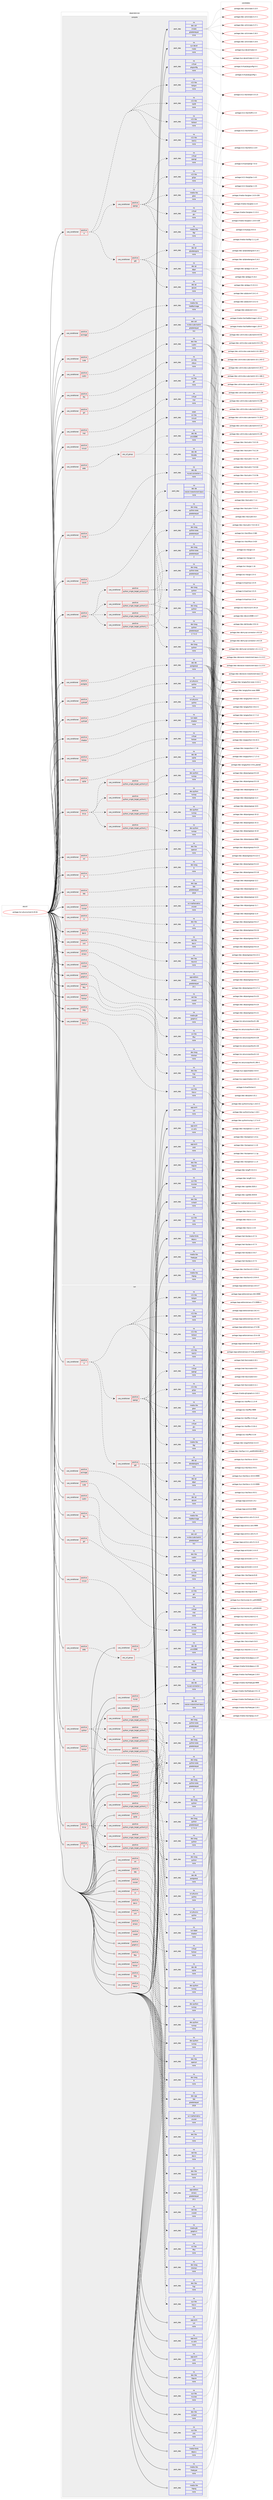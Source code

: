 digraph prolog {

# *************
# Graph options
# *************

newrank=true;
concentrate=true;
compound=true;
graph [rankdir=LR,fontname=Helvetica,fontsize=10,ranksep=1.5];#, ranksep=2.5, nodesep=0.2];
edge  [arrowhead=vee];
node  [fontname=Helvetica,fontsize=10];

# **********
# The ebuild
# **********

subgraph cluster_leftcol {
color=gray;
rank=same;
label=<<i>ebuild</i>>;
id [label="portage://sci-physics/root-6.20.04", color=red, width=4, href="../sci-physics/root-6.20.04.svg"];
}

# ****************
# The dependencies
# ****************

subgraph cluster_midcol {
color=gray;
label=<<i>dependencies</i>>;
subgraph cluster_compile {
fillcolor="#eeeeee";
style=filled;
label=<<i>compile</i>>;
subgraph cond1636 {
dependency9152 [label=<<TABLE BORDER="0" CELLBORDER="1" CELLSPACING="0" CELLPADDING="4"><TR><TD ROWSPAN="3" CELLPADDING="10">use_conditional</TD></TR><TR><TD>positive</TD></TR><TR><TD>R</TD></TR></TABLE>>, shape=none, color=red];
subgraph pack7396 {
dependency9153 [label=<<TABLE BORDER="0" CELLBORDER="1" CELLSPACING="0" CELLPADDING="4" WIDTH="220"><TR><TD ROWSPAN="6" CELLPADDING="30">pack_dep</TD></TR><TR><TD WIDTH="110">no</TD></TR><TR><TD>dev-lang</TD></TR><TR><TD>R</TD></TR><TR><TD>none</TD></TR><TR><TD></TD></TR></TABLE>>, shape=none, color=blue];
}
dependency9152:e -> dependency9153:w [weight=20,style="dashed",arrowhead="vee"];
}
id:e -> dependency9152:w [weight=20,style="solid",arrowhead="vee"];
subgraph cond1637 {
dependency9154 [label=<<TABLE BORDER="0" CELLBORDER="1" CELLSPACING="0" CELLPADDING="4"><TR><TD ROWSPAN="3" CELLPADDING="10">use_conditional</TD></TR><TR><TD>positive</TD></TR><TR><TD>X</TD></TR></TABLE>>, shape=none, color=red];
subgraph pack7397 {
dependency9155 [label=<<TABLE BORDER="0" CELLBORDER="1" CELLSPACING="0" CELLPADDING="4" WIDTH="220"><TR><TD ROWSPAN="6" CELLPADDING="30">pack_dep</TD></TR><TR><TD WIDTH="110">no</TD></TR><TR><TD>x11-libs</TD></TR><TR><TD>libX11</TD></TR><TR><TD>none</TD></TR><TR><TD></TD></TR></TABLE>>, shape=none, color=blue];
}
dependency9154:e -> dependency9155:w [weight=20,style="dashed",arrowhead="vee"];
subgraph pack7398 {
dependency9156 [label=<<TABLE BORDER="0" CELLBORDER="1" CELLSPACING="0" CELLPADDING="4" WIDTH="220"><TR><TD ROWSPAN="6" CELLPADDING="30">pack_dep</TD></TR><TR><TD WIDTH="110">no</TD></TR><TR><TD>x11-libs</TD></TR><TR><TD>libXext</TD></TR><TR><TD>none</TD></TR><TR><TD></TD></TR></TABLE>>, shape=none, color=blue];
}
dependency9154:e -> dependency9156:w [weight=20,style="dashed",arrowhead="vee"];
subgraph pack7399 {
dependency9157 [label=<<TABLE BORDER="0" CELLBORDER="1" CELLSPACING="0" CELLPADDING="4" WIDTH="220"><TR><TD ROWSPAN="6" CELLPADDING="30">pack_dep</TD></TR><TR><TD WIDTH="110">no</TD></TR><TR><TD>x11-libs</TD></TR><TR><TD>libXft</TD></TR><TR><TD>none</TD></TR><TR><TD></TD></TR></TABLE>>, shape=none, color=blue];
}
dependency9154:e -> dependency9157:w [weight=20,style="dashed",arrowhead="vee"];
subgraph pack7400 {
dependency9158 [label=<<TABLE BORDER="0" CELLBORDER="1" CELLSPACING="0" CELLPADDING="4" WIDTH="220"><TR><TD ROWSPAN="6" CELLPADDING="30">pack_dep</TD></TR><TR><TD WIDTH="110">no</TD></TR><TR><TD>x11-libs</TD></TR><TR><TD>libXpm</TD></TR><TR><TD>none</TD></TR><TR><TD></TD></TR></TABLE>>, shape=none, color=blue];
}
dependency9154:e -> dependency9158:w [weight=20,style="dashed",arrowhead="vee"];
subgraph cond1638 {
dependency9159 [label=<<TABLE BORDER="0" CELLBORDER="1" CELLSPACING="0" CELLPADDING="4"><TR><TD ROWSPAN="3" CELLPADDING="10">use_conditional</TD></TR><TR><TD>positive</TD></TR><TR><TD>opengl</TD></TR></TABLE>>, shape=none, color=red];
subgraph pack7401 {
dependency9160 [label=<<TABLE BORDER="0" CELLBORDER="1" CELLSPACING="0" CELLPADDING="4" WIDTH="220"><TR><TD ROWSPAN="6" CELLPADDING="30">pack_dep</TD></TR><TR><TD WIDTH="110">no</TD></TR><TR><TD>media-libs</TD></TR><TR><TD>ftgl</TD></TR><TR><TD>none</TD></TR><TR><TD></TD></TR></TABLE>>, shape=none, color=blue];
}
dependency9159:e -> dependency9160:w [weight=20,style="dashed",arrowhead="vee"];
subgraph pack7402 {
dependency9161 [label=<<TABLE BORDER="0" CELLBORDER="1" CELLSPACING="0" CELLPADDING="4" WIDTH="220"><TR><TD ROWSPAN="6" CELLPADDING="30">pack_dep</TD></TR><TR><TD WIDTH="110">no</TD></TR><TR><TD>media-libs</TD></TR><TR><TD>glew</TD></TR><TR><TD>none</TD></TR><TR><TD></TD></TR></TABLE>>, shape=none, color=blue];
}
dependency9159:e -> dependency9161:w [weight=20,style="dashed",arrowhead="vee"];
subgraph pack7403 {
dependency9162 [label=<<TABLE BORDER="0" CELLBORDER="1" CELLSPACING="0" CELLPADDING="4" WIDTH="220"><TR><TD ROWSPAN="6" CELLPADDING="30">pack_dep</TD></TR><TR><TD WIDTH="110">no</TD></TR><TR><TD>virtual</TD></TR><TR><TD>opengl</TD></TR><TR><TD>none</TD></TR><TR><TD></TD></TR></TABLE>>, shape=none, color=blue];
}
dependency9159:e -> dependency9162:w [weight=20,style="dashed",arrowhead="vee"];
subgraph pack7404 {
dependency9163 [label=<<TABLE BORDER="0" CELLBORDER="1" CELLSPACING="0" CELLPADDING="4" WIDTH="220"><TR><TD ROWSPAN="6" CELLPADDING="30">pack_dep</TD></TR><TR><TD WIDTH="110">no</TD></TR><TR><TD>virtual</TD></TR><TR><TD>glu</TD></TR><TR><TD>none</TD></TR><TR><TD></TD></TR></TABLE>>, shape=none, color=blue];
}
dependency9159:e -> dependency9163:w [weight=20,style="dashed",arrowhead="vee"];
subgraph pack7405 {
dependency9164 [label=<<TABLE BORDER="0" CELLBORDER="1" CELLSPACING="0" CELLPADDING="4" WIDTH="220"><TR><TD ROWSPAN="6" CELLPADDING="30">pack_dep</TD></TR><TR><TD WIDTH="110">no</TD></TR><TR><TD>x11-libs</TD></TR><TR><TD>gl2ps</TD></TR><TR><TD>none</TD></TR><TR><TD></TD></TR></TABLE>>, shape=none, color=blue];
}
dependency9159:e -> dependency9164:w [weight=20,style="dashed",arrowhead="vee"];
}
dependency9154:e -> dependency9159:w [weight=20,style="dashed",arrowhead="vee"];
subgraph cond1639 {
dependency9165 [label=<<TABLE BORDER="0" CELLBORDER="1" CELLSPACING="0" CELLPADDING="4"><TR><TD ROWSPAN="3" CELLPADDING="10">use_conditional</TD></TR><TR><TD>positive</TD></TR><TR><TD>qt5</TD></TR></TABLE>>, shape=none, color=red];
subgraph pack7406 {
dependency9166 [label=<<TABLE BORDER="0" CELLBORDER="1" CELLSPACING="0" CELLPADDING="4" WIDTH="220"><TR><TD ROWSPAN="6" CELLPADDING="30">pack_dep</TD></TR><TR><TD WIDTH="110">no</TD></TR><TR><TD>dev-qt</TD></TR><TR><TD>qtcore</TD></TR><TR><TD>none</TD></TR><TR><TD></TD></TR></TABLE>>, shape=none, color=blue];
}
dependency9165:e -> dependency9166:w [weight=20,style="dashed",arrowhead="vee"];
subgraph pack7407 {
dependency9167 [label=<<TABLE BORDER="0" CELLBORDER="1" CELLSPACING="0" CELLPADDING="4" WIDTH="220"><TR><TD ROWSPAN="6" CELLPADDING="30">pack_dep</TD></TR><TR><TD WIDTH="110">no</TD></TR><TR><TD>dev-qt</TD></TR><TR><TD>qtgui</TD></TR><TR><TD>none</TD></TR><TR><TD></TD></TR></TABLE>>, shape=none, color=blue];
}
dependency9165:e -> dependency9167:w [weight=20,style="dashed",arrowhead="vee"];
subgraph pack7408 {
dependency9168 [label=<<TABLE BORDER="0" CELLBORDER="1" CELLSPACING="0" CELLPADDING="4" WIDTH="220"><TR><TD ROWSPAN="6" CELLPADDING="30">pack_dep</TD></TR><TR><TD WIDTH="110">no</TD></TR><TR><TD>dev-qt</TD></TR><TR><TD>qtwebengine</TD></TR><TR><TD>none</TD></TR><TR><TD></TD></TR></TABLE>>, shape=none, color=blue];
}
dependency9165:e -> dependency9168:w [weight=20,style="dashed",arrowhead="vee"];
}
dependency9154:e -> dependency9165:w [weight=20,style="dashed",arrowhead="vee"];
}
id:e -> dependency9154:w [weight=20,style="solid",arrowhead="vee"];
subgraph cond1640 {
dependency9169 [label=<<TABLE BORDER="0" CELLBORDER="1" CELLSPACING="0" CELLPADDING="4"><TR><TD ROWSPAN="3" CELLPADDING="10">use_conditional</TD></TR><TR><TD>positive</TD></TR><TR><TD>asimage</TD></TR></TABLE>>, shape=none, color=red];
subgraph pack7409 {
dependency9170 [label=<<TABLE BORDER="0" CELLBORDER="1" CELLSPACING="0" CELLPADDING="4" WIDTH="220"><TR><TD ROWSPAN="6" CELLPADDING="30">pack_dep</TD></TR><TR><TD WIDTH="110">no</TD></TR><TR><TD>media-libs</TD></TR><TR><TD>libafterimage</TD></TR><TR><TD>none</TD></TR><TR><TD></TD></TR></TABLE>>, shape=none, color=blue];
}
dependency9169:e -> dependency9170:w [weight=20,style="dashed",arrowhead="vee"];
}
id:e -> dependency9169:w [weight=20,style="solid",arrowhead="vee"];
subgraph cond1641 {
dependency9171 [label=<<TABLE BORDER="0" CELLBORDER="1" CELLSPACING="0" CELLPADDING="4"><TR><TD ROWSPAN="3" CELLPADDING="10">use_conditional</TD></TR><TR><TD>positive</TD></TR><TR><TD>cuda</TD></TR></TABLE>>, shape=none, color=red];
subgraph pack7410 {
dependency9172 [label=<<TABLE BORDER="0" CELLBORDER="1" CELLSPACING="0" CELLPADDING="4" WIDTH="220"><TR><TD ROWSPAN="6" CELLPADDING="30">pack_dep</TD></TR><TR><TD WIDTH="110">no</TD></TR><TR><TD>dev-util</TD></TR><TR><TD>nvidia-cuda-toolkit</TD></TR><TR><TD>greaterequal</TD></TR><TR><TD>9.0</TD></TR></TABLE>>, shape=none, color=blue];
}
dependency9171:e -> dependency9172:w [weight=20,style="dashed",arrowhead="vee"];
}
id:e -> dependency9171:w [weight=20,style="solid",arrowhead="vee"];
subgraph cond1642 {
dependency9173 [label=<<TABLE BORDER="0" CELLBORDER="1" CELLSPACING="0" CELLPADDING="4"><TR><TD ROWSPAN="3" CELLPADDING="10">use_conditional</TD></TR><TR><TD>positive</TD></TR><TR><TD>cudnn</TD></TR></TABLE>>, shape=none, color=red];
subgraph pack7411 {
dependency9174 [label=<<TABLE BORDER="0" CELLBORDER="1" CELLSPACING="0" CELLPADDING="4" WIDTH="220"><TR><TD ROWSPAN="6" CELLPADDING="30">pack_dep</TD></TR><TR><TD WIDTH="110">no</TD></TR><TR><TD>dev-libs</TD></TR><TR><TD>cudnn</TD></TR><TR><TD>none</TD></TR><TR><TD></TD></TR></TABLE>>, shape=none, color=blue];
}
dependency9173:e -> dependency9174:w [weight=20,style="dashed",arrowhead="vee"];
}
id:e -> dependency9173:w [weight=20,style="solid",arrowhead="vee"];
subgraph cond1643 {
dependency9175 [label=<<TABLE BORDER="0" CELLBORDER="1" CELLSPACING="0" CELLPADDING="4"><TR><TD ROWSPAN="3" CELLPADDING="10">use_conditional</TD></TR><TR><TD>positive</TD></TR><TR><TD>davix</TD></TR></TABLE>>, shape=none, color=red];
subgraph pack7412 {
dependency9176 [label=<<TABLE BORDER="0" CELLBORDER="1" CELLSPACING="0" CELLPADDING="4" WIDTH="220"><TR><TD ROWSPAN="6" CELLPADDING="30">pack_dep</TD></TR><TR><TD WIDTH="110">no</TD></TR><TR><TD>net-libs</TD></TR><TR><TD>davix</TD></TR><TR><TD>none</TD></TR><TR><TD></TD></TR></TABLE>>, shape=none, color=blue];
}
dependency9175:e -> dependency9176:w [weight=20,style="dashed",arrowhead="vee"];
}
id:e -> dependency9175:w [weight=20,style="solid",arrowhead="vee"];
subgraph cond1644 {
dependency9177 [label=<<TABLE BORDER="0" CELLBORDER="1" CELLSPACING="0" CELLPADDING="4"><TR><TD ROWSPAN="3" CELLPADDING="10">use_conditional</TD></TR><TR><TD>positive</TD></TR><TR><TD>emacs</TD></TR></TABLE>>, shape=none, color=red];
subgraph pack7413 {
dependency9178 [label=<<TABLE BORDER="0" CELLBORDER="1" CELLSPACING="0" CELLPADDING="4" WIDTH="220"><TR><TD ROWSPAN="6" CELLPADDING="30">pack_dep</TD></TR><TR><TD WIDTH="110">no</TD></TR><TR><TD>app-editors</TD></TR><TR><TD>emacs</TD></TR><TR><TD>greaterequal</TD></TR><TR><TD>23.1</TD></TR></TABLE>>, shape=none, color=blue];
}
dependency9177:e -> dependency9178:w [weight=20,style="dashed",arrowhead="vee"];
}
id:e -> dependency9177:w [weight=20,style="solid",arrowhead="vee"];
subgraph cond1645 {
dependency9179 [label=<<TABLE BORDER="0" CELLBORDER="1" CELLSPACING="0" CELLPADDING="4"><TR><TD ROWSPAN="3" CELLPADDING="10">use_conditional</TD></TR><TR><TD>positive</TD></TR><TR><TD>fftw</TD></TR></TABLE>>, shape=none, color=red];
subgraph pack7414 {
dependency9180 [label=<<TABLE BORDER="0" CELLBORDER="1" CELLSPACING="0" CELLPADDING="4" WIDTH="220"><TR><TD ROWSPAN="6" CELLPADDING="30">pack_dep</TD></TR><TR><TD WIDTH="110">no</TD></TR><TR><TD>sci-libs</TD></TR><TR><TD>fftw</TD></TR><TR><TD>none</TD></TR><TR><TD></TD></TR></TABLE>>, shape=none, color=blue];
}
dependency9179:e -> dependency9180:w [weight=20,style="dashed",arrowhead="vee"];
}
id:e -> dependency9179:w [weight=20,style="solid",arrowhead="vee"];
subgraph cond1646 {
dependency9181 [label=<<TABLE BORDER="0" CELLBORDER="1" CELLSPACING="0" CELLPADDING="4"><TR><TD ROWSPAN="3" CELLPADDING="10">use_conditional</TD></TR><TR><TD>positive</TD></TR><TR><TD>fits</TD></TR></TABLE>>, shape=none, color=red];
subgraph pack7415 {
dependency9182 [label=<<TABLE BORDER="0" CELLBORDER="1" CELLSPACING="0" CELLPADDING="4" WIDTH="220"><TR><TD ROWSPAN="6" CELLPADDING="30">pack_dep</TD></TR><TR><TD WIDTH="110">no</TD></TR><TR><TD>sci-libs</TD></TR><TR><TD>cfitsio</TD></TR><TR><TD>none</TD></TR><TR><TD></TD></TR></TABLE>>, shape=none, color=blue];
}
dependency9181:e -> dependency9182:w [weight=20,style="dashed",arrowhead="vee"];
}
id:e -> dependency9181:w [weight=20,style="solid",arrowhead="vee"];
subgraph cond1647 {
dependency9183 [label=<<TABLE BORDER="0" CELLBORDER="1" CELLSPACING="0" CELLPADDING="4"><TR><TD ROWSPAN="3" CELLPADDING="10">use_conditional</TD></TR><TR><TD>positive</TD></TR><TR><TD>fortran</TD></TR></TABLE>>, shape=none, color=red];
subgraph pack7416 {
dependency9184 [label=<<TABLE BORDER="0" CELLBORDER="1" CELLSPACING="0" CELLPADDING="4" WIDTH="220"><TR><TD ROWSPAN="6" CELLPADDING="30">pack_dep</TD></TR><TR><TD WIDTH="110">no</TD></TR><TR><TD>dev-lang</TD></TR><TR><TD>cfortran</TD></TR><TR><TD>none</TD></TR><TR><TD></TD></TR></TABLE>>, shape=none, color=blue];
}
dependency9183:e -> dependency9184:w [weight=20,style="dashed",arrowhead="vee"];
}
id:e -> dependency9183:w [weight=20,style="solid",arrowhead="vee"];
subgraph cond1648 {
dependency9185 [label=<<TABLE BORDER="0" CELLBORDER="1" CELLSPACING="0" CELLPADDING="4"><TR><TD ROWSPAN="3" CELLPADDING="10">use_conditional</TD></TR><TR><TD>positive</TD></TR><TR><TD>fortran</TD></TR></TABLE>>, shape=none, color=red];
subgraph pack7417 {
dependency9186 [label=<<TABLE BORDER="0" CELLBORDER="1" CELLSPACING="0" CELLPADDING="4" WIDTH="220"><TR><TD ROWSPAN="6" CELLPADDING="30">pack_dep</TD></TR><TR><TD WIDTH="110">no</TD></TR><TR><TD>virtual</TD></TR><TR><TD>fortran</TD></TR><TR><TD>none</TD></TR><TR><TD></TD></TR></TABLE>>, shape=none, color=blue];
}
dependency9185:e -> dependency9186:w [weight=20,style="dashed",arrowhead="vee"];
}
id:e -> dependency9185:w [weight=20,style="solid",arrowhead="vee"];
subgraph cond1649 {
dependency9187 [label=<<TABLE BORDER="0" CELLBORDER="1" CELLSPACING="0" CELLPADDING="4"><TR><TD ROWSPAN="3" CELLPADDING="10">use_conditional</TD></TR><TR><TD>positive</TD></TR><TR><TD>graphviz</TD></TR></TABLE>>, shape=none, color=red];
subgraph pack7418 {
dependency9188 [label=<<TABLE BORDER="0" CELLBORDER="1" CELLSPACING="0" CELLPADDING="4" WIDTH="220"><TR><TD ROWSPAN="6" CELLPADDING="30">pack_dep</TD></TR><TR><TD WIDTH="110">no</TD></TR><TR><TD>media-gfx</TD></TR><TR><TD>graphviz</TD></TR><TR><TD>none</TD></TR><TR><TD></TD></TR></TABLE>>, shape=none, color=blue];
}
dependency9187:e -> dependency9188:w [weight=20,style="dashed",arrowhead="vee"];
}
id:e -> dependency9187:w [weight=20,style="solid",arrowhead="vee"];
subgraph cond1650 {
dependency9189 [label=<<TABLE BORDER="0" CELLBORDER="1" CELLSPACING="0" CELLPADDING="4"><TR><TD ROWSPAN="3" CELLPADDING="10">use_conditional</TD></TR><TR><TD>positive</TD></TR><TR><TD>gsl</TD></TR></TABLE>>, shape=none, color=red];
subgraph pack7419 {
dependency9190 [label=<<TABLE BORDER="0" CELLBORDER="1" CELLSPACING="0" CELLPADDING="4" WIDTH="220"><TR><TD ROWSPAN="6" CELLPADDING="30">pack_dep</TD></TR><TR><TD WIDTH="110">no</TD></TR><TR><TD>sci-libs</TD></TR><TR><TD>gsl</TD></TR><TR><TD>none</TD></TR><TR><TD></TD></TR></TABLE>>, shape=none, color=blue];
}
dependency9189:e -> dependency9190:w [weight=20,style="dashed",arrowhead="vee"];
}
id:e -> dependency9189:w [weight=20,style="solid",arrowhead="vee"];
subgraph cond1651 {
dependency9191 [label=<<TABLE BORDER="0" CELLBORDER="1" CELLSPACING="0" CELLPADDING="4"><TR><TD ROWSPAN="3" CELLPADDING="10">use_conditional</TD></TR><TR><TD>positive</TD></TR><TR><TD>http</TD></TR></TABLE>>, shape=none, color=red];
subgraph pack7420 {
dependency9192 [label=<<TABLE BORDER="0" CELLBORDER="1" CELLSPACING="0" CELLPADDING="4" WIDTH="220"><TR><TD ROWSPAN="6" CELLPADDING="30">pack_dep</TD></TR><TR><TD WIDTH="110">no</TD></TR><TR><TD>dev-libs</TD></TR><TR><TD>fcgi</TD></TR><TR><TD>none</TD></TR><TR><TD></TD></TR></TABLE>>, shape=none, color=blue];
}
dependency9191:e -> dependency9192:w [weight=20,style="dashed",arrowhead="vee"];
}
id:e -> dependency9191:w [weight=20,style="solid",arrowhead="vee"];
subgraph cond1652 {
dependency9193 [label=<<TABLE BORDER="0" CELLBORDER="1" CELLSPACING="0" CELLPADDING="4"><TR><TD ROWSPAN="3" CELLPADDING="10">use_conditional</TD></TR><TR><TD>positive</TD></TR><TR><TD>libcxx</TD></TR></TABLE>>, shape=none, color=red];
subgraph pack7421 {
dependency9194 [label=<<TABLE BORDER="0" CELLBORDER="1" CELLSPACING="0" CELLPADDING="4" WIDTH="220"><TR><TD ROWSPAN="6" CELLPADDING="30">pack_dep</TD></TR><TR><TD WIDTH="110">no</TD></TR><TR><TD>sys-libs</TD></TR><TR><TD>libcxx</TD></TR><TR><TD>none</TD></TR><TR><TD></TD></TR></TABLE>>, shape=none, color=blue];
}
dependency9193:e -> dependency9194:w [weight=20,style="dashed",arrowhead="vee"];
}
id:e -> dependency9193:w [weight=20,style="solid",arrowhead="vee"];
subgraph cond1653 {
dependency9195 [label=<<TABLE BORDER="0" CELLBORDER="1" CELLSPACING="0" CELLPADDING="4"><TR><TD ROWSPAN="3" CELLPADDING="10">use_conditional</TD></TR><TR><TD>positive</TD></TR><TR><TD>minuit</TD></TR></TABLE>>, shape=none, color=red];
subgraph pack7422 {
dependency9196 [label=<<TABLE BORDER="0" CELLBORDER="1" CELLSPACING="0" CELLPADDING="4" WIDTH="220"><TR><TD ROWSPAN="6" CELLPADDING="30">pack_dep</TD></TR><TR><TD WIDTH="110">weak</TD></TR><TR><TD>sci-libs</TD></TR><TR><TD>minuit</TD></TR><TR><TD>none</TD></TR><TR><TD></TD></TR></TABLE>>, shape=none, color=blue];
}
dependency9195:e -> dependency9196:w [weight=20,style="dashed",arrowhead="vee"];
}
id:e -> dependency9195:w [weight=20,style="solid",arrowhead="vee"];
subgraph cond1654 {
dependency9197 [label=<<TABLE BORDER="0" CELLBORDER="1" CELLSPACING="0" CELLPADDING="4"><TR><TD ROWSPAN="3" CELLPADDING="10">use_conditional</TD></TR><TR><TD>positive</TD></TR><TR><TD>mpi</TD></TR></TABLE>>, shape=none, color=red];
subgraph pack7423 {
dependency9198 [label=<<TABLE BORDER="0" CELLBORDER="1" CELLSPACING="0" CELLPADDING="4" WIDTH="220"><TR><TD ROWSPAN="6" CELLPADDING="30">pack_dep</TD></TR><TR><TD WIDTH="110">no</TD></TR><TR><TD>virtual</TD></TR><TR><TD>mpi</TD></TR><TR><TD>none</TD></TR><TR><TD></TD></TR></TABLE>>, shape=none, color=blue];
}
dependency9197:e -> dependency9198:w [weight=20,style="dashed",arrowhead="vee"];
}
id:e -> dependency9197:w [weight=20,style="solid",arrowhead="vee"];
subgraph cond1655 {
dependency9199 [label=<<TABLE BORDER="0" CELLBORDER="1" CELLSPACING="0" CELLPADDING="4"><TR><TD ROWSPAN="3" CELLPADDING="10">use_conditional</TD></TR><TR><TD>positive</TD></TR><TR><TD>mysql</TD></TR></TABLE>>, shape=none, color=red];
subgraph pack7424 {
dependency9200 [label=<<TABLE BORDER="0" CELLBORDER="1" CELLSPACING="0" CELLPADDING="4" WIDTH="220"><TR><TD ROWSPAN="6" CELLPADDING="30">pack_dep</TD></TR><TR><TD WIDTH="110">no</TD></TR><TR><TD>dev-db</TD></TR><TR><TD>mysql-connector-c</TD></TR><TR><TD>none</TD></TR><TR><TD></TD></TR></TABLE>>, shape=none, color=blue];
}
dependency9199:e -> dependency9200:w [weight=20,style="dashed",arrowhead="vee"];
}
id:e -> dependency9199:w [weight=20,style="solid",arrowhead="vee"];
subgraph cond1656 {
dependency9201 [label=<<TABLE BORDER="0" CELLBORDER="1" CELLSPACING="0" CELLPADDING="4"><TR><TD ROWSPAN="3" CELLPADDING="10">use_conditional</TD></TR><TR><TD>positive</TD></TR><TR><TD>odbc</TD></TR></TABLE>>, shape=none, color=red];
subgraph any111 {
dependency9202 [label=<<TABLE BORDER="0" CELLBORDER="1" CELLSPACING="0" CELLPADDING="4"><TR><TD CELLPADDING="10">any_of_group</TD></TR></TABLE>>, shape=none, color=red];subgraph pack7425 {
dependency9203 [label=<<TABLE BORDER="0" CELLBORDER="1" CELLSPACING="0" CELLPADDING="4" WIDTH="220"><TR><TD ROWSPAN="6" CELLPADDING="30">pack_dep</TD></TR><TR><TD WIDTH="110">no</TD></TR><TR><TD>dev-db</TD></TR><TR><TD>libiodbc</TD></TR><TR><TD>none</TD></TR><TR><TD></TD></TR></TABLE>>, shape=none, color=blue];
}
dependency9202:e -> dependency9203:w [weight=20,style="dotted",arrowhead="oinv"];
subgraph pack7426 {
dependency9204 [label=<<TABLE BORDER="0" CELLBORDER="1" CELLSPACING="0" CELLPADDING="4" WIDTH="220"><TR><TD ROWSPAN="6" CELLPADDING="30">pack_dep</TD></TR><TR><TD WIDTH="110">no</TD></TR><TR><TD>dev-db</TD></TR><TR><TD>unixODBC</TD></TR><TR><TD>none</TD></TR><TR><TD></TD></TR></TABLE>>, shape=none, color=blue];
}
dependency9202:e -> dependency9204:w [weight=20,style="dotted",arrowhead="oinv"];
}
dependency9201:e -> dependency9202:w [weight=20,style="dashed",arrowhead="vee"];
}
id:e -> dependency9201:w [weight=20,style="solid",arrowhead="vee"];
subgraph cond1657 {
dependency9205 [label=<<TABLE BORDER="0" CELLBORDER="1" CELLSPACING="0" CELLPADDING="4"><TR><TD ROWSPAN="3" CELLPADDING="10">use_conditional</TD></TR><TR><TD>positive</TD></TR><TR><TD>oracle</TD></TR></TABLE>>, shape=none, color=red];
subgraph pack7427 {
dependency9206 [label=<<TABLE BORDER="0" CELLBORDER="1" CELLSPACING="0" CELLPADDING="4" WIDTH="220"><TR><TD ROWSPAN="6" CELLPADDING="30">pack_dep</TD></TR><TR><TD WIDTH="110">no</TD></TR><TR><TD>dev-db</TD></TR><TR><TD>oracle-instantclient-basic</TD></TR><TR><TD>none</TD></TR><TR><TD></TD></TR></TABLE>>, shape=none, color=blue];
}
dependency9205:e -> dependency9206:w [weight=20,style="dashed",arrowhead="vee"];
}
id:e -> dependency9205:w [weight=20,style="solid",arrowhead="vee"];
subgraph cond1658 {
dependency9207 [label=<<TABLE BORDER="0" CELLBORDER="1" CELLSPACING="0" CELLPADDING="4"><TR><TD ROWSPAN="3" CELLPADDING="10">use_conditional</TD></TR><TR><TD>positive</TD></TR><TR><TD>postgres</TD></TR></TABLE>>, shape=none, color=red];
subgraph pack7428 {
dependency9208 [label=<<TABLE BORDER="0" CELLBORDER="1" CELLSPACING="0" CELLPADDING="4" WIDTH="220"><TR><TD ROWSPAN="6" CELLPADDING="30">pack_dep</TD></TR><TR><TD WIDTH="110">no</TD></TR><TR><TD>dev-db</TD></TR><TR><TD>postgresql</TD></TR><TR><TD>none</TD></TR><TR><TD></TD></TR></TABLE>>, shape=none, color=blue];
}
dependency9207:e -> dependency9208:w [weight=20,style="dashed",arrowhead="vee"];
}
id:e -> dependency9207:w [weight=20,style="solid",arrowhead="vee"];
subgraph cond1659 {
dependency9209 [label=<<TABLE BORDER="0" CELLBORDER="1" CELLSPACING="0" CELLPADDING="4"><TR><TD ROWSPAN="3" CELLPADDING="10">use_conditional</TD></TR><TR><TD>positive</TD></TR><TR><TD>pythia6</TD></TR></TABLE>>, shape=none, color=red];
subgraph pack7429 {
dependency9210 [label=<<TABLE BORDER="0" CELLBORDER="1" CELLSPACING="0" CELLPADDING="4" WIDTH="220"><TR><TD ROWSPAN="6" CELLPADDING="30">pack_dep</TD></TR><TR><TD WIDTH="110">no</TD></TR><TR><TD>sci-physics</TD></TR><TR><TD>pythia</TD></TR><TR><TD>none</TD></TR><TR><TD></TD></TR></TABLE>>, shape=none, color=blue];
}
dependency9209:e -> dependency9210:w [weight=20,style="dashed",arrowhead="vee"];
}
id:e -> dependency9209:w [weight=20,style="solid",arrowhead="vee"];
subgraph cond1660 {
dependency9211 [label=<<TABLE BORDER="0" CELLBORDER="1" CELLSPACING="0" CELLPADDING="4"><TR><TD ROWSPAN="3" CELLPADDING="10">use_conditional</TD></TR><TR><TD>positive</TD></TR><TR><TD>pythia8</TD></TR></TABLE>>, shape=none, color=red];
subgraph pack7430 {
dependency9212 [label=<<TABLE BORDER="0" CELLBORDER="1" CELLSPACING="0" CELLPADDING="4" WIDTH="220"><TR><TD ROWSPAN="6" CELLPADDING="30">pack_dep</TD></TR><TR><TD WIDTH="110">no</TD></TR><TR><TD>sci-physics</TD></TR><TR><TD>pythia</TD></TR><TR><TD>none</TD></TR><TR><TD></TD></TR></TABLE>>, shape=none, color=blue];
}
dependency9211:e -> dependency9212:w [weight=20,style="dashed",arrowhead="vee"];
}
id:e -> dependency9211:w [weight=20,style="solid",arrowhead="vee"];
subgraph cond1661 {
dependency9213 [label=<<TABLE BORDER="0" CELLBORDER="1" CELLSPACING="0" CELLPADDING="4"><TR><TD ROWSPAN="3" CELLPADDING="10">use_conditional</TD></TR><TR><TD>positive</TD></TR><TR><TD>python</TD></TR></TABLE>>, shape=none, color=red];
subgraph cond1662 {
dependency9214 [label=<<TABLE BORDER="0" CELLBORDER="1" CELLSPACING="0" CELLPADDING="4"><TR><TD ROWSPAN="3" CELLPADDING="10">use_conditional</TD></TR><TR><TD>positive</TD></TR><TR><TD>python_single_target_python2_7</TD></TR></TABLE>>, shape=none, color=red];
subgraph pack7431 {
dependency9215 [label=<<TABLE BORDER="0" CELLBORDER="1" CELLSPACING="0" CELLPADDING="4" WIDTH="220"><TR><TD ROWSPAN="6" CELLPADDING="30">pack_dep</TD></TR><TR><TD WIDTH="110">no</TD></TR><TR><TD>dev-lang</TD></TR><TR><TD>python</TD></TR><TR><TD>greaterequal</TD></TR><TR><TD>2.7.5-r2</TD></TR></TABLE>>, shape=none, color=blue];
}
dependency9214:e -> dependency9215:w [weight=20,style="dashed",arrowhead="vee"];
subgraph pack7432 {
dependency9216 [label=<<TABLE BORDER="0" CELLBORDER="1" CELLSPACING="0" CELLPADDING="4" WIDTH="220"><TR><TD ROWSPAN="6" CELLPADDING="30">pack_dep</TD></TR><TR><TD WIDTH="110">no</TD></TR><TR><TD>dev-lang</TD></TR><TR><TD>python-exec</TD></TR><TR><TD>greaterequal</TD></TR><TR><TD>2</TD></TR></TABLE>>, shape=none, color=blue];
}
dependency9214:e -> dependency9216:w [weight=20,style="dashed",arrowhead="vee"];
}
dependency9213:e -> dependency9214:w [weight=20,style="dashed",arrowhead="vee"];
subgraph cond1663 {
dependency9217 [label=<<TABLE BORDER="0" CELLBORDER="1" CELLSPACING="0" CELLPADDING="4"><TR><TD ROWSPAN="3" CELLPADDING="10">use_conditional</TD></TR><TR><TD>positive</TD></TR><TR><TD>python_single_target_python3_6</TD></TR></TABLE>>, shape=none, color=red];
subgraph pack7433 {
dependency9218 [label=<<TABLE BORDER="0" CELLBORDER="1" CELLSPACING="0" CELLPADDING="4" WIDTH="220"><TR><TD ROWSPAN="6" CELLPADDING="30">pack_dep</TD></TR><TR><TD WIDTH="110">no</TD></TR><TR><TD>dev-lang</TD></TR><TR><TD>python</TD></TR><TR><TD>none</TD></TR><TR><TD></TD></TR></TABLE>>, shape=none, color=blue];
}
dependency9217:e -> dependency9218:w [weight=20,style="dashed",arrowhead="vee"];
subgraph pack7434 {
dependency9219 [label=<<TABLE BORDER="0" CELLBORDER="1" CELLSPACING="0" CELLPADDING="4" WIDTH="220"><TR><TD ROWSPAN="6" CELLPADDING="30">pack_dep</TD></TR><TR><TD WIDTH="110">no</TD></TR><TR><TD>dev-lang</TD></TR><TR><TD>python-exec</TD></TR><TR><TD>greaterequal</TD></TR><TR><TD>2</TD></TR></TABLE>>, shape=none, color=blue];
}
dependency9217:e -> dependency9219:w [weight=20,style="dashed",arrowhead="vee"];
}
dependency9213:e -> dependency9217:w [weight=20,style="dashed",arrowhead="vee"];
subgraph cond1664 {
dependency9220 [label=<<TABLE BORDER="0" CELLBORDER="1" CELLSPACING="0" CELLPADDING="4"><TR><TD ROWSPAN="3" CELLPADDING="10">use_conditional</TD></TR><TR><TD>positive</TD></TR><TR><TD>python_single_target_python3_7</TD></TR></TABLE>>, shape=none, color=red];
subgraph pack7435 {
dependency9221 [label=<<TABLE BORDER="0" CELLBORDER="1" CELLSPACING="0" CELLPADDING="4" WIDTH="220"><TR><TD ROWSPAN="6" CELLPADDING="30">pack_dep</TD></TR><TR><TD WIDTH="110">no</TD></TR><TR><TD>dev-lang</TD></TR><TR><TD>python</TD></TR><TR><TD>none</TD></TR><TR><TD></TD></TR></TABLE>>, shape=none, color=blue];
}
dependency9220:e -> dependency9221:w [weight=20,style="dashed",arrowhead="vee"];
subgraph pack7436 {
dependency9222 [label=<<TABLE BORDER="0" CELLBORDER="1" CELLSPACING="0" CELLPADDING="4" WIDTH="220"><TR><TD ROWSPAN="6" CELLPADDING="30">pack_dep</TD></TR><TR><TD WIDTH="110">no</TD></TR><TR><TD>dev-lang</TD></TR><TR><TD>python-exec</TD></TR><TR><TD>greaterequal</TD></TR><TR><TD>2</TD></TR></TABLE>>, shape=none, color=blue];
}
dependency9220:e -> dependency9222:w [weight=20,style="dashed",arrowhead="vee"];
}
dependency9213:e -> dependency9220:w [weight=20,style="dashed",arrowhead="vee"];
subgraph cond1665 {
dependency9223 [label=<<TABLE BORDER="0" CELLBORDER="1" CELLSPACING="0" CELLPADDING="4"><TR><TD ROWSPAN="3" CELLPADDING="10">use_conditional</TD></TR><TR><TD>positive</TD></TR><TR><TD>python_single_target_python3_8</TD></TR></TABLE>>, shape=none, color=red];
subgraph pack7437 {
dependency9224 [label=<<TABLE BORDER="0" CELLBORDER="1" CELLSPACING="0" CELLPADDING="4" WIDTH="220"><TR><TD ROWSPAN="6" CELLPADDING="30">pack_dep</TD></TR><TR><TD WIDTH="110">no</TD></TR><TR><TD>dev-lang</TD></TR><TR><TD>python</TD></TR><TR><TD>none</TD></TR><TR><TD></TD></TR></TABLE>>, shape=none, color=blue];
}
dependency9223:e -> dependency9224:w [weight=20,style="dashed",arrowhead="vee"];
subgraph pack7438 {
dependency9225 [label=<<TABLE BORDER="0" CELLBORDER="1" CELLSPACING="0" CELLPADDING="4" WIDTH="220"><TR><TD ROWSPAN="6" CELLPADDING="30">pack_dep</TD></TR><TR><TD WIDTH="110">no</TD></TR><TR><TD>dev-lang</TD></TR><TR><TD>python-exec</TD></TR><TR><TD>greaterequal</TD></TR><TR><TD>2</TD></TR></TABLE>>, shape=none, color=blue];
}
dependency9223:e -> dependency9225:w [weight=20,style="dashed",arrowhead="vee"];
}
dependency9213:e -> dependency9223:w [weight=20,style="dashed",arrowhead="vee"];
}
id:e -> dependency9213:w [weight=20,style="solid",arrowhead="vee"];
subgraph cond1666 {
dependency9226 [label=<<TABLE BORDER="0" CELLBORDER="1" CELLSPACING="0" CELLPADDING="4"><TR><TD ROWSPAN="3" CELLPADDING="10">use_conditional</TD></TR><TR><TD>positive</TD></TR><TR><TD>shadow</TD></TR></TABLE>>, shape=none, color=red];
subgraph pack7439 {
dependency9227 [label=<<TABLE BORDER="0" CELLBORDER="1" CELLSPACING="0" CELLPADDING="4" WIDTH="220"><TR><TD ROWSPAN="6" CELLPADDING="30">pack_dep</TD></TR><TR><TD WIDTH="110">no</TD></TR><TR><TD>sys-apps</TD></TR><TR><TD>shadow</TD></TR><TR><TD>none</TD></TR><TR><TD></TD></TR></TABLE>>, shape=none, color=blue];
}
dependency9226:e -> dependency9227:w [weight=20,style="dashed",arrowhead="vee"];
}
id:e -> dependency9226:w [weight=20,style="solid",arrowhead="vee"];
subgraph cond1667 {
dependency9228 [label=<<TABLE BORDER="0" CELLBORDER="1" CELLSPACING="0" CELLPADDING="4"><TR><TD ROWSPAN="3" CELLPADDING="10">use_conditional</TD></TR><TR><TD>positive</TD></TR><TR><TD>sqlite</TD></TR></TABLE>>, shape=none, color=red];
subgraph pack7440 {
dependency9229 [label=<<TABLE BORDER="0" CELLBORDER="1" CELLSPACING="0" CELLPADDING="4" WIDTH="220"><TR><TD ROWSPAN="6" CELLPADDING="30">pack_dep</TD></TR><TR><TD WIDTH="110">no</TD></TR><TR><TD>dev-db</TD></TR><TR><TD>sqlite</TD></TR><TR><TD>none</TD></TR><TR><TD></TD></TR></TABLE>>, shape=none, color=blue];
}
dependency9228:e -> dependency9229:w [weight=20,style="dashed",arrowhead="vee"];
}
id:e -> dependency9228:w [weight=20,style="solid",arrowhead="vee"];
subgraph cond1668 {
dependency9230 [label=<<TABLE BORDER="0" CELLBORDER="1" CELLSPACING="0" CELLPADDING="4"><TR><TD ROWSPAN="3" CELLPADDING="10">use_conditional</TD></TR><TR><TD>positive</TD></TR><TR><TD>ssl</TD></TR></TABLE>>, shape=none, color=red];
subgraph pack7441 {
dependency9231 [label=<<TABLE BORDER="0" CELLBORDER="1" CELLSPACING="0" CELLPADDING="4" WIDTH="220"><TR><TD ROWSPAN="6" CELLPADDING="30">pack_dep</TD></TR><TR><TD WIDTH="110">no</TD></TR><TR><TD>dev-libs</TD></TR><TR><TD>openssl</TD></TR><TR><TD>none</TD></TR><TR><TD></TD></TR></TABLE>>, shape=none, color=blue];
}
dependency9230:e -> dependency9231:w [weight=20,style="dashed",arrowhead="vee"];
}
id:e -> dependency9230:w [weight=20,style="solid",arrowhead="vee"];
subgraph cond1669 {
dependency9232 [label=<<TABLE BORDER="0" CELLBORDER="1" CELLSPACING="0" CELLPADDING="4"><TR><TD ROWSPAN="3" CELLPADDING="10">use_conditional</TD></TR><TR><TD>positive</TD></TR><TR><TD>tbb</TD></TR></TABLE>>, shape=none, color=red];
subgraph pack7442 {
dependency9233 [label=<<TABLE BORDER="0" CELLBORDER="1" CELLSPACING="0" CELLPADDING="4" WIDTH="220"><TR><TD ROWSPAN="6" CELLPADDING="30">pack_dep</TD></TR><TR><TD WIDTH="110">no</TD></TR><TR><TD>dev-cpp</TD></TR><TR><TD>tbb</TD></TR><TR><TD>greaterequal</TD></TR><TR><TD>2018</TD></TR></TABLE>>, shape=none, color=blue];
}
dependency9232:e -> dependency9233:w [weight=20,style="dashed",arrowhead="vee"];
}
id:e -> dependency9232:w [weight=20,style="solid",arrowhead="vee"];
subgraph cond1670 {
dependency9234 [label=<<TABLE BORDER="0" CELLBORDER="1" CELLSPACING="0" CELLPADDING="4"><TR><TD ROWSPAN="3" CELLPADDING="10">use_conditional</TD></TR><TR><TD>positive</TD></TR><TR><TD>tmva</TD></TR></TABLE>>, shape=none, color=red];
subgraph cond1671 {
dependency9235 [label=<<TABLE BORDER="0" CELLBORDER="1" CELLSPACING="0" CELLPADDING="4"><TR><TD ROWSPAN="3" CELLPADDING="10">use_conditional</TD></TR><TR><TD>positive</TD></TR><TR><TD>python_single_target_python2_7</TD></TR></TABLE>>, shape=none, color=red];
subgraph pack7443 {
dependency9236 [label=<<TABLE BORDER="0" CELLBORDER="1" CELLSPACING="0" CELLPADDING="4" WIDTH="220"><TR><TD ROWSPAN="6" CELLPADDING="30">pack_dep</TD></TR><TR><TD WIDTH="110">no</TD></TR><TR><TD>dev-python</TD></TR><TR><TD>numpy</TD></TR><TR><TD>none</TD></TR><TR><TD></TD></TR></TABLE>>, shape=none, color=blue];
}
dependency9235:e -> dependency9236:w [weight=20,style="dashed",arrowhead="vee"];
}
dependency9234:e -> dependency9235:w [weight=20,style="dashed",arrowhead="vee"];
subgraph cond1672 {
dependency9237 [label=<<TABLE BORDER="0" CELLBORDER="1" CELLSPACING="0" CELLPADDING="4"><TR><TD ROWSPAN="3" CELLPADDING="10">use_conditional</TD></TR><TR><TD>positive</TD></TR><TR><TD>python_single_target_python3_6</TD></TR></TABLE>>, shape=none, color=red];
subgraph pack7444 {
dependency9238 [label=<<TABLE BORDER="0" CELLBORDER="1" CELLSPACING="0" CELLPADDING="4" WIDTH="220"><TR><TD ROWSPAN="6" CELLPADDING="30">pack_dep</TD></TR><TR><TD WIDTH="110">no</TD></TR><TR><TD>dev-python</TD></TR><TR><TD>numpy</TD></TR><TR><TD>none</TD></TR><TR><TD></TD></TR></TABLE>>, shape=none, color=blue];
}
dependency9237:e -> dependency9238:w [weight=20,style="dashed",arrowhead="vee"];
}
dependency9234:e -> dependency9237:w [weight=20,style="dashed",arrowhead="vee"];
subgraph cond1673 {
dependency9239 [label=<<TABLE BORDER="0" CELLBORDER="1" CELLSPACING="0" CELLPADDING="4"><TR><TD ROWSPAN="3" CELLPADDING="10">use_conditional</TD></TR><TR><TD>positive</TD></TR><TR><TD>python_single_target_python3_7</TD></TR></TABLE>>, shape=none, color=red];
subgraph pack7445 {
dependency9240 [label=<<TABLE BORDER="0" CELLBORDER="1" CELLSPACING="0" CELLPADDING="4" WIDTH="220"><TR><TD ROWSPAN="6" CELLPADDING="30">pack_dep</TD></TR><TR><TD WIDTH="110">no</TD></TR><TR><TD>dev-python</TD></TR><TR><TD>numpy</TD></TR><TR><TD>none</TD></TR><TR><TD></TD></TR></TABLE>>, shape=none, color=blue];
}
dependency9239:e -> dependency9240:w [weight=20,style="dashed",arrowhead="vee"];
}
dependency9234:e -> dependency9239:w [weight=20,style="dashed",arrowhead="vee"];
subgraph cond1674 {
dependency9241 [label=<<TABLE BORDER="0" CELLBORDER="1" CELLSPACING="0" CELLPADDING="4"><TR><TD ROWSPAN="3" CELLPADDING="10">use_conditional</TD></TR><TR><TD>positive</TD></TR><TR><TD>python_single_target_python3_8</TD></TR></TABLE>>, shape=none, color=red];
subgraph pack7446 {
dependency9242 [label=<<TABLE BORDER="0" CELLBORDER="1" CELLSPACING="0" CELLPADDING="4" WIDTH="220"><TR><TD ROWSPAN="6" CELLPADDING="30">pack_dep</TD></TR><TR><TD WIDTH="110">no</TD></TR><TR><TD>dev-python</TD></TR><TR><TD>numpy</TD></TR><TR><TD>none</TD></TR><TR><TD></TD></TR></TABLE>>, shape=none, color=blue];
}
dependency9241:e -> dependency9242:w [weight=20,style="dashed",arrowhead="vee"];
}
dependency9234:e -> dependency9241:w [weight=20,style="dashed",arrowhead="vee"];
}
id:e -> dependency9234:w [weight=20,style="solid",arrowhead="vee"];
subgraph cond1675 {
dependency9243 [label=<<TABLE BORDER="0" CELLBORDER="1" CELLSPACING="0" CELLPADDING="4"><TR><TD ROWSPAN="3" CELLPADDING="10">use_conditional</TD></TR><TR><TD>positive</TD></TR><TR><TD>unuran</TD></TR></TABLE>>, shape=none, color=red];
subgraph pack7447 {
dependency9244 [label=<<TABLE BORDER="0" CELLBORDER="1" CELLSPACING="0" CELLPADDING="4" WIDTH="220"><TR><TD ROWSPAN="6" CELLPADDING="30">pack_dep</TD></TR><TR><TD WIDTH="110">no</TD></TR><TR><TD>sci-mathematics</TD></TR><TR><TD>unuran</TD></TR><TR><TD>none</TD></TR><TR><TD></TD></TR></TABLE>>, shape=none, color=blue];
}
dependency9243:e -> dependency9244:w [weight=20,style="dashed",arrowhead="vee"];
}
id:e -> dependency9243:w [weight=20,style="solid",arrowhead="vee"];
subgraph cond1676 {
dependency9245 [label=<<TABLE BORDER="0" CELLBORDER="1" CELLSPACING="0" CELLPADDING="4"><TR><TD ROWSPAN="3" CELLPADDING="10">use_conditional</TD></TR><TR><TD>positive</TD></TR><TR><TD>vc</TD></TR></TABLE>>, shape=none, color=red];
subgraph pack7448 {
dependency9246 [label=<<TABLE BORDER="0" CELLBORDER="1" CELLSPACING="0" CELLPADDING="4" WIDTH="220"><TR><TD ROWSPAN="6" CELLPADDING="30">pack_dep</TD></TR><TR><TD WIDTH="110">no</TD></TR><TR><TD>dev-libs</TD></TR><TR><TD>vc</TD></TR><TR><TD>none</TD></TR><TR><TD></TD></TR></TABLE>>, shape=none, color=blue];
}
dependency9245:e -> dependency9246:w [weight=20,style="dashed",arrowhead="vee"];
}
id:e -> dependency9245:w [weight=20,style="solid",arrowhead="vee"];
subgraph cond1677 {
dependency9247 [label=<<TABLE BORDER="0" CELLBORDER="1" CELLSPACING="0" CELLPADDING="4"><TR><TD ROWSPAN="3" CELLPADDING="10">use_conditional</TD></TR><TR><TD>positive</TD></TR><TR><TD>xml</TD></TR></TABLE>>, shape=none, color=red];
subgraph pack7449 {
dependency9248 [label=<<TABLE BORDER="0" CELLBORDER="1" CELLSPACING="0" CELLPADDING="4" WIDTH="220"><TR><TD ROWSPAN="6" CELLPADDING="30">pack_dep</TD></TR><TR><TD WIDTH="110">no</TD></TR><TR><TD>dev-libs</TD></TR><TR><TD>libxml2</TD></TR><TR><TD>none</TD></TR><TR><TD></TD></TR></TABLE>>, shape=none, color=blue];
}
dependency9247:e -> dependency9248:w [weight=20,style="dashed",arrowhead="vee"];
}
id:e -> dependency9247:w [weight=20,style="solid",arrowhead="vee"];
subgraph cond1678 {
dependency9249 [label=<<TABLE BORDER="0" CELLBORDER="1" CELLSPACING="0" CELLPADDING="4"><TR><TD ROWSPAN="3" CELLPADDING="10">use_conditional</TD></TR><TR><TD>positive</TD></TR><TR><TD>xrootd</TD></TR></TABLE>>, shape=none, color=red];
subgraph pack7450 {
dependency9250 [label=<<TABLE BORDER="0" CELLBORDER="1" CELLSPACING="0" CELLPADDING="4" WIDTH="220"><TR><TD ROWSPAN="6" CELLPADDING="30">pack_dep</TD></TR><TR><TD WIDTH="110">no</TD></TR><TR><TD>net-libs</TD></TR><TR><TD>xrootd</TD></TR><TR><TD>none</TD></TR><TR><TD></TD></TR></TABLE>>, shape=none, color=blue];
}
dependency9249:e -> dependency9250:w [weight=20,style="dashed",arrowhead="vee"];
}
id:e -> dependency9249:w [weight=20,style="solid",arrowhead="vee"];
subgraph pack7451 {
dependency9251 [label=<<TABLE BORDER="0" CELLBORDER="1" CELLSPACING="0" CELLPADDING="4" WIDTH="220"><TR><TD ROWSPAN="6" CELLPADDING="30">pack_dep</TD></TR><TR><TD WIDTH="110">no</TD></TR><TR><TD>app-arch</TD></TR><TR><TD>lz4</TD></TR><TR><TD>none</TD></TR><TR><TD></TD></TR></TABLE>>, shape=none, color=blue];
}
id:e -> dependency9251:w [weight=20,style="solid",arrowhead="vee"];
subgraph pack7452 {
dependency9252 [label=<<TABLE BORDER="0" CELLBORDER="1" CELLSPACING="0" CELLPADDING="4" WIDTH="220"><TR><TD ROWSPAN="6" CELLPADDING="30">pack_dep</TD></TR><TR><TD WIDTH="110">no</TD></TR><TR><TD>app-arch</TD></TR><TR><TD>xz-utils</TD></TR><TR><TD>none</TD></TR><TR><TD></TD></TR></TABLE>>, shape=none, color=blue];
}
id:e -> dependency9252:w [weight=20,style="solid",arrowhead="vee"];
subgraph pack7453 {
dependency9253 [label=<<TABLE BORDER="0" CELLBORDER="1" CELLSPACING="0" CELLPADDING="4" WIDTH="220"><TR><TD ROWSPAN="6" CELLPADDING="30">pack_dep</TD></TR><TR><TD WIDTH="110">no</TD></TR><TR><TD>app-arch</TD></TR><TR><TD>zstd</TD></TR><TR><TD>none</TD></TR><TR><TD></TD></TR></TABLE>>, shape=none, color=blue];
}
id:e -> dependency9253:w [weight=20,style="solid",arrowhead="vee"];
subgraph pack7454 {
dependency9254 [label=<<TABLE BORDER="0" CELLBORDER="1" CELLSPACING="0" CELLPADDING="4" WIDTH="220"><TR><TD ROWSPAN="6" CELLPADDING="30">pack_dep</TD></TR><TR><TD WIDTH="110">no</TD></TR><TR><TD>dev-libs</TD></TR><TR><TD>libpcre</TD></TR><TR><TD>none</TD></TR><TR><TD></TD></TR></TABLE>>, shape=none, color=blue];
}
id:e -> dependency9254:w [weight=20,style="solid",arrowhead="vee"];
subgraph pack7455 {
dependency9255 [label=<<TABLE BORDER="0" CELLBORDER="1" CELLSPACING="0" CELLPADDING="4" WIDTH="220"><TR><TD ROWSPAN="6" CELLPADDING="30">pack_dep</TD></TR><TR><TD WIDTH="110">no</TD></TR><TR><TD>dev-libs</TD></TR><TR><TD>xxhash</TD></TR><TR><TD>none</TD></TR><TR><TD></TD></TR></TABLE>>, shape=none, color=blue];
}
id:e -> dependency9255:w [weight=20,style="solid",arrowhead="vee"];
subgraph pack7456 {
dependency9256 [label=<<TABLE BORDER="0" CELLBORDER="1" CELLSPACING="0" CELLPADDING="4" WIDTH="220"><TR><TD ROWSPAN="6" CELLPADDING="30">pack_dep</TD></TR><TR><TD WIDTH="110">no</TD></TR><TR><TD>dev-util</TD></TR><TR><TD>cmake</TD></TR><TR><TD>greaterequal</TD></TR><TR><TD>3.9.6</TD></TR></TABLE>>, shape=none, color=blue];
}
id:e -> dependency9256:w [weight=20,style="solid",arrowhead="vee"];
subgraph pack7457 {
dependency9257 [label=<<TABLE BORDER="0" CELLBORDER="1" CELLSPACING="0" CELLPADDING="4" WIDTH="220"><TR><TD ROWSPAN="6" CELLPADDING="30">pack_dep</TD></TR><TR><TD WIDTH="110">no</TD></TR><TR><TD>media-fonts</TD></TR><TR><TD>dejavu</TD></TR><TR><TD>none</TD></TR><TR><TD></TD></TR></TABLE>>, shape=none, color=blue];
}
id:e -> dependency9257:w [weight=20,style="solid",arrowhead="vee"];
subgraph pack7458 {
dependency9258 [label=<<TABLE BORDER="0" CELLBORDER="1" CELLSPACING="0" CELLPADDING="4" WIDTH="220"><TR><TD ROWSPAN="6" CELLPADDING="30">pack_dep</TD></TR><TR><TD WIDTH="110">no</TD></TR><TR><TD>media-libs</TD></TR><TR><TD>freetype</TD></TR><TR><TD>none</TD></TR><TR><TD></TD></TR></TABLE>>, shape=none, color=blue];
}
id:e -> dependency9258:w [weight=20,style="solid",arrowhead="vee"];
subgraph pack7459 {
dependency9259 [label=<<TABLE BORDER="0" CELLBORDER="1" CELLSPACING="0" CELLPADDING="4" WIDTH="220"><TR><TD ROWSPAN="6" CELLPADDING="30">pack_dep</TD></TR><TR><TD WIDTH="110">no</TD></TR><TR><TD>media-libs</TD></TR><TR><TD>libpng</TD></TR><TR><TD>none</TD></TR><TR><TD></TD></TR></TABLE>>, shape=none, color=blue];
}
id:e -> dependency9259:w [weight=20,style="solid",arrowhead="vee"];
subgraph pack7460 {
dependency9260 [label=<<TABLE BORDER="0" CELLBORDER="1" CELLSPACING="0" CELLPADDING="4" WIDTH="220"><TR><TD ROWSPAN="6" CELLPADDING="30">pack_dep</TD></TR><TR><TD WIDTH="110">no</TD></TR><TR><TD>sys-devel</TD></TR><TR><TD>make</TD></TR><TR><TD>none</TD></TR><TR><TD></TD></TR></TABLE>>, shape=none, color=blue];
}
id:e -> dependency9260:w [weight=20,style="solid",arrowhead="vee"];
subgraph pack7461 {
dependency9261 [label=<<TABLE BORDER="0" CELLBORDER="1" CELLSPACING="0" CELLPADDING="4" WIDTH="220"><TR><TD ROWSPAN="6" CELLPADDING="30">pack_dep</TD></TR><TR><TD WIDTH="110">no</TD></TR><TR><TD>sys-libs</TD></TR><TR><TD>ncurses</TD></TR><TR><TD>none</TD></TR><TR><TD></TD></TR></TABLE>>, shape=none, color=blue];
}
id:e -> dependency9261:w [weight=20,style="solid",arrowhead="vee"];
subgraph pack7462 {
dependency9262 [label=<<TABLE BORDER="0" CELLBORDER="1" CELLSPACING="0" CELLPADDING="4" WIDTH="220"><TR><TD ROWSPAN="6" CELLPADDING="30">pack_dep</TD></TR><TR><TD WIDTH="110">no</TD></TR><TR><TD>sys-libs</TD></TR><TR><TD>zlib</TD></TR><TR><TD>none</TD></TR><TR><TD></TD></TR></TABLE>>, shape=none, color=blue];
}
id:e -> dependency9262:w [weight=20,style="solid",arrowhead="vee"];
subgraph pack7463 {
dependency9263 [label=<<TABLE BORDER="0" CELLBORDER="1" CELLSPACING="0" CELLPADDING="4" WIDTH="220"><TR><TD ROWSPAN="6" CELLPADDING="30">pack_dep</TD></TR><TR><TD WIDTH="110">no</TD></TR><TR><TD>virtual</TD></TR><TR><TD>pkgconfig</TD></TR><TR><TD>none</TD></TR><TR><TD></TD></TR></TABLE>>, shape=none, color=blue];
}
id:e -> dependency9263:w [weight=20,style="solid",arrowhead="vee"];
}
subgraph cluster_compileandrun {
fillcolor="#eeeeee";
style=filled;
label=<<i>compile and run</i>>;
}
subgraph cluster_run {
fillcolor="#eeeeee";
style=filled;
label=<<i>run</i>>;
subgraph cond1679 {
dependency9264 [label=<<TABLE BORDER="0" CELLBORDER="1" CELLSPACING="0" CELLPADDING="4"><TR><TD ROWSPAN="3" CELLPADDING="10">use_conditional</TD></TR><TR><TD>positive</TD></TR><TR><TD>R</TD></TR></TABLE>>, shape=none, color=red];
subgraph pack7464 {
dependency9265 [label=<<TABLE BORDER="0" CELLBORDER="1" CELLSPACING="0" CELLPADDING="4" WIDTH="220"><TR><TD ROWSPAN="6" CELLPADDING="30">pack_dep</TD></TR><TR><TD WIDTH="110">no</TD></TR><TR><TD>dev-lang</TD></TR><TR><TD>R</TD></TR><TR><TD>none</TD></TR><TR><TD></TD></TR></TABLE>>, shape=none, color=blue];
}
dependency9264:e -> dependency9265:w [weight=20,style="dashed",arrowhead="vee"];
}
id:e -> dependency9264:w [weight=20,style="solid",arrowhead="odot"];
subgraph cond1680 {
dependency9266 [label=<<TABLE BORDER="0" CELLBORDER="1" CELLSPACING="0" CELLPADDING="4"><TR><TD ROWSPAN="3" CELLPADDING="10">use_conditional</TD></TR><TR><TD>positive</TD></TR><TR><TD>X</TD></TR></TABLE>>, shape=none, color=red];
subgraph pack7465 {
dependency9267 [label=<<TABLE BORDER="0" CELLBORDER="1" CELLSPACING="0" CELLPADDING="4" WIDTH="220"><TR><TD ROWSPAN="6" CELLPADDING="30">pack_dep</TD></TR><TR><TD WIDTH="110">no</TD></TR><TR><TD>x11-libs</TD></TR><TR><TD>libX11</TD></TR><TR><TD>none</TD></TR><TR><TD></TD></TR></TABLE>>, shape=none, color=blue];
}
dependency9266:e -> dependency9267:w [weight=20,style="dashed",arrowhead="vee"];
subgraph pack7466 {
dependency9268 [label=<<TABLE BORDER="0" CELLBORDER="1" CELLSPACING="0" CELLPADDING="4" WIDTH="220"><TR><TD ROWSPAN="6" CELLPADDING="30">pack_dep</TD></TR><TR><TD WIDTH="110">no</TD></TR><TR><TD>x11-libs</TD></TR><TR><TD>libXext</TD></TR><TR><TD>none</TD></TR><TR><TD></TD></TR></TABLE>>, shape=none, color=blue];
}
dependency9266:e -> dependency9268:w [weight=20,style="dashed",arrowhead="vee"];
subgraph pack7467 {
dependency9269 [label=<<TABLE BORDER="0" CELLBORDER="1" CELLSPACING="0" CELLPADDING="4" WIDTH="220"><TR><TD ROWSPAN="6" CELLPADDING="30">pack_dep</TD></TR><TR><TD WIDTH="110">no</TD></TR><TR><TD>x11-libs</TD></TR><TR><TD>libXft</TD></TR><TR><TD>none</TD></TR><TR><TD></TD></TR></TABLE>>, shape=none, color=blue];
}
dependency9266:e -> dependency9269:w [weight=20,style="dashed",arrowhead="vee"];
subgraph pack7468 {
dependency9270 [label=<<TABLE BORDER="0" CELLBORDER="1" CELLSPACING="0" CELLPADDING="4" WIDTH="220"><TR><TD ROWSPAN="6" CELLPADDING="30">pack_dep</TD></TR><TR><TD WIDTH="110">no</TD></TR><TR><TD>x11-libs</TD></TR><TR><TD>libXpm</TD></TR><TR><TD>none</TD></TR><TR><TD></TD></TR></TABLE>>, shape=none, color=blue];
}
dependency9266:e -> dependency9270:w [weight=20,style="dashed",arrowhead="vee"];
subgraph cond1681 {
dependency9271 [label=<<TABLE BORDER="0" CELLBORDER="1" CELLSPACING="0" CELLPADDING="4"><TR><TD ROWSPAN="3" CELLPADDING="10">use_conditional</TD></TR><TR><TD>positive</TD></TR><TR><TD>opengl</TD></TR></TABLE>>, shape=none, color=red];
subgraph pack7469 {
dependency9272 [label=<<TABLE BORDER="0" CELLBORDER="1" CELLSPACING="0" CELLPADDING="4" WIDTH="220"><TR><TD ROWSPAN="6" CELLPADDING="30">pack_dep</TD></TR><TR><TD WIDTH="110">no</TD></TR><TR><TD>media-libs</TD></TR><TR><TD>ftgl</TD></TR><TR><TD>none</TD></TR><TR><TD></TD></TR></TABLE>>, shape=none, color=blue];
}
dependency9271:e -> dependency9272:w [weight=20,style="dashed",arrowhead="vee"];
subgraph pack7470 {
dependency9273 [label=<<TABLE BORDER="0" CELLBORDER="1" CELLSPACING="0" CELLPADDING="4" WIDTH="220"><TR><TD ROWSPAN="6" CELLPADDING="30">pack_dep</TD></TR><TR><TD WIDTH="110">no</TD></TR><TR><TD>media-libs</TD></TR><TR><TD>glew</TD></TR><TR><TD>none</TD></TR><TR><TD></TD></TR></TABLE>>, shape=none, color=blue];
}
dependency9271:e -> dependency9273:w [weight=20,style="dashed",arrowhead="vee"];
subgraph pack7471 {
dependency9274 [label=<<TABLE BORDER="0" CELLBORDER="1" CELLSPACING="0" CELLPADDING="4" WIDTH="220"><TR><TD ROWSPAN="6" CELLPADDING="30">pack_dep</TD></TR><TR><TD WIDTH="110">no</TD></TR><TR><TD>virtual</TD></TR><TR><TD>opengl</TD></TR><TR><TD>none</TD></TR><TR><TD></TD></TR></TABLE>>, shape=none, color=blue];
}
dependency9271:e -> dependency9274:w [weight=20,style="dashed",arrowhead="vee"];
subgraph pack7472 {
dependency9275 [label=<<TABLE BORDER="0" CELLBORDER="1" CELLSPACING="0" CELLPADDING="4" WIDTH="220"><TR><TD ROWSPAN="6" CELLPADDING="30">pack_dep</TD></TR><TR><TD WIDTH="110">no</TD></TR><TR><TD>virtual</TD></TR><TR><TD>glu</TD></TR><TR><TD>none</TD></TR><TR><TD></TD></TR></TABLE>>, shape=none, color=blue];
}
dependency9271:e -> dependency9275:w [weight=20,style="dashed",arrowhead="vee"];
subgraph pack7473 {
dependency9276 [label=<<TABLE BORDER="0" CELLBORDER="1" CELLSPACING="0" CELLPADDING="4" WIDTH="220"><TR><TD ROWSPAN="6" CELLPADDING="30">pack_dep</TD></TR><TR><TD WIDTH="110">no</TD></TR><TR><TD>x11-libs</TD></TR><TR><TD>gl2ps</TD></TR><TR><TD>none</TD></TR><TR><TD></TD></TR></TABLE>>, shape=none, color=blue];
}
dependency9271:e -> dependency9276:w [weight=20,style="dashed",arrowhead="vee"];
}
dependency9266:e -> dependency9271:w [weight=20,style="dashed",arrowhead="vee"];
subgraph cond1682 {
dependency9277 [label=<<TABLE BORDER="0" CELLBORDER="1" CELLSPACING="0" CELLPADDING="4"><TR><TD ROWSPAN="3" CELLPADDING="10">use_conditional</TD></TR><TR><TD>positive</TD></TR><TR><TD>qt5</TD></TR></TABLE>>, shape=none, color=red];
subgraph pack7474 {
dependency9278 [label=<<TABLE BORDER="0" CELLBORDER="1" CELLSPACING="0" CELLPADDING="4" WIDTH="220"><TR><TD ROWSPAN="6" CELLPADDING="30">pack_dep</TD></TR><TR><TD WIDTH="110">no</TD></TR><TR><TD>dev-qt</TD></TR><TR><TD>qtcore</TD></TR><TR><TD>none</TD></TR><TR><TD></TD></TR></TABLE>>, shape=none, color=blue];
}
dependency9277:e -> dependency9278:w [weight=20,style="dashed",arrowhead="vee"];
subgraph pack7475 {
dependency9279 [label=<<TABLE BORDER="0" CELLBORDER="1" CELLSPACING="0" CELLPADDING="4" WIDTH="220"><TR><TD ROWSPAN="6" CELLPADDING="30">pack_dep</TD></TR><TR><TD WIDTH="110">no</TD></TR><TR><TD>dev-qt</TD></TR><TR><TD>qtgui</TD></TR><TR><TD>none</TD></TR><TR><TD></TD></TR></TABLE>>, shape=none, color=blue];
}
dependency9277:e -> dependency9279:w [weight=20,style="dashed",arrowhead="vee"];
subgraph pack7476 {
dependency9280 [label=<<TABLE BORDER="0" CELLBORDER="1" CELLSPACING="0" CELLPADDING="4" WIDTH="220"><TR><TD ROWSPAN="6" CELLPADDING="30">pack_dep</TD></TR><TR><TD WIDTH="110">no</TD></TR><TR><TD>dev-qt</TD></TR><TR><TD>qtwebengine</TD></TR><TR><TD>none</TD></TR><TR><TD></TD></TR></TABLE>>, shape=none, color=blue];
}
dependency9277:e -> dependency9280:w [weight=20,style="dashed",arrowhead="vee"];
}
dependency9266:e -> dependency9277:w [weight=20,style="dashed",arrowhead="vee"];
}
id:e -> dependency9266:w [weight=20,style="solid",arrowhead="odot"];
subgraph cond1683 {
dependency9281 [label=<<TABLE BORDER="0" CELLBORDER="1" CELLSPACING="0" CELLPADDING="4"><TR><TD ROWSPAN="3" CELLPADDING="10">use_conditional</TD></TR><TR><TD>positive</TD></TR><TR><TD>asimage</TD></TR></TABLE>>, shape=none, color=red];
subgraph pack7477 {
dependency9282 [label=<<TABLE BORDER="0" CELLBORDER="1" CELLSPACING="0" CELLPADDING="4" WIDTH="220"><TR><TD ROWSPAN="6" CELLPADDING="30">pack_dep</TD></TR><TR><TD WIDTH="110">no</TD></TR><TR><TD>media-libs</TD></TR><TR><TD>libafterimage</TD></TR><TR><TD>none</TD></TR><TR><TD></TD></TR></TABLE>>, shape=none, color=blue];
}
dependency9281:e -> dependency9282:w [weight=20,style="dashed",arrowhead="vee"];
}
id:e -> dependency9281:w [weight=20,style="solid",arrowhead="odot"];
subgraph cond1684 {
dependency9283 [label=<<TABLE BORDER="0" CELLBORDER="1" CELLSPACING="0" CELLPADDING="4"><TR><TD ROWSPAN="3" CELLPADDING="10">use_conditional</TD></TR><TR><TD>positive</TD></TR><TR><TD>cuda</TD></TR></TABLE>>, shape=none, color=red];
subgraph pack7478 {
dependency9284 [label=<<TABLE BORDER="0" CELLBORDER="1" CELLSPACING="0" CELLPADDING="4" WIDTH="220"><TR><TD ROWSPAN="6" CELLPADDING="30">pack_dep</TD></TR><TR><TD WIDTH="110">no</TD></TR><TR><TD>dev-util</TD></TR><TR><TD>nvidia-cuda-toolkit</TD></TR><TR><TD>greaterequal</TD></TR><TR><TD>9.0</TD></TR></TABLE>>, shape=none, color=blue];
}
dependency9283:e -> dependency9284:w [weight=20,style="dashed",arrowhead="vee"];
}
id:e -> dependency9283:w [weight=20,style="solid",arrowhead="odot"];
subgraph cond1685 {
dependency9285 [label=<<TABLE BORDER="0" CELLBORDER="1" CELLSPACING="0" CELLPADDING="4"><TR><TD ROWSPAN="3" CELLPADDING="10">use_conditional</TD></TR><TR><TD>positive</TD></TR><TR><TD>cudnn</TD></TR></TABLE>>, shape=none, color=red];
subgraph pack7479 {
dependency9286 [label=<<TABLE BORDER="0" CELLBORDER="1" CELLSPACING="0" CELLPADDING="4" WIDTH="220"><TR><TD ROWSPAN="6" CELLPADDING="30">pack_dep</TD></TR><TR><TD WIDTH="110">no</TD></TR><TR><TD>dev-libs</TD></TR><TR><TD>cudnn</TD></TR><TR><TD>none</TD></TR><TR><TD></TD></TR></TABLE>>, shape=none, color=blue];
}
dependency9285:e -> dependency9286:w [weight=20,style="dashed",arrowhead="vee"];
}
id:e -> dependency9285:w [weight=20,style="solid",arrowhead="odot"];
subgraph cond1686 {
dependency9287 [label=<<TABLE BORDER="0" CELLBORDER="1" CELLSPACING="0" CELLPADDING="4"><TR><TD ROWSPAN="3" CELLPADDING="10">use_conditional</TD></TR><TR><TD>positive</TD></TR><TR><TD>davix</TD></TR></TABLE>>, shape=none, color=red];
subgraph pack7480 {
dependency9288 [label=<<TABLE BORDER="0" CELLBORDER="1" CELLSPACING="0" CELLPADDING="4" WIDTH="220"><TR><TD ROWSPAN="6" CELLPADDING="30">pack_dep</TD></TR><TR><TD WIDTH="110">no</TD></TR><TR><TD>net-libs</TD></TR><TR><TD>davix</TD></TR><TR><TD>none</TD></TR><TR><TD></TD></TR></TABLE>>, shape=none, color=blue];
}
dependency9287:e -> dependency9288:w [weight=20,style="dashed",arrowhead="vee"];
}
id:e -> dependency9287:w [weight=20,style="solid",arrowhead="odot"];
subgraph cond1687 {
dependency9289 [label=<<TABLE BORDER="0" CELLBORDER="1" CELLSPACING="0" CELLPADDING="4"><TR><TD ROWSPAN="3" CELLPADDING="10">use_conditional</TD></TR><TR><TD>positive</TD></TR><TR><TD>emacs</TD></TR></TABLE>>, shape=none, color=red];
subgraph pack7481 {
dependency9290 [label=<<TABLE BORDER="0" CELLBORDER="1" CELLSPACING="0" CELLPADDING="4" WIDTH="220"><TR><TD ROWSPAN="6" CELLPADDING="30">pack_dep</TD></TR><TR><TD WIDTH="110">no</TD></TR><TR><TD>app-editors</TD></TR><TR><TD>emacs</TD></TR><TR><TD>greaterequal</TD></TR><TR><TD>23.1</TD></TR></TABLE>>, shape=none, color=blue];
}
dependency9289:e -> dependency9290:w [weight=20,style="dashed",arrowhead="vee"];
}
id:e -> dependency9289:w [weight=20,style="solid",arrowhead="odot"];
subgraph cond1688 {
dependency9291 [label=<<TABLE BORDER="0" CELLBORDER="1" CELLSPACING="0" CELLPADDING="4"><TR><TD ROWSPAN="3" CELLPADDING="10">use_conditional</TD></TR><TR><TD>positive</TD></TR><TR><TD>fftw</TD></TR></TABLE>>, shape=none, color=red];
subgraph pack7482 {
dependency9292 [label=<<TABLE BORDER="0" CELLBORDER="1" CELLSPACING="0" CELLPADDING="4" WIDTH="220"><TR><TD ROWSPAN="6" CELLPADDING="30">pack_dep</TD></TR><TR><TD WIDTH="110">no</TD></TR><TR><TD>sci-libs</TD></TR><TR><TD>fftw</TD></TR><TR><TD>none</TD></TR><TR><TD></TD></TR></TABLE>>, shape=none, color=blue];
}
dependency9291:e -> dependency9292:w [weight=20,style="dashed",arrowhead="vee"];
}
id:e -> dependency9291:w [weight=20,style="solid",arrowhead="odot"];
subgraph cond1689 {
dependency9293 [label=<<TABLE BORDER="0" CELLBORDER="1" CELLSPACING="0" CELLPADDING="4"><TR><TD ROWSPAN="3" CELLPADDING="10">use_conditional</TD></TR><TR><TD>positive</TD></TR><TR><TD>fits</TD></TR></TABLE>>, shape=none, color=red];
subgraph pack7483 {
dependency9294 [label=<<TABLE BORDER="0" CELLBORDER="1" CELLSPACING="0" CELLPADDING="4" WIDTH="220"><TR><TD ROWSPAN="6" CELLPADDING="30">pack_dep</TD></TR><TR><TD WIDTH="110">no</TD></TR><TR><TD>sci-libs</TD></TR><TR><TD>cfitsio</TD></TR><TR><TD>none</TD></TR><TR><TD></TD></TR></TABLE>>, shape=none, color=blue];
}
dependency9293:e -> dependency9294:w [weight=20,style="dashed",arrowhead="vee"];
}
id:e -> dependency9293:w [weight=20,style="solid",arrowhead="odot"];
subgraph cond1690 {
dependency9295 [label=<<TABLE BORDER="0" CELLBORDER="1" CELLSPACING="0" CELLPADDING="4"><TR><TD ROWSPAN="3" CELLPADDING="10">use_conditional</TD></TR><TR><TD>positive</TD></TR><TR><TD>fortran</TD></TR></TABLE>>, shape=none, color=red];
subgraph pack7484 {
dependency9296 [label=<<TABLE BORDER="0" CELLBORDER="1" CELLSPACING="0" CELLPADDING="4" WIDTH="220"><TR><TD ROWSPAN="6" CELLPADDING="30">pack_dep</TD></TR><TR><TD WIDTH="110">no</TD></TR><TR><TD>dev-lang</TD></TR><TR><TD>cfortran</TD></TR><TR><TD>none</TD></TR><TR><TD></TD></TR></TABLE>>, shape=none, color=blue];
}
dependency9295:e -> dependency9296:w [weight=20,style="dashed",arrowhead="vee"];
}
id:e -> dependency9295:w [weight=20,style="solid",arrowhead="odot"];
subgraph cond1691 {
dependency9297 [label=<<TABLE BORDER="0" CELLBORDER="1" CELLSPACING="0" CELLPADDING="4"><TR><TD ROWSPAN="3" CELLPADDING="10">use_conditional</TD></TR><TR><TD>positive</TD></TR><TR><TD>fortran</TD></TR></TABLE>>, shape=none, color=red];
subgraph pack7485 {
dependency9298 [label=<<TABLE BORDER="0" CELLBORDER="1" CELLSPACING="0" CELLPADDING="4" WIDTH="220"><TR><TD ROWSPAN="6" CELLPADDING="30">pack_dep</TD></TR><TR><TD WIDTH="110">no</TD></TR><TR><TD>virtual</TD></TR><TR><TD>fortran</TD></TR><TR><TD>none</TD></TR><TR><TD></TD></TR></TABLE>>, shape=none, color=blue];
}
dependency9297:e -> dependency9298:w [weight=20,style="dashed",arrowhead="vee"];
}
id:e -> dependency9297:w [weight=20,style="solid",arrowhead="odot"];
subgraph cond1692 {
dependency9299 [label=<<TABLE BORDER="0" CELLBORDER="1" CELLSPACING="0" CELLPADDING="4"><TR><TD ROWSPAN="3" CELLPADDING="10">use_conditional</TD></TR><TR><TD>positive</TD></TR><TR><TD>graphviz</TD></TR></TABLE>>, shape=none, color=red];
subgraph pack7486 {
dependency9300 [label=<<TABLE BORDER="0" CELLBORDER="1" CELLSPACING="0" CELLPADDING="4" WIDTH="220"><TR><TD ROWSPAN="6" CELLPADDING="30">pack_dep</TD></TR><TR><TD WIDTH="110">no</TD></TR><TR><TD>media-gfx</TD></TR><TR><TD>graphviz</TD></TR><TR><TD>none</TD></TR><TR><TD></TD></TR></TABLE>>, shape=none, color=blue];
}
dependency9299:e -> dependency9300:w [weight=20,style="dashed",arrowhead="vee"];
}
id:e -> dependency9299:w [weight=20,style="solid",arrowhead="odot"];
subgraph cond1693 {
dependency9301 [label=<<TABLE BORDER="0" CELLBORDER="1" CELLSPACING="0" CELLPADDING="4"><TR><TD ROWSPAN="3" CELLPADDING="10">use_conditional</TD></TR><TR><TD>positive</TD></TR><TR><TD>gsl</TD></TR></TABLE>>, shape=none, color=red];
subgraph pack7487 {
dependency9302 [label=<<TABLE BORDER="0" CELLBORDER="1" CELLSPACING="0" CELLPADDING="4" WIDTH="220"><TR><TD ROWSPAN="6" CELLPADDING="30">pack_dep</TD></TR><TR><TD WIDTH="110">no</TD></TR><TR><TD>sci-libs</TD></TR><TR><TD>gsl</TD></TR><TR><TD>none</TD></TR><TR><TD></TD></TR></TABLE>>, shape=none, color=blue];
}
dependency9301:e -> dependency9302:w [weight=20,style="dashed",arrowhead="vee"];
}
id:e -> dependency9301:w [weight=20,style="solid",arrowhead="odot"];
subgraph cond1694 {
dependency9303 [label=<<TABLE BORDER="0" CELLBORDER="1" CELLSPACING="0" CELLPADDING="4"><TR><TD ROWSPAN="3" CELLPADDING="10">use_conditional</TD></TR><TR><TD>positive</TD></TR><TR><TD>http</TD></TR></TABLE>>, shape=none, color=red];
subgraph pack7488 {
dependency9304 [label=<<TABLE BORDER="0" CELLBORDER="1" CELLSPACING="0" CELLPADDING="4" WIDTH="220"><TR><TD ROWSPAN="6" CELLPADDING="30">pack_dep</TD></TR><TR><TD WIDTH="110">no</TD></TR><TR><TD>dev-libs</TD></TR><TR><TD>fcgi</TD></TR><TR><TD>none</TD></TR><TR><TD></TD></TR></TABLE>>, shape=none, color=blue];
}
dependency9303:e -> dependency9304:w [weight=20,style="dashed",arrowhead="vee"];
}
id:e -> dependency9303:w [weight=20,style="solid",arrowhead="odot"];
subgraph cond1695 {
dependency9305 [label=<<TABLE BORDER="0" CELLBORDER="1" CELLSPACING="0" CELLPADDING="4"><TR><TD ROWSPAN="3" CELLPADDING="10">use_conditional</TD></TR><TR><TD>positive</TD></TR><TR><TD>libcxx</TD></TR></TABLE>>, shape=none, color=red];
subgraph pack7489 {
dependency9306 [label=<<TABLE BORDER="0" CELLBORDER="1" CELLSPACING="0" CELLPADDING="4" WIDTH="220"><TR><TD ROWSPAN="6" CELLPADDING="30">pack_dep</TD></TR><TR><TD WIDTH="110">no</TD></TR><TR><TD>sys-libs</TD></TR><TR><TD>libcxx</TD></TR><TR><TD>none</TD></TR><TR><TD></TD></TR></TABLE>>, shape=none, color=blue];
}
dependency9305:e -> dependency9306:w [weight=20,style="dashed",arrowhead="vee"];
}
id:e -> dependency9305:w [weight=20,style="solid",arrowhead="odot"];
subgraph cond1696 {
dependency9307 [label=<<TABLE BORDER="0" CELLBORDER="1" CELLSPACING="0" CELLPADDING="4"><TR><TD ROWSPAN="3" CELLPADDING="10">use_conditional</TD></TR><TR><TD>positive</TD></TR><TR><TD>minuit</TD></TR></TABLE>>, shape=none, color=red];
subgraph pack7490 {
dependency9308 [label=<<TABLE BORDER="0" CELLBORDER="1" CELLSPACING="0" CELLPADDING="4" WIDTH="220"><TR><TD ROWSPAN="6" CELLPADDING="30">pack_dep</TD></TR><TR><TD WIDTH="110">weak</TD></TR><TR><TD>sci-libs</TD></TR><TR><TD>minuit</TD></TR><TR><TD>none</TD></TR><TR><TD></TD></TR></TABLE>>, shape=none, color=blue];
}
dependency9307:e -> dependency9308:w [weight=20,style="dashed",arrowhead="vee"];
}
id:e -> dependency9307:w [weight=20,style="solid",arrowhead="odot"];
subgraph cond1697 {
dependency9309 [label=<<TABLE BORDER="0" CELLBORDER="1" CELLSPACING="0" CELLPADDING="4"><TR><TD ROWSPAN="3" CELLPADDING="10">use_conditional</TD></TR><TR><TD>positive</TD></TR><TR><TD>mpi</TD></TR></TABLE>>, shape=none, color=red];
subgraph pack7491 {
dependency9310 [label=<<TABLE BORDER="0" CELLBORDER="1" CELLSPACING="0" CELLPADDING="4" WIDTH="220"><TR><TD ROWSPAN="6" CELLPADDING="30">pack_dep</TD></TR><TR><TD WIDTH="110">no</TD></TR><TR><TD>virtual</TD></TR><TR><TD>mpi</TD></TR><TR><TD>none</TD></TR><TR><TD></TD></TR></TABLE>>, shape=none, color=blue];
}
dependency9309:e -> dependency9310:w [weight=20,style="dashed",arrowhead="vee"];
}
id:e -> dependency9309:w [weight=20,style="solid",arrowhead="odot"];
subgraph cond1698 {
dependency9311 [label=<<TABLE BORDER="0" CELLBORDER="1" CELLSPACING="0" CELLPADDING="4"><TR><TD ROWSPAN="3" CELLPADDING="10">use_conditional</TD></TR><TR><TD>positive</TD></TR><TR><TD>mysql</TD></TR></TABLE>>, shape=none, color=red];
subgraph pack7492 {
dependency9312 [label=<<TABLE BORDER="0" CELLBORDER="1" CELLSPACING="0" CELLPADDING="4" WIDTH="220"><TR><TD ROWSPAN="6" CELLPADDING="30">pack_dep</TD></TR><TR><TD WIDTH="110">no</TD></TR><TR><TD>dev-db</TD></TR><TR><TD>mysql-connector-c</TD></TR><TR><TD>none</TD></TR><TR><TD></TD></TR></TABLE>>, shape=none, color=blue];
}
dependency9311:e -> dependency9312:w [weight=20,style="dashed",arrowhead="vee"];
}
id:e -> dependency9311:w [weight=20,style="solid",arrowhead="odot"];
subgraph cond1699 {
dependency9313 [label=<<TABLE BORDER="0" CELLBORDER="1" CELLSPACING="0" CELLPADDING="4"><TR><TD ROWSPAN="3" CELLPADDING="10">use_conditional</TD></TR><TR><TD>positive</TD></TR><TR><TD>odbc</TD></TR></TABLE>>, shape=none, color=red];
subgraph any112 {
dependency9314 [label=<<TABLE BORDER="0" CELLBORDER="1" CELLSPACING="0" CELLPADDING="4"><TR><TD CELLPADDING="10">any_of_group</TD></TR></TABLE>>, shape=none, color=red];subgraph pack7493 {
dependency9315 [label=<<TABLE BORDER="0" CELLBORDER="1" CELLSPACING="0" CELLPADDING="4" WIDTH="220"><TR><TD ROWSPAN="6" CELLPADDING="30">pack_dep</TD></TR><TR><TD WIDTH="110">no</TD></TR><TR><TD>dev-db</TD></TR><TR><TD>libiodbc</TD></TR><TR><TD>none</TD></TR><TR><TD></TD></TR></TABLE>>, shape=none, color=blue];
}
dependency9314:e -> dependency9315:w [weight=20,style="dotted",arrowhead="oinv"];
subgraph pack7494 {
dependency9316 [label=<<TABLE BORDER="0" CELLBORDER="1" CELLSPACING="0" CELLPADDING="4" WIDTH="220"><TR><TD ROWSPAN="6" CELLPADDING="30">pack_dep</TD></TR><TR><TD WIDTH="110">no</TD></TR><TR><TD>dev-db</TD></TR><TR><TD>unixODBC</TD></TR><TR><TD>none</TD></TR><TR><TD></TD></TR></TABLE>>, shape=none, color=blue];
}
dependency9314:e -> dependency9316:w [weight=20,style="dotted",arrowhead="oinv"];
}
dependency9313:e -> dependency9314:w [weight=20,style="dashed",arrowhead="vee"];
}
id:e -> dependency9313:w [weight=20,style="solid",arrowhead="odot"];
subgraph cond1700 {
dependency9317 [label=<<TABLE BORDER="0" CELLBORDER="1" CELLSPACING="0" CELLPADDING="4"><TR><TD ROWSPAN="3" CELLPADDING="10">use_conditional</TD></TR><TR><TD>positive</TD></TR><TR><TD>oracle</TD></TR></TABLE>>, shape=none, color=red];
subgraph pack7495 {
dependency9318 [label=<<TABLE BORDER="0" CELLBORDER="1" CELLSPACING="0" CELLPADDING="4" WIDTH="220"><TR><TD ROWSPAN="6" CELLPADDING="30">pack_dep</TD></TR><TR><TD WIDTH="110">no</TD></TR><TR><TD>dev-db</TD></TR><TR><TD>oracle-instantclient-basic</TD></TR><TR><TD>none</TD></TR><TR><TD></TD></TR></TABLE>>, shape=none, color=blue];
}
dependency9317:e -> dependency9318:w [weight=20,style="dashed",arrowhead="vee"];
}
id:e -> dependency9317:w [weight=20,style="solid",arrowhead="odot"];
subgraph cond1701 {
dependency9319 [label=<<TABLE BORDER="0" CELLBORDER="1" CELLSPACING="0" CELLPADDING="4"><TR><TD ROWSPAN="3" CELLPADDING="10">use_conditional</TD></TR><TR><TD>positive</TD></TR><TR><TD>postgres</TD></TR></TABLE>>, shape=none, color=red];
subgraph pack7496 {
dependency9320 [label=<<TABLE BORDER="0" CELLBORDER="1" CELLSPACING="0" CELLPADDING="4" WIDTH="220"><TR><TD ROWSPAN="6" CELLPADDING="30">pack_dep</TD></TR><TR><TD WIDTH="110">no</TD></TR><TR><TD>dev-db</TD></TR><TR><TD>postgresql</TD></TR><TR><TD>none</TD></TR><TR><TD></TD></TR></TABLE>>, shape=none, color=blue];
}
dependency9319:e -> dependency9320:w [weight=20,style="dashed",arrowhead="vee"];
}
id:e -> dependency9319:w [weight=20,style="solid",arrowhead="odot"];
subgraph cond1702 {
dependency9321 [label=<<TABLE BORDER="0" CELLBORDER="1" CELLSPACING="0" CELLPADDING="4"><TR><TD ROWSPAN="3" CELLPADDING="10">use_conditional</TD></TR><TR><TD>positive</TD></TR><TR><TD>pythia6</TD></TR></TABLE>>, shape=none, color=red];
subgraph pack7497 {
dependency9322 [label=<<TABLE BORDER="0" CELLBORDER="1" CELLSPACING="0" CELLPADDING="4" WIDTH="220"><TR><TD ROWSPAN="6" CELLPADDING="30">pack_dep</TD></TR><TR><TD WIDTH="110">no</TD></TR><TR><TD>sci-physics</TD></TR><TR><TD>pythia</TD></TR><TR><TD>none</TD></TR><TR><TD></TD></TR></TABLE>>, shape=none, color=blue];
}
dependency9321:e -> dependency9322:w [weight=20,style="dashed",arrowhead="vee"];
}
id:e -> dependency9321:w [weight=20,style="solid",arrowhead="odot"];
subgraph cond1703 {
dependency9323 [label=<<TABLE BORDER="0" CELLBORDER="1" CELLSPACING="0" CELLPADDING="4"><TR><TD ROWSPAN="3" CELLPADDING="10">use_conditional</TD></TR><TR><TD>positive</TD></TR><TR><TD>pythia8</TD></TR></TABLE>>, shape=none, color=red];
subgraph pack7498 {
dependency9324 [label=<<TABLE BORDER="0" CELLBORDER="1" CELLSPACING="0" CELLPADDING="4" WIDTH="220"><TR><TD ROWSPAN="6" CELLPADDING="30">pack_dep</TD></TR><TR><TD WIDTH="110">no</TD></TR><TR><TD>sci-physics</TD></TR><TR><TD>pythia</TD></TR><TR><TD>none</TD></TR><TR><TD></TD></TR></TABLE>>, shape=none, color=blue];
}
dependency9323:e -> dependency9324:w [weight=20,style="dashed",arrowhead="vee"];
}
id:e -> dependency9323:w [weight=20,style="solid",arrowhead="odot"];
subgraph cond1704 {
dependency9325 [label=<<TABLE BORDER="0" CELLBORDER="1" CELLSPACING="0" CELLPADDING="4"><TR><TD ROWSPAN="3" CELLPADDING="10">use_conditional</TD></TR><TR><TD>positive</TD></TR><TR><TD>python</TD></TR></TABLE>>, shape=none, color=red];
subgraph cond1705 {
dependency9326 [label=<<TABLE BORDER="0" CELLBORDER="1" CELLSPACING="0" CELLPADDING="4"><TR><TD ROWSPAN="3" CELLPADDING="10">use_conditional</TD></TR><TR><TD>positive</TD></TR><TR><TD>python_single_target_python2_7</TD></TR></TABLE>>, shape=none, color=red];
subgraph pack7499 {
dependency9327 [label=<<TABLE BORDER="0" CELLBORDER="1" CELLSPACING="0" CELLPADDING="4" WIDTH="220"><TR><TD ROWSPAN="6" CELLPADDING="30">pack_dep</TD></TR><TR><TD WIDTH="110">no</TD></TR><TR><TD>dev-lang</TD></TR><TR><TD>python</TD></TR><TR><TD>greaterequal</TD></TR><TR><TD>2.7.5-r2</TD></TR></TABLE>>, shape=none, color=blue];
}
dependency9326:e -> dependency9327:w [weight=20,style="dashed",arrowhead="vee"];
subgraph pack7500 {
dependency9328 [label=<<TABLE BORDER="0" CELLBORDER="1" CELLSPACING="0" CELLPADDING="4" WIDTH="220"><TR><TD ROWSPAN="6" CELLPADDING="30">pack_dep</TD></TR><TR><TD WIDTH="110">no</TD></TR><TR><TD>dev-lang</TD></TR><TR><TD>python-exec</TD></TR><TR><TD>greaterequal</TD></TR><TR><TD>2</TD></TR></TABLE>>, shape=none, color=blue];
}
dependency9326:e -> dependency9328:w [weight=20,style="dashed",arrowhead="vee"];
}
dependency9325:e -> dependency9326:w [weight=20,style="dashed",arrowhead="vee"];
subgraph cond1706 {
dependency9329 [label=<<TABLE BORDER="0" CELLBORDER="1" CELLSPACING="0" CELLPADDING="4"><TR><TD ROWSPAN="3" CELLPADDING="10">use_conditional</TD></TR><TR><TD>positive</TD></TR><TR><TD>python_single_target_python3_6</TD></TR></TABLE>>, shape=none, color=red];
subgraph pack7501 {
dependency9330 [label=<<TABLE BORDER="0" CELLBORDER="1" CELLSPACING="0" CELLPADDING="4" WIDTH="220"><TR><TD ROWSPAN="6" CELLPADDING="30">pack_dep</TD></TR><TR><TD WIDTH="110">no</TD></TR><TR><TD>dev-lang</TD></TR><TR><TD>python</TD></TR><TR><TD>none</TD></TR><TR><TD></TD></TR></TABLE>>, shape=none, color=blue];
}
dependency9329:e -> dependency9330:w [weight=20,style="dashed",arrowhead="vee"];
subgraph pack7502 {
dependency9331 [label=<<TABLE BORDER="0" CELLBORDER="1" CELLSPACING="0" CELLPADDING="4" WIDTH="220"><TR><TD ROWSPAN="6" CELLPADDING="30">pack_dep</TD></TR><TR><TD WIDTH="110">no</TD></TR><TR><TD>dev-lang</TD></TR><TR><TD>python-exec</TD></TR><TR><TD>greaterequal</TD></TR><TR><TD>2</TD></TR></TABLE>>, shape=none, color=blue];
}
dependency9329:e -> dependency9331:w [weight=20,style="dashed",arrowhead="vee"];
}
dependency9325:e -> dependency9329:w [weight=20,style="dashed",arrowhead="vee"];
subgraph cond1707 {
dependency9332 [label=<<TABLE BORDER="0" CELLBORDER="1" CELLSPACING="0" CELLPADDING="4"><TR><TD ROWSPAN="3" CELLPADDING="10">use_conditional</TD></TR><TR><TD>positive</TD></TR><TR><TD>python_single_target_python3_7</TD></TR></TABLE>>, shape=none, color=red];
subgraph pack7503 {
dependency9333 [label=<<TABLE BORDER="0" CELLBORDER="1" CELLSPACING="0" CELLPADDING="4" WIDTH="220"><TR><TD ROWSPAN="6" CELLPADDING="30">pack_dep</TD></TR><TR><TD WIDTH="110">no</TD></TR><TR><TD>dev-lang</TD></TR><TR><TD>python</TD></TR><TR><TD>none</TD></TR><TR><TD></TD></TR></TABLE>>, shape=none, color=blue];
}
dependency9332:e -> dependency9333:w [weight=20,style="dashed",arrowhead="vee"];
subgraph pack7504 {
dependency9334 [label=<<TABLE BORDER="0" CELLBORDER="1" CELLSPACING="0" CELLPADDING="4" WIDTH="220"><TR><TD ROWSPAN="6" CELLPADDING="30">pack_dep</TD></TR><TR><TD WIDTH="110">no</TD></TR><TR><TD>dev-lang</TD></TR><TR><TD>python-exec</TD></TR><TR><TD>greaterequal</TD></TR><TR><TD>2</TD></TR></TABLE>>, shape=none, color=blue];
}
dependency9332:e -> dependency9334:w [weight=20,style="dashed",arrowhead="vee"];
}
dependency9325:e -> dependency9332:w [weight=20,style="dashed",arrowhead="vee"];
subgraph cond1708 {
dependency9335 [label=<<TABLE BORDER="0" CELLBORDER="1" CELLSPACING="0" CELLPADDING="4"><TR><TD ROWSPAN="3" CELLPADDING="10">use_conditional</TD></TR><TR><TD>positive</TD></TR><TR><TD>python_single_target_python3_8</TD></TR></TABLE>>, shape=none, color=red];
subgraph pack7505 {
dependency9336 [label=<<TABLE BORDER="0" CELLBORDER="1" CELLSPACING="0" CELLPADDING="4" WIDTH="220"><TR><TD ROWSPAN="6" CELLPADDING="30">pack_dep</TD></TR><TR><TD WIDTH="110">no</TD></TR><TR><TD>dev-lang</TD></TR><TR><TD>python</TD></TR><TR><TD>none</TD></TR><TR><TD></TD></TR></TABLE>>, shape=none, color=blue];
}
dependency9335:e -> dependency9336:w [weight=20,style="dashed",arrowhead="vee"];
subgraph pack7506 {
dependency9337 [label=<<TABLE BORDER="0" CELLBORDER="1" CELLSPACING="0" CELLPADDING="4" WIDTH="220"><TR><TD ROWSPAN="6" CELLPADDING="30">pack_dep</TD></TR><TR><TD WIDTH="110">no</TD></TR><TR><TD>dev-lang</TD></TR><TR><TD>python-exec</TD></TR><TR><TD>greaterequal</TD></TR><TR><TD>2</TD></TR></TABLE>>, shape=none, color=blue];
}
dependency9335:e -> dependency9337:w [weight=20,style="dashed",arrowhead="vee"];
}
dependency9325:e -> dependency9335:w [weight=20,style="dashed",arrowhead="vee"];
}
id:e -> dependency9325:w [weight=20,style="solid",arrowhead="odot"];
subgraph cond1709 {
dependency9338 [label=<<TABLE BORDER="0" CELLBORDER="1" CELLSPACING="0" CELLPADDING="4"><TR><TD ROWSPAN="3" CELLPADDING="10">use_conditional</TD></TR><TR><TD>positive</TD></TR><TR><TD>shadow</TD></TR></TABLE>>, shape=none, color=red];
subgraph pack7507 {
dependency9339 [label=<<TABLE BORDER="0" CELLBORDER="1" CELLSPACING="0" CELLPADDING="4" WIDTH="220"><TR><TD ROWSPAN="6" CELLPADDING="30">pack_dep</TD></TR><TR><TD WIDTH="110">no</TD></TR><TR><TD>sys-apps</TD></TR><TR><TD>shadow</TD></TR><TR><TD>none</TD></TR><TR><TD></TD></TR></TABLE>>, shape=none, color=blue];
}
dependency9338:e -> dependency9339:w [weight=20,style="dashed",arrowhead="vee"];
}
id:e -> dependency9338:w [weight=20,style="solid",arrowhead="odot"];
subgraph cond1710 {
dependency9340 [label=<<TABLE BORDER="0" CELLBORDER="1" CELLSPACING="0" CELLPADDING="4"><TR><TD ROWSPAN="3" CELLPADDING="10">use_conditional</TD></TR><TR><TD>positive</TD></TR><TR><TD>sqlite</TD></TR></TABLE>>, shape=none, color=red];
subgraph pack7508 {
dependency9341 [label=<<TABLE BORDER="0" CELLBORDER="1" CELLSPACING="0" CELLPADDING="4" WIDTH="220"><TR><TD ROWSPAN="6" CELLPADDING="30">pack_dep</TD></TR><TR><TD WIDTH="110">no</TD></TR><TR><TD>dev-db</TD></TR><TR><TD>sqlite</TD></TR><TR><TD>none</TD></TR><TR><TD></TD></TR></TABLE>>, shape=none, color=blue];
}
dependency9340:e -> dependency9341:w [weight=20,style="dashed",arrowhead="vee"];
}
id:e -> dependency9340:w [weight=20,style="solid",arrowhead="odot"];
subgraph cond1711 {
dependency9342 [label=<<TABLE BORDER="0" CELLBORDER="1" CELLSPACING="0" CELLPADDING="4"><TR><TD ROWSPAN="3" CELLPADDING="10">use_conditional</TD></TR><TR><TD>positive</TD></TR><TR><TD>ssl</TD></TR></TABLE>>, shape=none, color=red];
subgraph pack7509 {
dependency9343 [label=<<TABLE BORDER="0" CELLBORDER="1" CELLSPACING="0" CELLPADDING="4" WIDTH="220"><TR><TD ROWSPAN="6" CELLPADDING="30">pack_dep</TD></TR><TR><TD WIDTH="110">no</TD></TR><TR><TD>dev-libs</TD></TR><TR><TD>openssl</TD></TR><TR><TD>none</TD></TR><TR><TD></TD></TR></TABLE>>, shape=none, color=blue];
}
dependency9342:e -> dependency9343:w [weight=20,style="dashed",arrowhead="vee"];
}
id:e -> dependency9342:w [weight=20,style="solid",arrowhead="odot"];
subgraph cond1712 {
dependency9344 [label=<<TABLE BORDER="0" CELLBORDER="1" CELLSPACING="0" CELLPADDING="4"><TR><TD ROWSPAN="3" CELLPADDING="10">use_conditional</TD></TR><TR><TD>positive</TD></TR><TR><TD>tbb</TD></TR></TABLE>>, shape=none, color=red];
subgraph pack7510 {
dependency9345 [label=<<TABLE BORDER="0" CELLBORDER="1" CELLSPACING="0" CELLPADDING="4" WIDTH="220"><TR><TD ROWSPAN="6" CELLPADDING="30">pack_dep</TD></TR><TR><TD WIDTH="110">no</TD></TR><TR><TD>dev-cpp</TD></TR><TR><TD>tbb</TD></TR><TR><TD>greaterequal</TD></TR><TR><TD>2018</TD></TR></TABLE>>, shape=none, color=blue];
}
dependency9344:e -> dependency9345:w [weight=20,style="dashed",arrowhead="vee"];
}
id:e -> dependency9344:w [weight=20,style="solid",arrowhead="odot"];
subgraph cond1713 {
dependency9346 [label=<<TABLE BORDER="0" CELLBORDER="1" CELLSPACING="0" CELLPADDING="4"><TR><TD ROWSPAN="3" CELLPADDING="10">use_conditional</TD></TR><TR><TD>positive</TD></TR><TR><TD>tmva</TD></TR></TABLE>>, shape=none, color=red];
subgraph cond1714 {
dependency9347 [label=<<TABLE BORDER="0" CELLBORDER="1" CELLSPACING="0" CELLPADDING="4"><TR><TD ROWSPAN="3" CELLPADDING="10">use_conditional</TD></TR><TR><TD>positive</TD></TR><TR><TD>python_single_target_python2_7</TD></TR></TABLE>>, shape=none, color=red];
subgraph pack7511 {
dependency9348 [label=<<TABLE BORDER="0" CELLBORDER="1" CELLSPACING="0" CELLPADDING="4" WIDTH="220"><TR><TD ROWSPAN="6" CELLPADDING="30">pack_dep</TD></TR><TR><TD WIDTH="110">no</TD></TR><TR><TD>dev-python</TD></TR><TR><TD>numpy</TD></TR><TR><TD>none</TD></TR><TR><TD></TD></TR></TABLE>>, shape=none, color=blue];
}
dependency9347:e -> dependency9348:w [weight=20,style="dashed",arrowhead="vee"];
}
dependency9346:e -> dependency9347:w [weight=20,style="dashed",arrowhead="vee"];
subgraph cond1715 {
dependency9349 [label=<<TABLE BORDER="0" CELLBORDER="1" CELLSPACING="0" CELLPADDING="4"><TR><TD ROWSPAN="3" CELLPADDING="10">use_conditional</TD></TR><TR><TD>positive</TD></TR><TR><TD>python_single_target_python3_6</TD></TR></TABLE>>, shape=none, color=red];
subgraph pack7512 {
dependency9350 [label=<<TABLE BORDER="0" CELLBORDER="1" CELLSPACING="0" CELLPADDING="4" WIDTH="220"><TR><TD ROWSPAN="6" CELLPADDING="30">pack_dep</TD></TR><TR><TD WIDTH="110">no</TD></TR><TR><TD>dev-python</TD></TR><TR><TD>numpy</TD></TR><TR><TD>none</TD></TR><TR><TD></TD></TR></TABLE>>, shape=none, color=blue];
}
dependency9349:e -> dependency9350:w [weight=20,style="dashed",arrowhead="vee"];
}
dependency9346:e -> dependency9349:w [weight=20,style="dashed",arrowhead="vee"];
subgraph cond1716 {
dependency9351 [label=<<TABLE BORDER="0" CELLBORDER="1" CELLSPACING="0" CELLPADDING="4"><TR><TD ROWSPAN="3" CELLPADDING="10">use_conditional</TD></TR><TR><TD>positive</TD></TR><TR><TD>python_single_target_python3_7</TD></TR></TABLE>>, shape=none, color=red];
subgraph pack7513 {
dependency9352 [label=<<TABLE BORDER="0" CELLBORDER="1" CELLSPACING="0" CELLPADDING="4" WIDTH="220"><TR><TD ROWSPAN="6" CELLPADDING="30">pack_dep</TD></TR><TR><TD WIDTH="110">no</TD></TR><TR><TD>dev-python</TD></TR><TR><TD>numpy</TD></TR><TR><TD>none</TD></TR><TR><TD></TD></TR></TABLE>>, shape=none, color=blue];
}
dependency9351:e -> dependency9352:w [weight=20,style="dashed",arrowhead="vee"];
}
dependency9346:e -> dependency9351:w [weight=20,style="dashed",arrowhead="vee"];
subgraph cond1717 {
dependency9353 [label=<<TABLE BORDER="0" CELLBORDER="1" CELLSPACING="0" CELLPADDING="4"><TR><TD ROWSPAN="3" CELLPADDING="10">use_conditional</TD></TR><TR><TD>positive</TD></TR><TR><TD>python_single_target_python3_8</TD></TR></TABLE>>, shape=none, color=red];
subgraph pack7514 {
dependency9354 [label=<<TABLE BORDER="0" CELLBORDER="1" CELLSPACING="0" CELLPADDING="4" WIDTH="220"><TR><TD ROWSPAN="6" CELLPADDING="30">pack_dep</TD></TR><TR><TD WIDTH="110">no</TD></TR><TR><TD>dev-python</TD></TR><TR><TD>numpy</TD></TR><TR><TD>none</TD></TR><TR><TD></TD></TR></TABLE>>, shape=none, color=blue];
}
dependency9353:e -> dependency9354:w [weight=20,style="dashed",arrowhead="vee"];
}
dependency9346:e -> dependency9353:w [weight=20,style="dashed",arrowhead="vee"];
}
id:e -> dependency9346:w [weight=20,style="solid",arrowhead="odot"];
subgraph cond1718 {
dependency9355 [label=<<TABLE BORDER="0" CELLBORDER="1" CELLSPACING="0" CELLPADDING="4"><TR><TD ROWSPAN="3" CELLPADDING="10">use_conditional</TD></TR><TR><TD>positive</TD></TR><TR><TD>unuran</TD></TR></TABLE>>, shape=none, color=red];
subgraph pack7515 {
dependency9356 [label=<<TABLE BORDER="0" CELLBORDER="1" CELLSPACING="0" CELLPADDING="4" WIDTH="220"><TR><TD ROWSPAN="6" CELLPADDING="30">pack_dep</TD></TR><TR><TD WIDTH="110">no</TD></TR><TR><TD>sci-mathematics</TD></TR><TR><TD>unuran</TD></TR><TR><TD>none</TD></TR><TR><TD></TD></TR></TABLE>>, shape=none, color=blue];
}
dependency9355:e -> dependency9356:w [weight=20,style="dashed",arrowhead="vee"];
}
id:e -> dependency9355:w [weight=20,style="solid",arrowhead="odot"];
subgraph cond1719 {
dependency9357 [label=<<TABLE BORDER="0" CELLBORDER="1" CELLSPACING="0" CELLPADDING="4"><TR><TD ROWSPAN="3" CELLPADDING="10">use_conditional</TD></TR><TR><TD>positive</TD></TR><TR><TD>vc</TD></TR></TABLE>>, shape=none, color=red];
subgraph pack7516 {
dependency9358 [label=<<TABLE BORDER="0" CELLBORDER="1" CELLSPACING="0" CELLPADDING="4" WIDTH="220"><TR><TD ROWSPAN="6" CELLPADDING="30">pack_dep</TD></TR><TR><TD WIDTH="110">no</TD></TR><TR><TD>dev-libs</TD></TR><TR><TD>vc</TD></TR><TR><TD>none</TD></TR><TR><TD></TD></TR></TABLE>>, shape=none, color=blue];
}
dependency9357:e -> dependency9358:w [weight=20,style="dashed",arrowhead="vee"];
}
id:e -> dependency9357:w [weight=20,style="solid",arrowhead="odot"];
subgraph cond1720 {
dependency9359 [label=<<TABLE BORDER="0" CELLBORDER="1" CELLSPACING="0" CELLPADDING="4"><TR><TD ROWSPAN="3" CELLPADDING="10">use_conditional</TD></TR><TR><TD>positive</TD></TR><TR><TD>xml</TD></TR></TABLE>>, shape=none, color=red];
subgraph pack7517 {
dependency9360 [label=<<TABLE BORDER="0" CELLBORDER="1" CELLSPACING="0" CELLPADDING="4" WIDTH="220"><TR><TD ROWSPAN="6" CELLPADDING="30">pack_dep</TD></TR><TR><TD WIDTH="110">no</TD></TR><TR><TD>dev-libs</TD></TR><TR><TD>libxml2</TD></TR><TR><TD>none</TD></TR><TR><TD></TD></TR></TABLE>>, shape=none, color=blue];
}
dependency9359:e -> dependency9360:w [weight=20,style="dashed",arrowhead="vee"];
}
id:e -> dependency9359:w [weight=20,style="solid",arrowhead="odot"];
subgraph cond1721 {
dependency9361 [label=<<TABLE BORDER="0" CELLBORDER="1" CELLSPACING="0" CELLPADDING="4"><TR><TD ROWSPAN="3" CELLPADDING="10">use_conditional</TD></TR><TR><TD>positive</TD></TR><TR><TD>xrootd</TD></TR></TABLE>>, shape=none, color=red];
subgraph pack7518 {
dependency9362 [label=<<TABLE BORDER="0" CELLBORDER="1" CELLSPACING="0" CELLPADDING="4" WIDTH="220"><TR><TD ROWSPAN="6" CELLPADDING="30">pack_dep</TD></TR><TR><TD WIDTH="110">no</TD></TR><TR><TD>net-libs</TD></TR><TR><TD>xrootd</TD></TR><TR><TD>none</TD></TR><TR><TD></TD></TR></TABLE>>, shape=none, color=blue];
}
dependency9361:e -> dependency9362:w [weight=20,style="dashed",arrowhead="vee"];
}
id:e -> dependency9361:w [weight=20,style="solid",arrowhead="odot"];
subgraph pack7519 {
dependency9363 [label=<<TABLE BORDER="0" CELLBORDER="1" CELLSPACING="0" CELLPADDING="4" WIDTH="220"><TR><TD ROWSPAN="6" CELLPADDING="30">pack_dep</TD></TR><TR><TD WIDTH="110">no</TD></TR><TR><TD>app-arch</TD></TR><TR><TD>lz4</TD></TR><TR><TD>none</TD></TR><TR><TD></TD></TR></TABLE>>, shape=none, color=blue];
}
id:e -> dependency9363:w [weight=20,style="solid",arrowhead="odot"];
subgraph pack7520 {
dependency9364 [label=<<TABLE BORDER="0" CELLBORDER="1" CELLSPACING="0" CELLPADDING="4" WIDTH="220"><TR><TD ROWSPAN="6" CELLPADDING="30">pack_dep</TD></TR><TR><TD WIDTH="110">no</TD></TR><TR><TD>app-arch</TD></TR><TR><TD>xz-utils</TD></TR><TR><TD>none</TD></TR><TR><TD></TD></TR></TABLE>>, shape=none, color=blue];
}
id:e -> dependency9364:w [weight=20,style="solid",arrowhead="odot"];
subgraph pack7521 {
dependency9365 [label=<<TABLE BORDER="0" CELLBORDER="1" CELLSPACING="0" CELLPADDING="4" WIDTH="220"><TR><TD ROWSPAN="6" CELLPADDING="30">pack_dep</TD></TR><TR><TD WIDTH="110">no</TD></TR><TR><TD>app-arch</TD></TR><TR><TD>zstd</TD></TR><TR><TD>none</TD></TR><TR><TD></TD></TR></TABLE>>, shape=none, color=blue];
}
id:e -> dependency9365:w [weight=20,style="solid",arrowhead="odot"];
subgraph pack7522 {
dependency9366 [label=<<TABLE BORDER="0" CELLBORDER="1" CELLSPACING="0" CELLPADDING="4" WIDTH="220"><TR><TD ROWSPAN="6" CELLPADDING="30">pack_dep</TD></TR><TR><TD WIDTH="110">no</TD></TR><TR><TD>dev-libs</TD></TR><TR><TD>libpcre</TD></TR><TR><TD>none</TD></TR><TR><TD></TD></TR></TABLE>>, shape=none, color=blue];
}
id:e -> dependency9366:w [weight=20,style="solid",arrowhead="odot"];
subgraph pack7523 {
dependency9367 [label=<<TABLE BORDER="0" CELLBORDER="1" CELLSPACING="0" CELLPADDING="4" WIDTH="220"><TR><TD ROWSPAN="6" CELLPADDING="30">pack_dep</TD></TR><TR><TD WIDTH="110">no</TD></TR><TR><TD>dev-libs</TD></TR><TR><TD>xxhash</TD></TR><TR><TD>none</TD></TR><TR><TD></TD></TR></TABLE>>, shape=none, color=blue];
}
id:e -> dependency9367:w [weight=20,style="solid",arrowhead="odot"];
subgraph pack7524 {
dependency9368 [label=<<TABLE BORDER="0" CELLBORDER="1" CELLSPACING="0" CELLPADDING="4" WIDTH="220"><TR><TD ROWSPAN="6" CELLPADDING="30">pack_dep</TD></TR><TR><TD WIDTH="110">no</TD></TR><TR><TD>media-fonts</TD></TR><TR><TD>dejavu</TD></TR><TR><TD>none</TD></TR><TR><TD></TD></TR></TABLE>>, shape=none, color=blue];
}
id:e -> dependency9368:w [weight=20,style="solid",arrowhead="odot"];
subgraph pack7525 {
dependency9369 [label=<<TABLE BORDER="0" CELLBORDER="1" CELLSPACING="0" CELLPADDING="4" WIDTH="220"><TR><TD ROWSPAN="6" CELLPADDING="30">pack_dep</TD></TR><TR><TD WIDTH="110">no</TD></TR><TR><TD>media-libs</TD></TR><TR><TD>freetype</TD></TR><TR><TD>none</TD></TR><TR><TD></TD></TR></TABLE>>, shape=none, color=blue];
}
id:e -> dependency9369:w [weight=20,style="solid",arrowhead="odot"];
subgraph pack7526 {
dependency9370 [label=<<TABLE BORDER="0" CELLBORDER="1" CELLSPACING="0" CELLPADDING="4" WIDTH="220"><TR><TD ROWSPAN="6" CELLPADDING="30">pack_dep</TD></TR><TR><TD WIDTH="110">no</TD></TR><TR><TD>media-libs</TD></TR><TR><TD>libpng</TD></TR><TR><TD>none</TD></TR><TR><TD></TD></TR></TABLE>>, shape=none, color=blue];
}
id:e -> dependency9370:w [weight=20,style="solid",arrowhead="odot"];
subgraph pack7527 {
dependency9371 [label=<<TABLE BORDER="0" CELLBORDER="1" CELLSPACING="0" CELLPADDING="4" WIDTH="220"><TR><TD ROWSPAN="6" CELLPADDING="30">pack_dep</TD></TR><TR><TD WIDTH="110">no</TD></TR><TR><TD>sys-libs</TD></TR><TR><TD>ncurses</TD></TR><TR><TD>none</TD></TR><TR><TD></TD></TR></TABLE>>, shape=none, color=blue];
}
id:e -> dependency9371:w [weight=20,style="solid",arrowhead="odot"];
subgraph pack7528 {
dependency9372 [label=<<TABLE BORDER="0" CELLBORDER="1" CELLSPACING="0" CELLPADDING="4" WIDTH="220"><TR><TD ROWSPAN="6" CELLPADDING="30">pack_dep</TD></TR><TR><TD WIDTH="110">no</TD></TR><TR><TD>sys-libs</TD></TR><TR><TD>zlib</TD></TR><TR><TD>none</TD></TR><TR><TD></TD></TR></TABLE>>, shape=none, color=blue];
}
id:e -> dependency9372:w [weight=20,style="solid",arrowhead="odot"];
}
}

# **************
# The candidates
# **************

subgraph cluster_choices {
rank=same;
color=gray;
label=<<i>candidates</i>>;

subgraph choice7396 {
color=black;
nodesep=1;
choice100101118451089711010347824551465446514511449 [label="portage://dev-lang/R-3.6.3-r1", color=red, width=4,href="../dev-lang/R-3.6.3-r1.svg"];
choice10010111845108971101034782455146524649 [label="portage://dev-lang/R-3.4.1", color=red, width=4,href="../dev-lang/R-3.4.1.svg"];
dependency9153:e -> choice100101118451089711010347824551465446514511449:w [style=dotted,weight="100"];
dependency9153:e -> choice10010111845108971101034782455146524649:w [style=dotted,weight="100"];
}
subgraph choice7397 {
color=black;
nodesep=1;
choice120494945108105981154710810598884949454946544657 [label="portage://x11-libs/libX11-1.6.9", color=red, width=4,href="../x11-libs/libX11-1.6.9.svg"];
dependency9155:e -> choice120494945108105981154710810598884949454946544657:w [style=dotted,weight="100"];
}
subgraph choice7398 {
color=black;
nodesep=1;
choice12049494510810598115471081059888101120116454946514652 [label="portage://x11-libs/libXext-1.3.4", color=red, width=4,href="../x11-libs/libXext-1.3.4.svg"];
dependency9156:e -> choice12049494510810598115471081059888101120116454946514652:w [style=dotted,weight="100"];
}
subgraph choice7399 {
color=black;
nodesep=1;
choice12049494510810598115471081059888102116455046514651 [label="portage://x11-libs/libXft-2.3.3", color=red, width=4,href="../x11-libs/libXft-2.3.3.svg"];
dependency9157:e -> choice12049494510810598115471081059888102116455046514651:w [style=dotted,weight="100"];
}
subgraph choice7400 {
color=black;
nodesep=1;
choice1204949451081059811547108105988811210945514653464951 [label="portage://x11-libs/libXpm-3.5.13", color=red, width=4,href="../x11-libs/libXpm-3.5.13.svg"];
dependency9158:e -> choice1204949451081059811547108105988811210945514653464951:w [style=dotted,weight="100"];
}
subgraph choice7401 {
color=black;
nodesep=1;
choice10910110010597451081059811547102116103108455046494651951149953 [label="portage://media-libs/ftgl-2.1.3_rc5", color=red, width=4,href="../media-libs/ftgl-2.1.3_rc5.svg"];
dependency9160:e -> choice10910110010597451081059811547102116103108455046494651951149953:w [style=dotted,weight="100"];
}
subgraph choice7402 {
color=black;
nodesep=1;
choice10910110010597451081059811547103108101119455046504648 [label="portage://media-libs/glew-2.2.0", color=red, width=4,href="../media-libs/glew-2.2.0.svg"];
choice109101100105974510810598115471031081011194550464946484511449 [label="portage://media-libs/glew-2.1.0-r1", color=red, width=4,href="../media-libs/glew-2.1.0-r1.svg"];
choice1091011001059745108105981154710310810111945494654464845114494848 [label="portage://media-libs/glew-1.6.0-r100", color=red, width=4,href="../media-libs/glew-1.6.0-r100.svg"];
choice109101100105974510810598115471031081011194549464948464845114494848 [label="portage://media-libs/glew-1.10.0-r100", color=red, width=4,href="../media-libs/glew-1.10.0-r100.svg"];
dependency9161:e -> choice10910110010597451081059811547103108101119455046504648:w [style=dotted,weight="100"];
dependency9161:e -> choice109101100105974510810598115471031081011194550464946484511449:w [style=dotted,weight="100"];
dependency9161:e -> choice1091011001059745108105981154710310810111945494654464845114494848:w [style=dotted,weight="100"];
dependency9161:e -> choice109101100105974510810598115471031081011194549464948464845114494848:w [style=dotted,weight="100"];
}
subgraph choice7403 {
color=black;
nodesep=1;
choice1181051141161179710847111112101110103108455546484511450 [label="portage://virtual/opengl-7.0-r2", color=red, width=4,href="../virtual/opengl-7.0-r2.svg"];
dependency9162:e -> choice1181051141161179710847111112101110103108455546484511450:w [style=dotted,weight="100"];
}
subgraph choice7404 {
color=black;
nodesep=1;
choice1181051141161179710847103108117455746484511450 [label="portage://virtual/glu-9.0-r2", color=red, width=4,href="../virtual/glu-9.0-r2.svg"];
dependency9163:e -> choice1181051141161179710847103108117455746484511450:w [style=dotted,weight="100"];
}
subgraph choice7405 {
color=black;
nodesep=1;
choice120494945108105981154710310850112115454946524648 [label="portage://x11-libs/gl2ps-1.4.0", color=red, width=4,href="../x11-libs/gl2ps-1.4.0.svg"];
choice120494945108105981154710310850112115454946514657 [label="portage://x11-libs/gl2ps-1.3.9", color=red, width=4,href="../x11-libs/gl2ps-1.3.9.svg"];
dependency9164:e -> choice120494945108105981154710310850112115454946524648:w [style=dotted,weight="100"];
dependency9164:e -> choice120494945108105981154710310850112115454946514657:w [style=dotted,weight="100"];
}
subgraph choice7406 {
color=black;
nodesep=1;
choice10010111845113116471131169911111410145534649524650 [label="portage://dev-qt/qtcore-5.14.2", color=red, width=4,href="../dev-qt/qtcore-5.14.2.svg"];
choice100101118451131164711311699111114101455346495246494511449 [label="portage://dev-qt/qtcore-5.14.1-r1", color=red, width=4,href="../dev-qt/qtcore-5.14.1-r1.svg"];
choice100101118451131164711311699111114101455346495146504511450 [label="portage://dev-qt/qtcore-5.13.2-r2", color=red, width=4,href="../dev-qt/qtcore-5.13.2-r2.svg"];
dependency9166:e -> choice10010111845113116471131169911111410145534649524650:w [style=dotted,weight="100"];
dependency9166:e -> choice100101118451131164711311699111114101455346495246494511449:w [style=dotted,weight="100"];
dependency9166:e -> choice100101118451131164711311699111114101455346495146504511450:w [style=dotted,weight="100"];
}
subgraph choice7407 {
color=black;
nodesep=1;
choice100101118451131164711311610311710545534649524650 [label="portage://dev-qt/qtgui-5.14.2", color=red, width=4,href="../dev-qt/qtgui-5.14.2.svg"];
choice1001011184511311647113116103117105455346495246494511452 [label="portage://dev-qt/qtgui-5.14.1-r4", color=red, width=4,href="../dev-qt/qtgui-5.14.1-r4.svg"];
choice1001011184511311647113116103117105455346495146504511449 [label="portage://dev-qt/qtgui-5.13.2-r1", color=red, width=4,href="../dev-qt/qtgui-5.13.2-r1.svg"];
dependency9167:e -> choice100101118451131164711311610311710545534649524650:w [style=dotted,weight="100"];
dependency9167:e -> choice1001011184511311647113116103117105455346495246494511452:w [style=dotted,weight="100"];
dependency9167:e -> choice1001011184511311647113116103117105455346495146504511449:w [style=dotted,weight="100"];
}
subgraph choice7408 {
color=black;
nodesep=1;
choice10010111845113116471131161191019810111010310511010145534649524650 [label="portage://dev-qt/qtwebengine-5.14.2", color=red, width=4,href="../dev-qt/qtwebengine-5.14.2.svg"];
choice10010111845113116471131161191019810111010310511010145534649524649 [label="portage://dev-qt/qtwebengine-5.14.1", color=red, width=4,href="../dev-qt/qtwebengine-5.14.1.svg"];
dependency9168:e -> choice10010111845113116471131161191019810111010310511010145534649524650:w [style=dotted,weight="100"];
dependency9168:e -> choice10010111845113116471131161191019810111010310511010145534649524649:w [style=dotted,weight="100"];
}
subgraph choice7409 {
color=black;
nodesep=1;
choice1091011001059745108105981154710810598971021161011141051099710310145494650484511451 [label="portage://media-libs/libafterimage-1.20-r3", color=red, width=4,href="../media-libs/libafterimage-1.20-r3.svg"];
choice1091011001059745108105981154710810598971021161011141051099710310145494650484511450 [label="portage://media-libs/libafterimage-1.20-r2", color=red, width=4,href="../media-libs/libafterimage-1.20-r2.svg"];
dependency9170:e -> choice1091011001059745108105981154710810598971021161011141051099710310145494650484511451:w [style=dotted,weight="100"];
dependency9170:e -> choice1091011001059745108105981154710810598971021161011141051099710310145494650484511450:w [style=dotted,weight="100"];
}
subgraph choice7410 {
color=black;
nodesep=1;
choice1001011184511711610510847110118105100105974599117100974511611111110810710511645574650465656 [label="portage://dev-util/nvidia-cuda-toolkit-9.2.88", color=red, width=4,href="../dev-util/nvidia-cuda-toolkit-9.2.88.svg"];
choice1001011184511711610510847110118105100105974599117100974511611111110810710511645574649465653 [label="portage://dev-util/nvidia-cuda-toolkit-9.1.85", color=red, width=4,href="../dev-util/nvidia-cuda-toolkit-9.1.85.svg"];
choice100101118451171161051084711011810510010597459911710097451161111111081071051164557464846495554 [label="portage://dev-util/nvidia-cuda-toolkit-9.0.176", color=red, width=4,href="../dev-util/nvidia-cuda-toolkit-9.0.176.svg"];
choice1001011184511711610510847110118105100105974599117100974511611111110810710511645564648465449 [label="portage://dev-util/nvidia-cuda-toolkit-8.0.61", color=red, width=4,href="../dev-util/nvidia-cuda-toolkit-8.0.61.svg"];
choice1001011184511711610510847110118105100105974599117100974511611111110810710511645564648465252 [label="portage://dev-util/nvidia-cuda-toolkit-8.0.44", color=red, width=4,href="../dev-util/nvidia-cuda-toolkit-8.0.44.svg"];
choice10010111845117116105108471101181051001059745991171009745116111111108107105116455546534649564511450 [label="portage://dev-util/nvidia-cuda-toolkit-7.5.18-r2", color=red, width=4,href="../dev-util/nvidia-cuda-toolkit-7.5.18-r2.svg"];
choice10010111845117116105108471101181051001059745991171009745116111111108107105116455446534649574511449 [label="portage://dev-util/nvidia-cuda-toolkit-6.5.19-r1", color=red, width=4,href="../dev-util/nvidia-cuda-toolkit-6.5.19-r1.svg"];
choice1001011184511711610510847110118105100105974599117100974511611111110810710511645544653464952 [label="portage://dev-util/nvidia-cuda-toolkit-6.5.14", color=red, width=4,href="../dev-util/nvidia-cuda-toolkit-6.5.14.svg"];
choice1001011184511711610510847110118105100105974599117100974511611111110810710511645494846504656574511449 [label="portage://dev-util/nvidia-cuda-toolkit-10.2.89-r1", color=red, width=4,href="../dev-util/nvidia-cuda-toolkit-10.2.89-r1.svg"];
choice100101118451171161051084711011810510010597459911710097451161111111081071051164549484649465052514511450 [label="portage://dev-util/nvidia-cuda-toolkit-10.1.243-r2", color=red, width=4,href="../dev-util/nvidia-cuda-toolkit-10.1.243-r2.svg"];
choice100101118451171161051084711011810510010597459911710097451161111111081071051164549484649464954564511449 [label="portage://dev-util/nvidia-cuda-toolkit-10.1.168-r1", color=red, width=4,href="../dev-util/nvidia-cuda-toolkit-10.1.168-r1.svg"];
choice100101118451171161051084711011810510010597459911710097451161111111081071051164549484649464948534511450 [label="portage://dev-util/nvidia-cuda-toolkit-10.1.105-r2", color=red, width=4,href="../dev-util/nvidia-cuda-toolkit-10.1.105-r2.svg"];
choice10010111845117116105108471101181051001059745991171009745116111111108107105116454948464846495148 [label="portage://dev-util/nvidia-cuda-toolkit-10.0.130", color=red, width=4,href="../dev-util/nvidia-cuda-toolkit-10.0.130.svg"];
dependency9172:e -> choice1001011184511711610510847110118105100105974599117100974511611111110810710511645574650465656:w [style=dotted,weight="100"];
dependency9172:e -> choice1001011184511711610510847110118105100105974599117100974511611111110810710511645574649465653:w [style=dotted,weight="100"];
dependency9172:e -> choice100101118451171161051084711011810510010597459911710097451161111111081071051164557464846495554:w [style=dotted,weight="100"];
dependency9172:e -> choice1001011184511711610510847110118105100105974599117100974511611111110810710511645564648465449:w [style=dotted,weight="100"];
dependency9172:e -> choice1001011184511711610510847110118105100105974599117100974511611111110810710511645564648465252:w [style=dotted,weight="100"];
dependency9172:e -> choice10010111845117116105108471101181051001059745991171009745116111111108107105116455546534649564511450:w [style=dotted,weight="100"];
dependency9172:e -> choice10010111845117116105108471101181051001059745991171009745116111111108107105116455446534649574511449:w [style=dotted,weight="100"];
dependency9172:e -> choice1001011184511711610510847110118105100105974599117100974511611111110810710511645544653464952:w [style=dotted,weight="100"];
dependency9172:e -> choice1001011184511711610510847110118105100105974599117100974511611111110810710511645494846504656574511449:w [style=dotted,weight="100"];
dependency9172:e -> choice100101118451171161051084711011810510010597459911710097451161111111081071051164549484649465052514511450:w [style=dotted,weight="100"];
dependency9172:e -> choice100101118451171161051084711011810510010597459911710097451161111111081071051164549484649464954564511449:w [style=dotted,weight="100"];
dependency9172:e -> choice100101118451171161051084711011810510010597459911710097451161111111081071051164549484649464948534511450:w [style=dotted,weight="100"];
dependency9172:e -> choice10010111845117116105108471101181051001059745991171009745116111111108107105116454948464846495148:w [style=dotted,weight="100"];
}
subgraph choice7411 {
color=black;
nodesep=1;
choice100101118451081059811547991171001101104555465446534651504511450 [label="portage://dev-libs/cudnn-7.6.5.32-r2", color=red, width=4,href="../dev-libs/cudnn-7.6.5.32-r2.svg"];
choice10010111845108105981154799117100110110455546544653465150 [label="portage://dev-libs/cudnn-7.6.5.32", color=red, width=4,href="../dev-libs/cudnn-7.6.5.32.svg"];
choice10010111845108105981154799117100110110455546544650465052 [label="portage://dev-libs/cudnn-7.6.2.24", color=red, width=4,href="../dev-libs/cudnn-7.6.2.24.svg"];
choice10010111845108105981154799117100110110455546544649465152 [label="portage://dev-libs/cudnn-7.6.1.34", color=red, width=4,href="../dev-libs/cudnn-7.6.1.34.svg"];
choice10010111845108105981154799117100110110455546544648465452 [label="portage://dev-libs/cudnn-7.6.0.64", color=red, width=4,href="../dev-libs/cudnn-7.6.0.64.svg"];
choice10010111845108105981154799117100110110455546534648465354 [label="portage://dev-libs/cudnn-7.5.0.56", color=red, width=4,href="../dev-libs/cudnn-7.5.0.56.svg"];
choice10010111845108105981154799117100110110455546524650465052 [label="portage://dev-libs/cudnn-7.4.2.24", color=red, width=4,href="../dev-libs/cudnn-7.4.2.24.svg"];
choice100101118451081059811547991171001101104555465246494653 [label="portage://dev-libs/cudnn-7.4.1.5", color=red, width=4,href="../dev-libs/cudnn-7.4.1.5.svg"];
choice10010111845108105981154799117100110110455546494652 [label="portage://dev-libs/cudnn-7.1.4", color=red, width=4,href="../dev-libs/cudnn-7.1.4.svg"];
choice100101118451081059811547991171001101104555464846534511449 [label="portage://dev-libs/cudnn-7.0.5-r1", color=red, width=4,href="../dev-libs/cudnn-7.0.5-r1.svg"];
choice1001011184510810598115479911710011011045544648 [label="portage://dev-libs/cudnn-6.0", color=red, width=4,href="../dev-libs/cudnn-6.0.svg"];
dependency9174:e -> choice100101118451081059811547991171001101104555465446534651504511450:w [style=dotted,weight="100"];
dependency9174:e -> choice10010111845108105981154799117100110110455546544653465150:w [style=dotted,weight="100"];
dependency9174:e -> choice10010111845108105981154799117100110110455546544650465052:w [style=dotted,weight="100"];
dependency9174:e -> choice10010111845108105981154799117100110110455546544649465152:w [style=dotted,weight="100"];
dependency9174:e -> choice10010111845108105981154799117100110110455546544648465452:w [style=dotted,weight="100"];
dependency9174:e -> choice10010111845108105981154799117100110110455546534648465354:w [style=dotted,weight="100"];
dependency9174:e -> choice10010111845108105981154799117100110110455546524650465052:w [style=dotted,weight="100"];
dependency9174:e -> choice100101118451081059811547991171001101104555465246494653:w [style=dotted,weight="100"];
dependency9174:e -> choice10010111845108105981154799117100110110455546494652:w [style=dotted,weight="100"];
dependency9174:e -> choice100101118451081059811547991171001101104555464846534511449:w [style=dotted,weight="100"];
dependency9174:e -> choice1001011184510810598115479911710011011045544648:w [style=dotted,weight="100"];
}
subgraph choice7412 {
color=black;
nodesep=1;
choice11010111645108105981154710097118105120454846554653 [label="portage://net-libs/davix-0.7.5", color=red, width=4,href="../net-libs/davix-0.7.5.svg"];
choice11010111645108105981154710097118105120454846554652 [label="portage://net-libs/davix-0.7.4", color=red, width=4,href="../net-libs/davix-0.7.4.svg"];
choice11010111645108105981154710097118105120454846554651 [label="portage://net-libs/davix-0.7.3", color=red, width=4,href="../net-libs/davix-0.7.3.svg"];
choice11010111645108105981154710097118105120454846544655 [label="portage://net-libs/davix-0.6.7", color=red, width=4,href="../net-libs/davix-0.6.7.svg"];
dependency9176:e -> choice11010111645108105981154710097118105120454846554653:w [style=dotted,weight="100"];
dependency9176:e -> choice11010111645108105981154710097118105120454846554652:w [style=dotted,weight="100"];
dependency9176:e -> choice11010111645108105981154710097118105120454846554651:w [style=dotted,weight="100"];
dependency9176:e -> choice11010111645108105981154710097118105120454846544655:w [style=dotted,weight="100"];
}
subgraph choice7413 {
color=black;
nodesep=1;
choice971121124510110010511611111411547101109979911545505646484657575757 [label="portage://app-editors/emacs-28.0.9999", color=red, width=4,href="../app-editors/emacs-28.0.9999.svg"];
choice9711211245101100105116111114115471011099799115455055464846575757574511449 [label="portage://app-editors/emacs-27.0.9999-r1", color=red, width=4,href="../app-editors/emacs-27.0.9999-r1.svg"];
choice97112112451011001051161111141154710110997991154550554648465748 [label="portage://app-editors/emacs-27.0.90", color=red, width=4,href="../app-editors/emacs-27.0.90.svg"];
choice97112112451011001051161111141154710110997991154550554648465348951121141015048495749505051 [label="portage://app-editors/emacs-27.0.50_pre20191223", color=red, width=4,href="../app-editors/emacs-27.0.50_pre20191223.svg"];
choice971121124510110010511611111411547101109979911545505446514511449 [label="portage://app-editors/emacs-26.3-r1", color=red, width=4,href="../app-editors/emacs-26.3-r1.svg"];
choice971121124510110010511611111411547101109979911545505346514511454 [label="portage://app-editors/emacs-25.3-r6", color=red, width=4,href="../app-editors/emacs-25.3-r6.svg"];
choice971121124510110010511611111411547101109979911545505246534511455 [label="portage://app-editors/emacs-24.5-r7", color=red, width=4,href="../app-editors/emacs-24.5-r7.svg"];
choice97112112451011001051161111141154710110997991154550514652451144956 [label="portage://app-editors/emacs-23.4-r18", color=red, width=4,href="../app-editors/emacs-23.4-r18.svg"];
choice9711211245101100105116111114115471011099799115454956465357451144950 [label="portage://app-editors/emacs-18.59-r12", color=red, width=4,href="../app-editors/emacs-18.59-r12.svg"];
dependency9178:e -> choice971121124510110010511611111411547101109979911545505646484657575757:w [style=dotted,weight="100"];
dependency9178:e -> choice9711211245101100105116111114115471011099799115455055464846575757574511449:w [style=dotted,weight="100"];
dependency9178:e -> choice97112112451011001051161111141154710110997991154550554648465748:w [style=dotted,weight="100"];
dependency9178:e -> choice97112112451011001051161111141154710110997991154550554648465348951121141015048495749505051:w [style=dotted,weight="100"];
dependency9178:e -> choice971121124510110010511611111411547101109979911545505446514511449:w [style=dotted,weight="100"];
dependency9178:e -> choice971121124510110010511611111411547101109979911545505346514511454:w [style=dotted,weight="100"];
dependency9178:e -> choice971121124510110010511611111411547101109979911545505246534511455:w [style=dotted,weight="100"];
dependency9178:e -> choice97112112451011001051161111141154710110997991154550514652451144956:w [style=dotted,weight="100"];
dependency9178:e -> choice9711211245101100105116111114115471011099799115454956465357451144950:w [style=dotted,weight="100"];
}
subgraph choice7414 {
color=black;
nodesep=1;
choice115991054510810598115471021021161194557575757 [label="portage://sci-libs/fftw-9999", color=red, width=4,href="../sci-libs/fftw-9999.svg"];
choice115991054510810598115471021021161194551465146564511449 [label="portage://sci-libs/fftw-3.3.8-r1", color=red, width=4,href="../sci-libs/fftw-3.3.8-r1.svg"];
choice11599105451081059811547102102116119455146514656 [label="portage://sci-libs/fftw-3.3.8", color=red, width=4,href="../sci-libs/fftw-3.3.8.svg"];
choice115991054510810598115471021021161194551465146549511250 [label="portage://sci-libs/fftw-3.3.6_p2", color=red, width=4,href="../sci-libs/fftw-3.3.6_p2.svg"];
choice115991054510810598115471021021161194550464946534511457 [label="portage://sci-libs/fftw-2.1.5-r9", color=red, width=4,href="../sci-libs/fftw-2.1.5-r9.svg"];
dependency9180:e -> choice115991054510810598115471021021161194557575757:w [style=dotted,weight="100"];
dependency9180:e -> choice115991054510810598115471021021161194551465146564511449:w [style=dotted,weight="100"];
dependency9180:e -> choice11599105451081059811547102102116119455146514656:w [style=dotted,weight="100"];
dependency9180:e -> choice115991054510810598115471021021161194551465146549511250:w [style=dotted,weight="100"];
dependency9180:e -> choice115991054510810598115471021021161194550464946534511457:w [style=dotted,weight="100"];
}
subgraph choice7415 {
color=black;
nodesep=1;
choice1159910545108105981154799102105116115105111455146524948 [label="portage://sci-libs/cfitsio-3.410", color=red, width=4,href="../sci-libs/cfitsio-3.410.svg"];
choice1159910545108105981154799102105116115105111455146515448 [label="portage://sci-libs/cfitsio-3.360", color=red, width=4,href="../sci-libs/cfitsio-3.360.svg"];
dependency9182:e -> choice1159910545108105981154799102105116115105111455146524948:w [style=dotted,weight="100"];
dependency9182:e -> choice1159910545108105981154799102105116115105111455146515448:w [style=dotted,weight="100"];
}
subgraph choice7416 {
color=black;
nodesep=1;
choice1001011184510897110103479910211111411611497110455246524511451 [label="portage://dev-lang/cfortran-4.4-r3", color=red, width=4,href="../dev-lang/cfortran-4.4-r3.svg"];
dependency9184:e -> choice1001011184510897110103479910211111411611497110455246524511451:w [style=dotted,weight="100"];
}
subgraph choice7417 {
color=black;
nodesep=1;
choice1181051141161179710847102111114116114971104548 [label="portage://virtual/fortran-0", color=red, width=4,href="../virtual/fortran-0.svg"];
dependency9186:e -> choice1181051141161179710847102111114116114971104548:w [style=dotted,weight="100"];
}
subgraph choice7418 {
color=black;
nodesep=1;
choice1091011001059745103102120471031149711210411810512245504652504651 [label="portage://media-gfx/graphviz-2.42.3", color=red, width=4,href="../media-gfx/graphviz-2.42.3.svg"];
dependency9188:e -> choice1091011001059745103102120471031149711210411810512245504652504651:w [style=dotted,weight="100"];
}
subgraph choice7419 {
color=black;
nodesep=1;
choice11599105451081059811547103115108455046534511449 [label="portage://sci-libs/gsl-2.5-r1", color=red, width=4,href="../sci-libs/gsl-2.5-r1.svg"];
choice1159910545108105981154710311510845504653 [label="portage://sci-libs/gsl-2.5", color=red, width=4,href="../sci-libs/gsl-2.5.svg"];
choice1159910545108105981154710311510845504652 [label="portage://sci-libs/gsl-2.4", color=red, width=4,href="../sci-libs/gsl-2.4.svg"];
choice115991054510810598115471031151084549464954 [label="portage://sci-libs/gsl-1.16", color=red, width=4,href="../sci-libs/gsl-1.16.svg"];
dependency9190:e -> choice11599105451081059811547103115108455046534511449:w [style=dotted,weight="100"];
dependency9190:e -> choice1159910545108105981154710311510845504653:w [style=dotted,weight="100"];
dependency9190:e -> choice1159910545108105981154710311510845504652:w [style=dotted,weight="100"];
dependency9190:e -> choice115991054510810598115471031151084549464954:w [style=dotted,weight="100"];
}
subgraph choice7420 {
color=black;
nodesep=1;
choice1001011184510810598115471029910310545504652464995112114101485749484853505052574511450 [label="portage://dev-libs/fcgi-2.4.1_pre0910052249-r2", color=red, width=4,href="../dev-libs/fcgi-2.4.1_pre0910052249-r2.svg"];
dependency9192:e -> choice1001011184510810598115471029910310545504652464995112114101485749484853505052574511450:w [style=dotted,weight="100"];
}
subgraph choice7421 {
color=black;
nodesep=1;
choice1151211154510810598115471081059899120120455746484649 [label="portage://sys-libs/libcxx-9.0.1", color=red, width=4,href="../sys-libs/libcxx-9.0.1.svg"];
choice1151211154510810598115471081059899120120455646484649 [label="portage://sys-libs/libcxx-8.0.1", color=red, width=4,href="../sys-libs/libcxx-8.0.1.svg"];
choice1151211154510810598115471081059899120120454949464846484657575757 [label="portage://sys-libs/libcxx-11.0.0.9999", color=red, width=4,href="../sys-libs/libcxx-11.0.0.9999.svg"];
choice1151211154510810598115471081059899120120454948464846484657575757 [label="portage://sys-libs/libcxx-10.0.0.9999", color=red, width=4,href="../sys-libs/libcxx-10.0.0.9999.svg"];
choice115121115451081059811547108105989912012045494846484648 [label="portage://sys-libs/libcxx-10.0.0", color=red, width=4,href="../sys-libs/libcxx-10.0.0.svg"];
dependency9194:e -> choice1151211154510810598115471081059899120120455746484649:w [style=dotted,weight="100"];
dependency9194:e -> choice1151211154510810598115471081059899120120455646484649:w [style=dotted,weight="100"];
dependency9194:e -> choice1151211154510810598115471081059899120120454949464846484657575757:w [style=dotted,weight="100"];
dependency9194:e -> choice1151211154510810598115471081059899120120454948464846484657575757:w [style=dotted,weight="100"];
dependency9194:e -> choice115121115451081059811547108105989912012045494846484648:w [style=dotted,weight="100"];
}
subgraph choice7422 {
color=black;
nodesep=1;
choice115991054510810598115471091051101171051164553465152464952 [label="portage://sci-libs/minuit-5.34.14", color=red, width=4,href="../sci-libs/minuit-5.34.14.svg"];
dependency9196:e -> choice115991054510810598115471091051101171051164553465152464952:w [style=dotted,weight="100"];
}
subgraph choice7423 {
color=black;
nodesep=1;
choice1181051141161179710847109112105455046484511453 [label="portage://virtual/mpi-2.0-r5", color=red, width=4,href="../virtual/mpi-2.0-r5.svg"];
choice1181051141161179710847109112105455046484511452 [label="portage://virtual/mpi-2.0-r4", color=red, width=4,href="../virtual/mpi-2.0-r4.svg"];
choice1181051141161179710847109112105455046484511451 [label="portage://virtual/mpi-2.0-r3", color=red, width=4,href="../virtual/mpi-2.0-r3.svg"];
dependency9198:e -> choice1181051141161179710847109112105455046484511453:w [style=dotted,weight="100"];
dependency9198:e -> choice1181051141161179710847109112105455046484511452:w [style=dotted,weight="100"];
dependency9198:e -> choice1181051141161179710847109112105455046484511451:w [style=dotted,weight="100"];
}
subgraph choice7424 {
color=black;
nodesep=1;
choice100101118451009847109121115113108459911111011010199116111114459945564648465048 [label="portage://dev-db/mysql-connector-c-8.0.20", color=red, width=4,href="../dev-db/mysql-connector-c-8.0.20.svg"];
choice100101118451009847109121115113108459911111011010199116111114459945564648464957 [label="portage://dev-db/mysql-connector-c-8.0.19", color=red, width=4,href="../dev-db/mysql-connector-c-8.0.19.svg"];
choice1001011184510098471091211151131084599111110110101991161111144599455446494649494511450 [label="portage://dev-db/mysql-connector-c-6.1.11-r2", color=red, width=4,href="../dev-db/mysql-connector-c-6.1.11-r2.svg"];
dependency9200:e -> choice100101118451009847109121115113108459911111011010199116111114459945564648465048:w [style=dotted,weight="100"];
dependency9200:e -> choice100101118451009847109121115113108459911111011010199116111114459945564648464957:w [style=dotted,weight="100"];
dependency9200:e -> choice1001011184510098471091211151131084599111110110101991161111144599455446494649494511450:w [style=dotted,weight="100"];
}
subgraph choice7425 {
color=black;
nodesep=1;
choice1001011184510098471081059810511110098994551465350464950 [label="portage://dev-db/libiodbc-3.52.12", color=red, width=4,href="../dev-db/libiodbc-3.52.12.svg"];
dependency9203:e -> choice1001011184510098471081059810511110098994551465350464950:w [style=dotted,weight="100"];
}
subgraph choice7426 {
color=black;
nodesep=1;
choice10010111845100984711711010512079686667455046514655 [label="portage://dev-db/unixODBC-2.3.7", color=red, width=4,href="../dev-db/unixODBC-2.3.7.svg"];
dependency9204:e -> choice10010111845100984711711010512079686667455046514655:w [style=dotted,weight="100"];
}
subgraph choice7427 {
color=black;
nodesep=1;
choice100101118451009847111114979910810145105110115116971101169910810510111011645989711510599454950 [label="portage://dev-db/oracle-instantclient-basic-12", color=red, width=4,href="../dev-db/oracle-instantclient-basic-12.svg"];
choice100101118451009847111114979910810145105110115116971101169910810510111011645989711510599454949465046484652 [label="portage://dev-db/oracle-instantclient-basic-11.2.0.4", color=red, width=4,href="../dev-db/oracle-instantclient-basic-11.2.0.4.svg"];
choice100101118451009847111114979910810145105110115116971101169910810510111011645989711510599454949465046484651 [label="portage://dev-db/oracle-instantclient-basic-11.2.0.3", color=red, width=4,href="../dev-db/oracle-instantclient-basic-11.2.0.3.svg"];
dependency9206:e -> choice100101118451009847111114979910810145105110115116971101169910810510111011645989711510599454950:w [style=dotted,weight="100"];
dependency9206:e -> choice100101118451009847111114979910810145105110115116971101169910810510111011645989711510599454949465046484652:w [style=dotted,weight="100"];
dependency9206:e -> choice100101118451009847111114979910810145105110115116971101169910810510111011645989711510599454949465046484651:w [style=dotted,weight="100"];
}
subgraph choice7428 {
color=black;
nodesep=1;
choice1001011184510098471121111151161031141011151131084557575757 [label="portage://dev-db/postgresql-9999", color=red, width=4,href="../dev-db/postgresql-9999.svg"];
choice10010111845100984711211111511610311410111511310845574654464955 [label="portage://dev-db/postgresql-9.6.17", color=red, width=4,href="../dev-db/postgresql-9.6.17.svg"];
choice10010111845100984711211111511610311410111511310845574654464954 [label="portage://dev-db/postgresql-9.6.16", color=red, width=4,href="../dev-db/postgresql-9.6.16.svg"];
choice10010111845100984711211111511610311410111511310845574654464953 [label="portage://dev-db/postgresql-9.6.15", color=red, width=4,href="../dev-db/postgresql-9.6.15.svg"];
choice10010111845100984711211111511610311410111511310845574654464952 [label="portage://dev-db/postgresql-9.6.14", color=red, width=4,href="../dev-db/postgresql-9.6.14.svg"];
choice100101118451009847112111115116103114101115113108455746544649514511449 [label="portage://dev-db/postgresql-9.6.13-r1", color=red, width=4,href="../dev-db/postgresql-9.6.13-r1.svg"];
choice10010111845100984711211111511610311410111511310845574654464951 [label="portage://dev-db/postgresql-9.6.13", color=red, width=4,href="../dev-db/postgresql-9.6.13.svg"];
choice10010111845100984711211111511610311410111511310845574653465049 [label="portage://dev-db/postgresql-9.5.21", color=red, width=4,href="../dev-db/postgresql-9.5.21.svg"];
choice10010111845100984711211111511610311410111511310845574653465048 [label="portage://dev-db/postgresql-9.5.20", color=red, width=4,href="../dev-db/postgresql-9.5.20.svg"];
choice10010111845100984711211111511610311410111511310845574653464957 [label="portage://dev-db/postgresql-9.5.19", color=red, width=4,href="../dev-db/postgresql-9.5.19.svg"];
choice10010111845100984711211111511610311410111511310845574653464956 [label="portage://dev-db/postgresql-9.5.18", color=red, width=4,href="../dev-db/postgresql-9.5.18.svg"];
choice100101118451009847112111115116103114101115113108455746534649554511449 [label="portage://dev-db/postgresql-9.5.17-r1", color=red, width=4,href="../dev-db/postgresql-9.5.17-r1.svg"];
choice10010111845100984711211111511610311410111511310845574653464955 [label="portage://dev-db/postgresql-9.5.17", color=red, width=4,href="../dev-db/postgresql-9.5.17.svg"];
choice10010111845100984711211111511610311410111511310845574652465054 [label="portage://dev-db/postgresql-9.4.26", color=red, width=4,href="../dev-db/postgresql-9.4.26.svg"];
choice10010111845100984711211111511610311410111511310845574652465053 [label="portage://dev-db/postgresql-9.4.25", color=red, width=4,href="../dev-db/postgresql-9.4.25.svg"];
choice10010111845100984711211111511610311410111511310845574652465052 [label="portage://dev-db/postgresql-9.4.24", color=red, width=4,href="../dev-db/postgresql-9.4.24.svg"];
choice10010111845100984711211111511610311410111511310845574652465051 [label="portage://dev-db/postgresql-9.4.23", color=red, width=4,href="../dev-db/postgresql-9.4.23.svg"];
choice100101118451009847112111115116103114101115113108455746524650504511449 [label="portage://dev-db/postgresql-9.4.22-r1", color=red, width=4,href="../dev-db/postgresql-9.4.22-r1.svg"];
choice10010111845100984711211111511610311410111511310845574652465050 [label="portage://dev-db/postgresql-9.4.22", color=red, width=4,href="../dev-db/postgresql-9.4.22.svg"];
choice1001011184510098471121111151161031141011151131084549504650 [label="portage://dev-db/postgresql-12.2", color=red, width=4,href="../dev-db/postgresql-12.2.svg"];
choice1001011184510098471121111151161031141011151131084549504649 [label="portage://dev-db/postgresql-12.1", color=red, width=4,href="../dev-db/postgresql-12.1.svg"];
choice1001011184510098471121111151161031141011151131084549504648 [label="portage://dev-db/postgresql-12.0", color=red, width=4,href="../dev-db/postgresql-12.0.svg"];
choice1001011184510098471121111151161031141011151131084549494655 [label="portage://dev-db/postgresql-11.7", color=red, width=4,href="../dev-db/postgresql-11.7.svg"];
choice1001011184510098471121111151161031141011151131084549494654 [label="portage://dev-db/postgresql-11.6", color=red, width=4,href="../dev-db/postgresql-11.6.svg"];
choice1001011184510098471121111151161031141011151131084549494653 [label="portage://dev-db/postgresql-11.5", color=red, width=4,href="../dev-db/postgresql-11.5.svg"];
choice1001011184510098471121111151161031141011151131084549494652 [label="portage://dev-db/postgresql-11.4", color=red, width=4,href="../dev-db/postgresql-11.4.svg"];
choice1001011184510098471121111151161031141011151131084549484657 [label="portage://dev-db/postgresql-10.9", color=red, width=4,href="../dev-db/postgresql-10.9.svg"];
choice100101118451009847112111115116103114101115113108454948464950 [label="portage://dev-db/postgresql-10.12", color=red, width=4,href="../dev-db/postgresql-10.12.svg"];
choice100101118451009847112111115116103114101115113108454948464949 [label="portage://dev-db/postgresql-10.11", color=red, width=4,href="../dev-db/postgresql-10.11.svg"];
choice100101118451009847112111115116103114101115113108454948464948 [label="portage://dev-db/postgresql-10.10", color=red, width=4,href="../dev-db/postgresql-10.10.svg"];
dependency9208:e -> choice1001011184510098471121111151161031141011151131084557575757:w [style=dotted,weight="100"];
dependency9208:e -> choice10010111845100984711211111511610311410111511310845574654464955:w [style=dotted,weight="100"];
dependency9208:e -> choice10010111845100984711211111511610311410111511310845574654464954:w [style=dotted,weight="100"];
dependency9208:e -> choice10010111845100984711211111511610311410111511310845574654464953:w [style=dotted,weight="100"];
dependency9208:e -> choice10010111845100984711211111511610311410111511310845574654464952:w [style=dotted,weight="100"];
dependency9208:e -> choice100101118451009847112111115116103114101115113108455746544649514511449:w [style=dotted,weight="100"];
dependency9208:e -> choice10010111845100984711211111511610311410111511310845574654464951:w [style=dotted,weight="100"];
dependency9208:e -> choice10010111845100984711211111511610311410111511310845574653465049:w [style=dotted,weight="100"];
dependency9208:e -> choice10010111845100984711211111511610311410111511310845574653465048:w [style=dotted,weight="100"];
dependency9208:e -> choice10010111845100984711211111511610311410111511310845574653464957:w [style=dotted,weight="100"];
dependency9208:e -> choice10010111845100984711211111511610311410111511310845574653464956:w [style=dotted,weight="100"];
dependency9208:e -> choice100101118451009847112111115116103114101115113108455746534649554511449:w [style=dotted,weight="100"];
dependency9208:e -> choice10010111845100984711211111511610311410111511310845574653464955:w [style=dotted,weight="100"];
dependency9208:e -> choice10010111845100984711211111511610311410111511310845574652465054:w [style=dotted,weight="100"];
dependency9208:e -> choice10010111845100984711211111511610311410111511310845574652465053:w [style=dotted,weight="100"];
dependency9208:e -> choice10010111845100984711211111511610311410111511310845574652465052:w [style=dotted,weight="100"];
dependency9208:e -> choice10010111845100984711211111511610311410111511310845574652465051:w [style=dotted,weight="100"];
dependency9208:e -> choice100101118451009847112111115116103114101115113108455746524650504511449:w [style=dotted,weight="100"];
dependency9208:e -> choice10010111845100984711211111511610311410111511310845574652465050:w [style=dotted,weight="100"];
dependency9208:e -> choice1001011184510098471121111151161031141011151131084549504650:w [style=dotted,weight="100"];
dependency9208:e -> choice1001011184510098471121111151161031141011151131084549504649:w [style=dotted,weight="100"];
dependency9208:e -> choice1001011184510098471121111151161031141011151131084549504648:w [style=dotted,weight="100"];
dependency9208:e -> choice1001011184510098471121111151161031141011151131084549494655:w [style=dotted,weight="100"];
dependency9208:e -> choice1001011184510098471121111151161031141011151131084549494654:w [style=dotted,weight="100"];
dependency9208:e -> choice1001011184510098471121111151161031141011151131084549494653:w [style=dotted,weight="100"];
dependency9208:e -> choice1001011184510098471121111151161031141011151131084549494652:w [style=dotted,weight="100"];
dependency9208:e -> choice1001011184510098471121111151161031141011151131084549484657:w [style=dotted,weight="100"];
dependency9208:e -> choice100101118451009847112111115116103114101115113108454948464950:w [style=dotted,weight="100"];
dependency9208:e -> choice100101118451009847112111115116103114101115113108454948464949:w [style=dotted,weight="100"];
dependency9208:e -> choice100101118451009847112111115116103114101115113108454948464948:w [style=dotted,weight="100"];
}
subgraph choice7429 {
color=black;
nodesep=1;
choice115991054511210412111510599115471121211161041059745564650465054 [label="portage://sci-physics/pythia-8.2.26", color=red, width=4,href="../sci-physics/pythia-8.2.26.svg"];
choice115991054511210412111510599115471121211161041059745564650464948 [label="portage://sci-physics/pythia-8.2.10", color=red, width=4,href="../sci-physics/pythia-8.2.10.svg"];
choice1159910545112104121115105991154711212111610410597455646494656544511449 [label="portage://sci-physics/pythia-8.1.86-r1", color=red, width=4,href="../sci-physics/pythia-8.1.86-r1.svg"];
choice115991054511210412111510599115471121211161041059745564649465654 [label="portage://sci-physics/pythia-8.1.86", color=red, width=4,href="../sci-physics/pythia-8.1.86.svg"];
choice1159910545112104121115105991154711212111610410597455446524650564511449 [label="portage://sci-physics/pythia-6.4.28-r1", color=red, width=4,href="../sci-physics/pythia-6.4.28-r1.svg"];
choice115991054511210412111510599115471121211161041059745544652465056 [label="portage://sci-physics/pythia-6.4.28", color=red, width=4,href="../sci-physics/pythia-6.4.28.svg"];
dependency9210:e -> choice115991054511210412111510599115471121211161041059745564650465054:w [style=dotted,weight="100"];
dependency9210:e -> choice115991054511210412111510599115471121211161041059745564650464948:w [style=dotted,weight="100"];
dependency9210:e -> choice1159910545112104121115105991154711212111610410597455646494656544511449:w [style=dotted,weight="100"];
dependency9210:e -> choice115991054511210412111510599115471121211161041059745564649465654:w [style=dotted,weight="100"];
dependency9210:e -> choice1159910545112104121115105991154711212111610410597455446524650564511449:w [style=dotted,weight="100"];
dependency9210:e -> choice115991054511210412111510599115471121211161041059745544652465056:w [style=dotted,weight="100"];
}
subgraph choice7430 {
color=black;
nodesep=1;
choice115991054511210412111510599115471121211161041059745564650465054 [label="portage://sci-physics/pythia-8.2.26", color=red, width=4,href="../sci-physics/pythia-8.2.26.svg"];
choice115991054511210412111510599115471121211161041059745564650464948 [label="portage://sci-physics/pythia-8.2.10", color=red, width=4,href="../sci-physics/pythia-8.2.10.svg"];
choice1159910545112104121115105991154711212111610410597455646494656544511449 [label="portage://sci-physics/pythia-8.1.86-r1", color=red, width=4,href="../sci-physics/pythia-8.1.86-r1.svg"];
choice115991054511210412111510599115471121211161041059745564649465654 [label="portage://sci-physics/pythia-8.1.86", color=red, width=4,href="../sci-physics/pythia-8.1.86.svg"];
choice1159910545112104121115105991154711212111610410597455446524650564511449 [label="portage://sci-physics/pythia-6.4.28-r1", color=red, width=4,href="../sci-physics/pythia-6.4.28-r1.svg"];
choice115991054511210412111510599115471121211161041059745544652465056 [label="portage://sci-physics/pythia-6.4.28", color=red, width=4,href="../sci-physics/pythia-6.4.28.svg"];
dependency9212:e -> choice115991054511210412111510599115471121211161041059745564650465054:w [style=dotted,weight="100"];
dependency9212:e -> choice115991054511210412111510599115471121211161041059745564650464948:w [style=dotted,weight="100"];
dependency9212:e -> choice1159910545112104121115105991154711212111610410597455646494656544511449:w [style=dotted,weight="100"];
dependency9212:e -> choice115991054511210412111510599115471121211161041059745564649465654:w [style=dotted,weight="100"];
dependency9212:e -> choice1159910545112104121115105991154711212111610410597455446524650564511449:w [style=dotted,weight="100"];
dependency9212:e -> choice115991054511210412111510599115471121211161041059745544652465056:w [style=dotted,weight="100"];
}
subgraph choice7431 {
color=black;
nodesep=1;
choice10010111845108971101034711212111610411111045514657464895971081121049754 [label="portage://dev-lang/python-3.9.0_alpha6", color=red, width=4,href="../dev-lang/python-3.9.0_alpha6.svg"];
choice1001011184510897110103471121211161041111104551465646504511450 [label="portage://dev-lang/python-3.8.2-r2", color=red, width=4,href="../dev-lang/python-3.8.2-r2.svg"];
choice1001011184510897110103471121211161041111104551465646504511449 [label="portage://dev-lang/python-3.8.2-r1", color=red, width=4,href="../dev-lang/python-3.8.2-r1.svg"];
choice1001011184510897110103471121211161041111104551465546554511450 [label="portage://dev-lang/python-3.7.7-r2", color=red, width=4,href="../dev-lang/python-3.7.7-r2.svg"];
choice1001011184510897110103471121211161041111104551465546554511449 [label="portage://dev-lang/python-3.7.7-r1", color=red, width=4,href="../dev-lang/python-3.7.7-r1.svg"];
choice100101118451089711010347112121116104111110455146544649484511450 [label="portage://dev-lang/python-3.6.10-r2", color=red, width=4,href="../dev-lang/python-3.6.10-r2.svg"];
choice100101118451089711010347112121116104111110455146544649484511449 [label="portage://dev-lang/python-3.6.10-r1", color=red, width=4,href="../dev-lang/python-3.6.10-r1.svg"];
choice10010111845108971101034711212111610411111045504655464956 [label="portage://dev-lang/python-2.7.18", color=red, width=4,href="../dev-lang/python-2.7.18.svg"];
choice100101118451089711010347112121116104111110455046554649554511450 [label="portage://dev-lang/python-2.7.17-r2", color=red, width=4,href="../dev-lang/python-2.7.17-r2.svg"];
dependency9215:e -> choice10010111845108971101034711212111610411111045514657464895971081121049754:w [style=dotted,weight="100"];
dependency9215:e -> choice1001011184510897110103471121211161041111104551465646504511450:w [style=dotted,weight="100"];
dependency9215:e -> choice1001011184510897110103471121211161041111104551465646504511449:w [style=dotted,weight="100"];
dependency9215:e -> choice1001011184510897110103471121211161041111104551465546554511450:w [style=dotted,weight="100"];
dependency9215:e -> choice1001011184510897110103471121211161041111104551465546554511449:w [style=dotted,weight="100"];
dependency9215:e -> choice100101118451089711010347112121116104111110455146544649484511450:w [style=dotted,weight="100"];
dependency9215:e -> choice100101118451089711010347112121116104111110455146544649484511449:w [style=dotted,weight="100"];
dependency9215:e -> choice10010111845108971101034711212111610411111045504655464956:w [style=dotted,weight="100"];
dependency9215:e -> choice100101118451089711010347112121116104111110455046554649554511450:w [style=dotted,weight="100"];
}
subgraph choice7432 {
color=black;
nodesep=1;
choice10010111845108971101034711212111610411111045101120101994557575757 [label="portage://dev-lang/python-exec-9999", color=red, width=4,href="../dev-lang/python-exec-9999.svg"];
choice10010111845108971101034711212111610411111045101120101994550465246544511449 [label="portage://dev-lang/python-exec-2.4.6-r1", color=red, width=4,href="../dev-lang/python-exec-2.4.6-r1.svg"];
dependency9216:e -> choice10010111845108971101034711212111610411111045101120101994557575757:w [style=dotted,weight="100"];
dependency9216:e -> choice10010111845108971101034711212111610411111045101120101994550465246544511449:w [style=dotted,weight="100"];
}
subgraph choice7433 {
color=black;
nodesep=1;
choice10010111845108971101034711212111610411111045514657464895971081121049754 [label="portage://dev-lang/python-3.9.0_alpha6", color=red, width=4,href="../dev-lang/python-3.9.0_alpha6.svg"];
choice1001011184510897110103471121211161041111104551465646504511450 [label="portage://dev-lang/python-3.8.2-r2", color=red, width=4,href="../dev-lang/python-3.8.2-r2.svg"];
choice1001011184510897110103471121211161041111104551465646504511449 [label="portage://dev-lang/python-3.8.2-r1", color=red, width=4,href="../dev-lang/python-3.8.2-r1.svg"];
choice1001011184510897110103471121211161041111104551465546554511450 [label="portage://dev-lang/python-3.7.7-r2", color=red, width=4,href="../dev-lang/python-3.7.7-r2.svg"];
choice1001011184510897110103471121211161041111104551465546554511449 [label="portage://dev-lang/python-3.7.7-r1", color=red, width=4,href="../dev-lang/python-3.7.7-r1.svg"];
choice100101118451089711010347112121116104111110455146544649484511450 [label="portage://dev-lang/python-3.6.10-r2", color=red, width=4,href="../dev-lang/python-3.6.10-r2.svg"];
choice100101118451089711010347112121116104111110455146544649484511449 [label="portage://dev-lang/python-3.6.10-r1", color=red, width=4,href="../dev-lang/python-3.6.10-r1.svg"];
choice10010111845108971101034711212111610411111045504655464956 [label="portage://dev-lang/python-2.7.18", color=red, width=4,href="../dev-lang/python-2.7.18.svg"];
choice100101118451089711010347112121116104111110455046554649554511450 [label="portage://dev-lang/python-2.7.17-r2", color=red, width=4,href="../dev-lang/python-2.7.17-r2.svg"];
dependency9218:e -> choice10010111845108971101034711212111610411111045514657464895971081121049754:w [style=dotted,weight="100"];
dependency9218:e -> choice1001011184510897110103471121211161041111104551465646504511450:w [style=dotted,weight="100"];
dependency9218:e -> choice1001011184510897110103471121211161041111104551465646504511449:w [style=dotted,weight="100"];
dependency9218:e -> choice1001011184510897110103471121211161041111104551465546554511450:w [style=dotted,weight="100"];
dependency9218:e -> choice1001011184510897110103471121211161041111104551465546554511449:w [style=dotted,weight="100"];
dependency9218:e -> choice100101118451089711010347112121116104111110455146544649484511450:w [style=dotted,weight="100"];
dependency9218:e -> choice100101118451089711010347112121116104111110455146544649484511449:w [style=dotted,weight="100"];
dependency9218:e -> choice10010111845108971101034711212111610411111045504655464956:w [style=dotted,weight="100"];
dependency9218:e -> choice100101118451089711010347112121116104111110455046554649554511450:w [style=dotted,weight="100"];
}
subgraph choice7434 {
color=black;
nodesep=1;
choice10010111845108971101034711212111610411111045101120101994557575757 [label="portage://dev-lang/python-exec-9999", color=red, width=4,href="../dev-lang/python-exec-9999.svg"];
choice10010111845108971101034711212111610411111045101120101994550465246544511449 [label="portage://dev-lang/python-exec-2.4.6-r1", color=red, width=4,href="../dev-lang/python-exec-2.4.6-r1.svg"];
dependency9219:e -> choice10010111845108971101034711212111610411111045101120101994557575757:w [style=dotted,weight="100"];
dependency9219:e -> choice10010111845108971101034711212111610411111045101120101994550465246544511449:w [style=dotted,weight="100"];
}
subgraph choice7435 {
color=black;
nodesep=1;
choice10010111845108971101034711212111610411111045514657464895971081121049754 [label="portage://dev-lang/python-3.9.0_alpha6", color=red, width=4,href="../dev-lang/python-3.9.0_alpha6.svg"];
choice1001011184510897110103471121211161041111104551465646504511450 [label="portage://dev-lang/python-3.8.2-r2", color=red, width=4,href="../dev-lang/python-3.8.2-r2.svg"];
choice1001011184510897110103471121211161041111104551465646504511449 [label="portage://dev-lang/python-3.8.2-r1", color=red, width=4,href="../dev-lang/python-3.8.2-r1.svg"];
choice1001011184510897110103471121211161041111104551465546554511450 [label="portage://dev-lang/python-3.7.7-r2", color=red, width=4,href="../dev-lang/python-3.7.7-r2.svg"];
choice1001011184510897110103471121211161041111104551465546554511449 [label="portage://dev-lang/python-3.7.7-r1", color=red, width=4,href="../dev-lang/python-3.7.7-r1.svg"];
choice100101118451089711010347112121116104111110455146544649484511450 [label="portage://dev-lang/python-3.6.10-r2", color=red, width=4,href="../dev-lang/python-3.6.10-r2.svg"];
choice100101118451089711010347112121116104111110455146544649484511449 [label="portage://dev-lang/python-3.6.10-r1", color=red, width=4,href="../dev-lang/python-3.6.10-r1.svg"];
choice10010111845108971101034711212111610411111045504655464956 [label="portage://dev-lang/python-2.7.18", color=red, width=4,href="../dev-lang/python-2.7.18.svg"];
choice100101118451089711010347112121116104111110455046554649554511450 [label="portage://dev-lang/python-2.7.17-r2", color=red, width=4,href="../dev-lang/python-2.7.17-r2.svg"];
dependency9221:e -> choice10010111845108971101034711212111610411111045514657464895971081121049754:w [style=dotted,weight="100"];
dependency9221:e -> choice1001011184510897110103471121211161041111104551465646504511450:w [style=dotted,weight="100"];
dependency9221:e -> choice1001011184510897110103471121211161041111104551465646504511449:w [style=dotted,weight="100"];
dependency9221:e -> choice1001011184510897110103471121211161041111104551465546554511450:w [style=dotted,weight="100"];
dependency9221:e -> choice1001011184510897110103471121211161041111104551465546554511449:w [style=dotted,weight="100"];
dependency9221:e -> choice100101118451089711010347112121116104111110455146544649484511450:w [style=dotted,weight="100"];
dependency9221:e -> choice100101118451089711010347112121116104111110455146544649484511449:w [style=dotted,weight="100"];
dependency9221:e -> choice10010111845108971101034711212111610411111045504655464956:w [style=dotted,weight="100"];
dependency9221:e -> choice100101118451089711010347112121116104111110455046554649554511450:w [style=dotted,weight="100"];
}
subgraph choice7436 {
color=black;
nodesep=1;
choice10010111845108971101034711212111610411111045101120101994557575757 [label="portage://dev-lang/python-exec-9999", color=red, width=4,href="../dev-lang/python-exec-9999.svg"];
choice10010111845108971101034711212111610411111045101120101994550465246544511449 [label="portage://dev-lang/python-exec-2.4.6-r1", color=red, width=4,href="../dev-lang/python-exec-2.4.6-r1.svg"];
dependency9222:e -> choice10010111845108971101034711212111610411111045101120101994557575757:w [style=dotted,weight="100"];
dependency9222:e -> choice10010111845108971101034711212111610411111045101120101994550465246544511449:w [style=dotted,weight="100"];
}
subgraph choice7437 {
color=black;
nodesep=1;
choice10010111845108971101034711212111610411111045514657464895971081121049754 [label="portage://dev-lang/python-3.9.0_alpha6", color=red, width=4,href="../dev-lang/python-3.9.0_alpha6.svg"];
choice1001011184510897110103471121211161041111104551465646504511450 [label="portage://dev-lang/python-3.8.2-r2", color=red, width=4,href="../dev-lang/python-3.8.2-r2.svg"];
choice1001011184510897110103471121211161041111104551465646504511449 [label="portage://dev-lang/python-3.8.2-r1", color=red, width=4,href="../dev-lang/python-3.8.2-r1.svg"];
choice1001011184510897110103471121211161041111104551465546554511450 [label="portage://dev-lang/python-3.7.7-r2", color=red, width=4,href="../dev-lang/python-3.7.7-r2.svg"];
choice1001011184510897110103471121211161041111104551465546554511449 [label="portage://dev-lang/python-3.7.7-r1", color=red, width=4,href="../dev-lang/python-3.7.7-r1.svg"];
choice100101118451089711010347112121116104111110455146544649484511450 [label="portage://dev-lang/python-3.6.10-r2", color=red, width=4,href="../dev-lang/python-3.6.10-r2.svg"];
choice100101118451089711010347112121116104111110455146544649484511449 [label="portage://dev-lang/python-3.6.10-r1", color=red, width=4,href="../dev-lang/python-3.6.10-r1.svg"];
choice10010111845108971101034711212111610411111045504655464956 [label="portage://dev-lang/python-2.7.18", color=red, width=4,href="../dev-lang/python-2.7.18.svg"];
choice100101118451089711010347112121116104111110455046554649554511450 [label="portage://dev-lang/python-2.7.17-r2", color=red, width=4,href="../dev-lang/python-2.7.17-r2.svg"];
dependency9224:e -> choice10010111845108971101034711212111610411111045514657464895971081121049754:w [style=dotted,weight="100"];
dependency9224:e -> choice1001011184510897110103471121211161041111104551465646504511450:w [style=dotted,weight="100"];
dependency9224:e -> choice1001011184510897110103471121211161041111104551465646504511449:w [style=dotted,weight="100"];
dependency9224:e -> choice1001011184510897110103471121211161041111104551465546554511450:w [style=dotted,weight="100"];
dependency9224:e -> choice1001011184510897110103471121211161041111104551465546554511449:w [style=dotted,weight="100"];
dependency9224:e -> choice100101118451089711010347112121116104111110455146544649484511450:w [style=dotted,weight="100"];
dependency9224:e -> choice100101118451089711010347112121116104111110455146544649484511449:w [style=dotted,weight="100"];
dependency9224:e -> choice10010111845108971101034711212111610411111045504655464956:w [style=dotted,weight="100"];
dependency9224:e -> choice100101118451089711010347112121116104111110455046554649554511450:w [style=dotted,weight="100"];
}
subgraph choice7438 {
color=black;
nodesep=1;
choice10010111845108971101034711212111610411111045101120101994557575757 [label="portage://dev-lang/python-exec-9999", color=red, width=4,href="../dev-lang/python-exec-9999.svg"];
choice10010111845108971101034711212111610411111045101120101994550465246544511449 [label="portage://dev-lang/python-exec-2.4.6-r1", color=red, width=4,href="../dev-lang/python-exec-2.4.6-r1.svg"];
dependency9225:e -> choice10010111845108971101034711212111610411111045101120101994557575757:w [style=dotted,weight="100"];
dependency9225:e -> choice10010111845108971101034711212111610411111045101120101994550465246544511449:w [style=dotted,weight="100"];
}
subgraph choice7439 {
color=black;
nodesep=1;
choice115121115459711211211547115104971001111194552465646494511450 [label="portage://sys-apps/shadow-4.8.1-r2", color=red, width=4,href="../sys-apps/shadow-4.8.1-r2.svg"];
choice11512111545971121121154711510497100111119455246564511452 [label="portage://sys-apps/shadow-4.8-r4", color=red, width=4,href="../sys-apps/shadow-4.8-r4.svg"];
dependency9227:e -> choice115121115459711211211547115104971001111194552465646494511450:w [style=dotted,weight="100"];
dependency9227:e -> choice11512111545971121121154711510497100111119455246564511452:w [style=dotted,weight="100"];
}
subgraph choice7440 {
color=black;
nodesep=1;
choice10010111845100984711511310810511610145514651494649 [label="portage://dev-db/sqlite-3.31.1", color=red, width=4,href="../dev-db/sqlite-3.31.1.svg"];
dependency9229:e -> choice10010111845100984711511310810511610145514651494649:w [style=dotted,weight="100"];
}
subgraph choice7441 {
color=black;
nodesep=1;
choice100101118451081059811547111112101110115115108454946494649103 [label="portage://dev-libs/openssl-1.1.1g", color=red, width=4,href="../dev-libs/openssl-1.1.1g.svg"];
choice100101118451081059811547111112101110115115108454946494649102 [label="portage://dev-libs/openssl-1.1.1f", color=red, width=4,href="../dev-libs/openssl-1.1.1f.svg"];
choice1001011184510810598115471111121011101151151084549464946491004511451 [label="portage://dev-libs/openssl-1.1.1d-r3", color=red, width=4,href="../dev-libs/openssl-1.1.1d-r3.svg"];
choice100101118451081059811547111112101110115115108454946494648108 [label="portage://dev-libs/openssl-1.1.0l", color=red, width=4,href="../dev-libs/openssl-1.1.0l.svg"];
choice100101118451081059811547111112101110115115108454946484650117 [label="portage://dev-libs/openssl-1.0.2u", color=red, width=4,href="../dev-libs/openssl-1.0.2u.svg"];
dependency9231:e -> choice100101118451081059811547111112101110115115108454946494649103:w [style=dotted,weight="100"];
dependency9231:e -> choice100101118451081059811547111112101110115115108454946494649102:w [style=dotted,weight="100"];
dependency9231:e -> choice1001011184510810598115471111121011101151151084549464946491004511451:w [style=dotted,weight="100"];
dependency9231:e -> choice100101118451081059811547111112101110115115108454946494648108:w [style=dotted,weight="100"];
dependency9231:e -> choice100101118451081059811547111112101110115115108454946484650117:w [style=dotted,weight="100"];
}
subgraph choice7442 {
color=black;
nodesep=1;
choice100101118459911211247116989845504850484650 [label="portage://dev-cpp/tbb-2020.2", color=red, width=4,href="../dev-cpp/tbb-2020.2.svg"];
choice100101118459911211247116989845504849574656 [label="portage://dev-cpp/tbb-2019.8", color=red, width=4,href="../dev-cpp/tbb-2019.8.svg"];
dependency9233:e -> choice100101118459911211247116989845504850484650:w [style=dotted,weight="100"];
dependency9233:e -> choice100101118459911211247116989845504849574656:w [style=dotted,weight="100"];
}
subgraph choice7443 {
color=black;
nodesep=1;
choice100101118451121211161041111104711011710911212145494649564651 [label="portage://dev-python/numpy-1.18.3", color=red, width=4,href="../dev-python/numpy-1.18.3.svg"];
choice1001011184511212111610411111047110117109112121454946495546524511451 [label="portage://dev-python/numpy-1.17.4-r3", color=red, width=4,href="../dev-python/numpy-1.17.4-r3.svg"];
choice1001011184511212111610411111047110117109112121454946495446534511449 [label="portage://dev-python/numpy-1.16.5-r1", color=red, width=4,href="../dev-python/numpy-1.16.5-r1.svg"];
dependency9236:e -> choice100101118451121211161041111104711011710911212145494649564651:w [style=dotted,weight="100"];
dependency9236:e -> choice1001011184511212111610411111047110117109112121454946495546524511451:w [style=dotted,weight="100"];
dependency9236:e -> choice1001011184511212111610411111047110117109112121454946495446534511449:w [style=dotted,weight="100"];
}
subgraph choice7444 {
color=black;
nodesep=1;
choice100101118451121211161041111104711011710911212145494649564651 [label="portage://dev-python/numpy-1.18.3", color=red, width=4,href="../dev-python/numpy-1.18.3.svg"];
choice1001011184511212111610411111047110117109112121454946495546524511451 [label="portage://dev-python/numpy-1.17.4-r3", color=red, width=4,href="../dev-python/numpy-1.17.4-r3.svg"];
choice1001011184511212111610411111047110117109112121454946495446534511449 [label="portage://dev-python/numpy-1.16.5-r1", color=red, width=4,href="../dev-python/numpy-1.16.5-r1.svg"];
dependency9238:e -> choice100101118451121211161041111104711011710911212145494649564651:w [style=dotted,weight="100"];
dependency9238:e -> choice1001011184511212111610411111047110117109112121454946495546524511451:w [style=dotted,weight="100"];
dependency9238:e -> choice1001011184511212111610411111047110117109112121454946495446534511449:w [style=dotted,weight="100"];
}
subgraph choice7445 {
color=black;
nodesep=1;
choice100101118451121211161041111104711011710911212145494649564651 [label="portage://dev-python/numpy-1.18.3", color=red, width=4,href="../dev-python/numpy-1.18.3.svg"];
choice1001011184511212111610411111047110117109112121454946495546524511451 [label="portage://dev-python/numpy-1.17.4-r3", color=red, width=4,href="../dev-python/numpy-1.17.4-r3.svg"];
choice1001011184511212111610411111047110117109112121454946495446534511449 [label="portage://dev-python/numpy-1.16.5-r1", color=red, width=4,href="../dev-python/numpy-1.16.5-r1.svg"];
dependency9240:e -> choice100101118451121211161041111104711011710911212145494649564651:w [style=dotted,weight="100"];
dependency9240:e -> choice1001011184511212111610411111047110117109112121454946495546524511451:w [style=dotted,weight="100"];
dependency9240:e -> choice1001011184511212111610411111047110117109112121454946495446534511449:w [style=dotted,weight="100"];
}
subgraph choice7446 {
color=black;
nodesep=1;
choice100101118451121211161041111104711011710911212145494649564651 [label="portage://dev-python/numpy-1.18.3", color=red, width=4,href="../dev-python/numpy-1.18.3.svg"];
choice1001011184511212111610411111047110117109112121454946495546524511451 [label="portage://dev-python/numpy-1.17.4-r3", color=red, width=4,href="../dev-python/numpy-1.17.4-r3.svg"];
choice1001011184511212111610411111047110117109112121454946495446534511449 [label="portage://dev-python/numpy-1.16.5-r1", color=red, width=4,href="../dev-python/numpy-1.16.5-r1.svg"];
dependency9242:e -> choice100101118451121211161041111104711011710911212145494649564651:w [style=dotted,weight="100"];
dependency9242:e -> choice1001011184511212111610411111047110117109112121454946495546524511451:w [style=dotted,weight="100"];
dependency9242:e -> choice1001011184511212111610411111047110117109112121454946495446534511449:w [style=dotted,weight="100"];
}
subgraph choice7447 {
color=black;
nodesep=1;
choice11599105451099711610410110997116105991154711711011711497110454946564649 [label="portage://sci-mathematics/unuran-1.8.1", color=red, width=4,href="../sci-mathematics/unuran-1.8.1.svg"];
dependency9244:e -> choice11599105451099711610410110997116105991154711711011711497110454946564649:w [style=dotted,weight="100"];
}
subgraph choice7448 {
color=black;
nodesep=1;
choice10010111845108105981154711899454946524649 [label="portage://dev-libs/vc-1.4.1", color=red, width=4,href="../dev-libs/vc-1.4.1.svg"];
choice10010111845108105981154711899454946514651 [label="portage://dev-libs/vc-1.3.3", color=red, width=4,href="../dev-libs/vc-1.3.3.svg"];
choice10010111845108105981154711899454946514648 [label="portage://dev-libs/vc-1.3.0", color=red, width=4,href="../dev-libs/vc-1.3.0.svg"];
dependency9246:e -> choice10010111845108105981154711899454946524649:w [style=dotted,weight="100"];
dependency9246:e -> choice10010111845108105981154711899454946514651:w [style=dotted,weight="100"];
dependency9246:e -> choice10010111845108105981154711899454946514648:w [style=dotted,weight="100"];
}
subgraph choice7449 {
color=black;
nodesep=1;
choice10010111845108105981154710810598120109108504550465746574511451 [label="portage://dev-libs/libxml2-2.9.9-r3", color=red, width=4,href="../dev-libs/libxml2-2.9.9-r3.svg"];
choice10010111845108105981154710810598120109108504550465746574511450 [label="portage://dev-libs/libxml2-2.9.9-r2", color=red, width=4,href="../dev-libs/libxml2-2.9.9-r2.svg"];
dependency9248:e -> choice10010111845108105981154710810598120109108504550465746574511451:w [style=dotted,weight="100"];
dependency9248:e -> choice10010111845108105981154710810598120109108504550465746574511450:w [style=dotted,weight="100"];
}
subgraph choice7450 {
color=black;
nodesep=1;
choice110101116451081059811547120114111111116100455246574648 [label="portage://net-libs/xrootd-4.9.0", color=red, width=4,href="../net-libs/xrootd-4.9.0.svg"];
choice110101116451081059811547120114111111116100455246564651 [label="portage://net-libs/xrootd-4.8.3", color=red, width=4,href="../net-libs/xrootd-4.8.3.svg"];
choice11010111645108105981154712011411111111610045524649494649 [label="portage://net-libs/xrootd-4.11.1", color=red, width=4,href="../net-libs/xrootd-4.11.1.svg"];
choice11010111645108105981154712011411111111610045524649484649 [label="portage://net-libs/xrootd-4.10.1", color=red, width=4,href="../net-libs/xrootd-4.10.1.svg"];
dependency9250:e -> choice110101116451081059811547120114111111116100455246574648:w [style=dotted,weight="100"];
dependency9250:e -> choice110101116451081059811547120114111111116100455246564651:w [style=dotted,weight="100"];
dependency9250:e -> choice11010111645108105981154712011411111111610045524649494649:w [style=dotted,weight="100"];
dependency9250:e -> choice11010111645108105981154712011411111111610045524649484649:w [style=dotted,weight="100"];
}
subgraph choice7451 {
color=black;
nodesep=1;
choice9711211245971149910447108122524557575757 [label="portage://app-arch/lz4-9999", color=red, width=4,href="../app-arch/lz4-9999.svg"];
choice971121124597114991044710812252454946574650 [label="portage://app-arch/lz4-1.9.2", color=red, width=4,href="../app-arch/lz4-1.9.2.svg"];
dependency9251:e -> choice9711211245971149910447108122524557575757:w [style=dotted,weight="100"];
dependency9251:e -> choice971121124597114991044710812252454946574650:w [style=dotted,weight="100"];
}
subgraph choice7452 {
color=black;
nodesep=1;
choice9711211245971149910447120122451171161051081154557575757 [label="portage://app-arch/xz-utils-9999", color=red, width=4,href="../app-arch/xz-utils-9999.svg"];
choice971121124597114991044712012245117116105108115455346504653 [label="portage://app-arch/xz-utils-5.2.5", color=red, width=4,href="../app-arch/xz-utils-5.2.5.svg"];
choice9711211245971149910447120122451171161051081154553465046524511451 [label="portage://app-arch/xz-utils-5.2.4-r3", color=red, width=4,href="../app-arch/xz-utils-5.2.4-r3.svg"];
choice9711211245971149910447120122451171161051081154553465046524511450 [label="portage://app-arch/xz-utils-5.2.4-r2", color=red, width=4,href="../app-arch/xz-utils-5.2.4-r2.svg"];
dependency9252:e -> choice9711211245971149910447120122451171161051081154557575757:w [style=dotted,weight="100"];
dependency9252:e -> choice971121124597114991044712012245117116105108115455346504653:w [style=dotted,weight="100"];
dependency9252:e -> choice9711211245971149910447120122451171161051081154553465046524511451:w [style=dotted,weight="100"];
dependency9252:e -> choice9711211245971149910447120122451171161051081154553465046524511450:w [style=dotted,weight="100"];
}
subgraph choice7453 {
color=black;
nodesep=1;
choice97112112459711499104471221151161004549465246524511452 [label="portage://app-arch/zstd-1.4.4-r4", color=red, width=4,href="../app-arch/zstd-1.4.4-r4.svg"];
choice97112112459711499104471221151161004549465246524511451 [label="portage://app-arch/zstd-1.4.4-r3", color=red, width=4,href="../app-arch/zstd-1.4.4-r3.svg"];
choice97112112459711499104471221151161004549465146554511449 [label="portage://app-arch/zstd-1.3.7-r1", color=red, width=4,href="../app-arch/zstd-1.3.7-r1.svg"];
dependency9253:e -> choice97112112459711499104471221151161004549465246524511452:w [style=dotted,weight="100"];
dependency9253:e -> choice97112112459711499104471221151161004549465246524511451:w [style=dotted,weight="100"];
dependency9253:e -> choice97112112459711499104471221151161004549465146554511449:w [style=dotted,weight="100"];
}
subgraph choice7454 {
color=black;
nodesep=1;
choice10010111845108105981154710810598112991141014556465252 [label="portage://dev-libs/libpcre-8.44", color=red, width=4,href="../dev-libs/libpcre-8.44.svg"];
choice10010111845108105981154710810598112991141014556465251 [label="portage://dev-libs/libpcre-8.43", color=red, width=4,href="../dev-libs/libpcre-8.43.svg"];
choice10010111845108105981154710810598112991141014556465250 [label="portage://dev-libs/libpcre-8.42", color=red, width=4,href="../dev-libs/libpcre-8.42.svg"];
dependency9254:e -> choice10010111845108105981154710810598112991141014556465252:w [style=dotted,weight="100"];
dependency9254:e -> choice10010111845108105981154710810598112991141014556465251:w [style=dotted,weight="100"];
dependency9254:e -> choice10010111845108105981154710810598112991141014556465250:w [style=dotted,weight="100"];
}
subgraph choice7455 {
color=black;
nodesep=1;
choice10010111845108105981154712012010497115104454846554651 [label="portage://dev-libs/xxhash-0.7.3", color=red, width=4,href="../dev-libs/xxhash-0.7.3.svg"];
choice10010111845108105981154712012010497115104454846554649 [label="portage://dev-libs/xxhash-0.7.1", color=red, width=4,href="../dev-libs/xxhash-0.7.1.svg"];
choice10010111845108105981154712012010497115104454846544653 [label="portage://dev-libs/xxhash-0.6.5", color=red, width=4,href="../dev-libs/xxhash-0.6.5.svg"];
dependency9255:e -> choice10010111845108105981154712012010497115104454846554651:w [style=dotted,weight="100"];
dependency9255:e -> choice10010111845108105981154712012010497115104454846554649:w [style=dotted,weight="100"];
dependency9255:e -> choice10010111845108105981154712012010497115104454846544653:w [style=dotted,weight="100"];
}
subgraph choice7456 {
color=black;
nodesep=1;
choice1001011184511711610510847991099710710145514649554650 [label="portage://dev-util/cmake-3.17.2", color=red, width=4,href="../dev-util/cmake-3.17.2.svg"];
choice1001011184511711610510847991099710710145514649554649 [label="portage://dev-util/cmake-3.17.1", color=red, width=4,href="../dev-util/cmake-3.17.1.svg"];
choice1001011184511711610510847991099710710145514649544653 [label="portage://dev-util/cmake-3.16.5", color=red, width=4,href="../dev-util/cmake-3.16.5.svg"];
choice1001011184511711610510847991099710710145514649524654 [label="portage://dev-util/cmake-3.14.6", color=red, width=4,href="../dev-util/cmake-3.14.6.svg"];
choice1001011184511711610510847991099710710145514649514653 [label="portage://dev-util/cmake-3.13.5", color=red, width=4,href="../dev-util/cmake-3.13.5.svg"];
dependency9256:e -> choice1001011184511711610510847991099710710145514649554650:w [style=dotted,weight="100"];
dependency9256:e -> choice1001011184511711610510847991099710710145514649554649:w [style=dotted,weight="100"];
dependency9256:e -> choice1001011184511711610510847991099710710145514649544653:w [style=dotted,weight="100"];
dependency9256:e -> choice1001011184511711610510847991099710710145514649524654:w [style=dotted,weight="100"];
dependency9256:e -> choice1001011184511711610510847991099710710145514649514653:w [style=dotted,weight="100"];
}
subgraph choice7457 {
color=black;
nodesep=1;
choice109101100105974510211111011611547100101106971181174550465155 [label="portage://media-fonts/dejavu-2.37", color=red, width=4,href="../media-fonts/dejavu-2.37.svg"];
choice109101100105974510211111011611547100101106971181174550465153 [label="portage://media-fonts/dejavu-2.35", color=red, width=4,href="../media-fonts/dejavu-2.35.svg"];
dependency9257:e -> choice109101100105974510211111011611547100101106971181174550465155:w [style=dotted,weight="100"];
dependency9257:e -> choice109101100105974510211111011611547100101106971181174550465153:w [style=dotted,weight="100"];
}
subgraph choice7458 {
color=black;
nodesep=1;
choice109101100105974510810598115471021141011011161211121014557575757 [label="portage://media-libs/freetype-9999", color=red, width=4,href="../media-libs/freetype-9999.svg"];
choice109101100105974510810598115471021141011011161211121014550465746494511452 [label="portage://media-libs/freetype-2.9.1-r4", color=red, width=4,href="../media-libs/freetype-2.9.1-r4.svg"];
choice109101100105974510810598115471021141011011161211121014550465746494511451 [label="portage://media-libs/freetype-2.9.1-r3", color=red, width=4,href="../media-libs/freetype-2.9.1-r3.svg"];
choice1091011001059745108105981154710211410110111612111210145504649484649 [label="portage://media-libs/freetype-2.10.1", color=red, width=4,href="../media-libs/freetype-2.10.1.svg"];
choice1091011001059745108105981154710211410110111612111210145504649484648 [label="portage://media-libs/freetype-2.10.0", color=red, width=4,href="../media-libs/freetype-2.10.0.svg"];
dependency9258:e -> choice109101100105974510810598115471021141011011161211121014557575757:w [style=dotted,weight="100"];
dependency9258:e -> choice109101100105974510810598115471021141011011161211121014550465746494511452:w [style=dotted,weight="100"];
dependency9258:e -> choice109101100105974510810598115471021141011011161211121014550465746494511451:w [style=dotted,weight="100"];
dependency9258:e -> choice1091011001059745108105981154710211410110111612111210145504649484649:w [style=dotted,weight="100"];
dependency9258:e -> choice1091011001059745108105981154710211410110111612111210145504649484648:w [style=dotted,weight="100"];
}
subgraph choice7459 {
color=black;
nodesep=1;
choice109101100105974510810598115471081059811211010345494654465155 [label="portage://media-libs/libpng-1.6.37", color=red, width=4,href="../media-libs/libpng-1.6.37.svg"];
dependency9259:e -> choice109101100105974510810598115471081059811211010345494654465155:w [style=dotted,weight="100"];
}
subgraph choice7460 {
color=black;
nodesep=1;
choice11512111545100101118101108471099710710145524651 [label="portage://sys-devel/make-4.3", color=red, width=4,href="../sys-devel/make-4.3.svg"];
choice1151211154510010111810110847109971071014552465046494511452 [label="portage://sys-devel/make-4.2.1-r4", color=red, width=4,href="../sys-devel/make-4.2.1-r4.svg"];
dependency9260:e -> choice11512111545100101118101108471099710710145524651:w [style=dotted,weight="100"];
dependency9260:e -> choice1151211154510010111810110847109971071014552465046494511452:w [style=dotted,weight="100"];
}
subgraph choice7461 {
color=black;
nodesep=1;
choice11512111545108105981154711099117114115101115455446504511449 [label="portage://sys-libs/ncurses-6.2-r1", color=red, width=4,href="../sys-libs/ncurses-6.2-r1.svg"];
choice1151211154510810598115471109911711411510111545544649951125048495748544857 [label="portage://sys-libs/ncurses-6.1_p20190609", color=red, width=4,href="../sys-libs/ncurses-6.1_p20190609.svg"];
choice1151211154510810598115471109911711411510111545544649951125048495649485048 [label="portage://sys-libs/ncurses-6.1_p20181020", color=red, width=4,href="../sys-libs/ncurses-6.1_p20181020.svg"];
dependency9261:e -> choice11512111545108105981154711099117114115101115455446504511449:w [style=dotted,weight="100"];
dependency9261:e -> choice1151211154510810598115471109911711411510111545544649951125048495748544857:w [style=dotted,weight="100"];
dependency9261:e -> choice1151211154510810598115471109911711411510111545544649951125048495649485048:w [style=dotted,weight="100"];
}
subgraph choice7462 {
color=black;
nodesep=1;
choice11512111545108105981154712210810598454946504649494511450 [label="portage://sys-libs/zlib-1.2.11-r2", color=red, width=4,href="../sys-libs/zlib-1.2.11-r2.svg"];
dependency9262:e -> choice11512111545108105981154712210810598454946504649494511450:w [style=dotted,weight="100"];
}
subgraph choice7463 {
color=black;
nodesep=1;
choice1181051141161179710847112107103991111101021051034549 [label="portage://virtual/pkgconfig-1", color=red, width=4,href="../virtual/pkgconfig-1.svg"];
choice11810511411611797108471121071039911111010210510345484511449 [label="portage://virtual/pkgconfig-0-r1", color=red, width=4,href="../virtual/pkgconfig-0-r1.svg"];
dependency9263:e -> choice1181051141161179710847112107103991111101021051034549:w [style=dotted,weight="100"];
dependency9263:e -> choice11810511411611797108471121071039911111010210510345484511449:w [style=dotted,weight="100"];
}
subgraph choice7464 {
color=black;
nodesep=1;
choice100101118451089711010347824551465446514511449 [label="portage://dev-lang/R-3.6.3-r1", color=red, width=4,href="../dev-lang/R-3.6.3-r1.svg"];
choice10010111845108971101034782455146524649 [label="portage://dev-lang/R-3.4.1", color=red, width=4,href="../dev-lang/R-3.4.1.svg"];
dependency9265:e -> choice100101118451089711010347824551465446514511449:w [style=dotted,weight="100"];
dependency9265:e -> choice10010111845108971101034782455146524649:w [style=dotted,weight="100"];
}
subgraph choice7465 {
color=black;
nodesep=1;
choice120494945108105981154710810598884949454946544657 [label="portage://x11-libs/libX11-1.6.9", color=red, width=4,href="../x11-libs/libX11-1.6.9.svg"];
dependency9267:e -> choice120494945108105981154710810598884949454946544657:w [style=dotted,weight="100"];
}
subgraph choice7466 {
color=black;
nodesep=1;
choice12049494510810598115471081059888101120116454946514652 [label="portage://x11-libs/libXext-1.3.4", color=red, width=4,href="../x11-libs/libXext-1.3.4.svg"];
dependency9268:e -> choice12049494510810598115471081059888101120116454946514652:w [style=dotted,weight="100"];
}
subgraph choice7467 {
color=black;
nodesep=1;
choice12049494510810598115471081059888102116455046514651 [label="portage://x11-libs/libXft-2.3.3", color=red, width=4,href="../x11-libs/libXft-2.3.3.svg"];
dependency9269:e -> choice12049494510810598115471081059888102116455046514651:w [style=dotted,weight="100"];
}
subgraph choice7468 {
color=black;
nodesep=1;
choice1204949451081059811547108105988811210945514653464951 [label="portage://x11-libs/libXpm-3.5.13", color=red, width=4,href="../x11-libs/libXpm-3.5.13.svg"];
dependency9270:e -> choice1204949451081059811547108105988811210945514653464951:w [style=dotted,weight="100"];
}
subgraph choice7469 {
color=black;
nodesep=1;
choice10910110010597451081059811547102116103108455046494651951149953 [label="portage://media-libs/ftgl-2.1.3_rc5", color=red, width=4,href="../media-libs/ftgl-2.1.3_rc5.svg"];
dependency9272:e -> choice10910110010597451081059811547102116103108455046494651951149953:w [style=dotted,weight="100"];
}
subgraph choice7470 {
color=black;
nodesep=1;
choice10910110010597451081059811547103108101119455046504648 [label="portage://media-libs/glew-2.2.0", color=red, width=4,href="../media-libs/glew-2.2.0.svg"];
choice109101100105974510810598115471031081011194550464946484511449 [label="portage://media-libs/glew-2.1.0-r1", color=red, width=4,href="../media-libs/glew-2.1.0-r1.svg"];
choice1091011001059745108105981154710310810111945494654464845114494848 [label="portage://media-libs/glew-1.6.0-r100", color=red, width=4,href="../media-libs/glew-1.6.0-r100.svg"];
choice109101100105974510810598115471031081011194549464948464845114494848 [label="portage://media-libs/glew-1.10.0-r100", color=red, width=4,href="../media-libs/glew-1.10.0-r100.svg"];
dependency9273:e -> choice10910110010597451081059811547103108101119455046504648:w [style=dotted,weight="100"];
dependency9273:e -> choice109101100105974510810598115471031081011194550464946484511449:w [style=dotted,weight="100"];
dependency9273:e -> choice1091011001059745108105981154710310810111945494654464845114494848:w [style=dotted,weight="100"];
dependency9273:e -> choice109101100105974510810598115471031081011194549464948464845114494848:w [style=dotted,weight="100"];
}
subgraph choice7471 {
color=black;
nodesep=1;
choice1181051141161179710847111112101110103108455546484511450 [label="portage://virtual/opengl-7.0-r2", color=red, width=4,href="../virtual/opengl-7.0-r2.svg"];
dependency9274:e -> choice1181051141161179710847111112101110103108455546484511450:w [style=dotted,weight="100"];
}
subgraph choice7472 {
color=black;
nodesep=1;
choice1181051141161179710847103108117455746484511450 [label="portage://virtual/glu-9.0-r2", color=red, width=4,href="../virtual/glu-9.0-r2.svg"];
dependency9275:e -> choice1181051141161179710847103108117455746484511450:w [style=dotted,weight="100"];
}
subgraph choice7473 {
color=black;
nodesep=1;
choice120494945108105981154710310850112115454946524648 [label="portage://x11-libs/gl2ps-1.4.0", color=red, width=4,href="../x11-libs/gl2ps-1.4.0.svg"];
choice120494945108105981154710310850112115454946514657 [label="portage://x11-libs/gl2ps-1.3.9", color=red, width=4,href="../x11-libs/gl2ps-1.3.9.svg"];
dependency9276:e -> choice120494945108105981154710310850112115454946524648:w [style=dotted,weight="100"];
dependency9276:e -> choice120494945108105981154710310850112115454946514657:w [style=dotted,weight="100"];
}
subgraph choice7474 {
color=black;
nodesep=1;
choice10010111845113116471131169911111410145534649524650 [label="portage://dev-qt/qtcore-5.14.2", color=red, width=4,href="../dev-qt/qtcore-5.14.2.svg"];
choice100101118451131164711311699111114101455346495246494511449 [label="portage://dev-qt/qtcore-5.14.1-r1", color=red, width=4,href="../dev-qt/qtcore-5.14.1-r1.svg"];
choice100101118451131164711311699111114101455346495146504511450 [label="portage://dev-qt/qtcore-5.13.2-r2", color=red, width=4,href="../dev-qt/qtcore-5.13.2-r2.svg"];
dependency9278:e -> choice10010111845113116471131169911111410145534649524650:w [style=dotted,weight="100"];
dependency9278:e -> choice100101118451131164711311699111114101455346495246494511449:w [style=dotted,weight="100"];
dependency9278:e -> choice100101118451131164711311699111114101455346495146504511450:w [style=dotted,weight="100"];
}
subgraph choice7475 {
color=black;
nodesep=1;
choice100101118451131164711311610311710545534649524650 [label="portage://dev-qt/qtgui-5.14.2", color=red, width=4,href="../dev-qt/qtgui-5.14.2.svg"];
choice1001011184511311647113116103117105455346495246494511452 [label="portage://dev-qt/qtgui-5.14.1-r4", color=red, width=4,href="../dev-qt/qtgui-5.14.1-r4.svg"];
choice1001011184511311647113116103117105455346495146504511449 [label="portage://dev-qt/qtgui-5.13.2-r1", color=red, width=4,href="../dev-qt/qtgui-5.13.2-r1.svg"];
dependency9279:e -> choice100101118451131164711311610311710545534649524650:w [style=dotted,weight="100"];
dependency9279:e -> choice1001011184511311647113116103117105455346495246494511452:w [style=dotted,weight="100"];
dependency9279:e -> choice1001011184511311647113116103117105455346495146504511449:w [style=dotted,weight="100"];
}
subgraph choice7476 {
color=black;
nodesep=1;
choice10010111845113116471131161191019810111010310511010145534649524650 [label="portage://dev-qt/qtwebengine-5.14.2", color=red, width=4,href="../dev-qt/qtwebengine-5.14.2.svg"];
choice10010111845113116471131161191019810111010310511010145534649524649 [label="portage://dev-qt/qtwebengine-5.14.1", color=red, width=4,href="../dev-qt/qtwebengine-5.14.1.svg"];
dependency9280:e -> choice10010111845113116471131161191019810111010310511010145534649524650:w [style=dotted,weight="100"];
dependency9280:e -> choice10010111845113116471131161191019810111010310511010145534649524649:w [style=dotted,weight="100"];
}
subgraph choice7477 {
color=black;
nodesep=1;
choice1091011001059745108105981154710810598971021161011141051099710310145494650484511451 [label="portage://media-libs/libafterimage-1.20-r3", color=red, width=4,href="../media-libs/libafterimage-1.20-r3.svg"];
choice1091011001059745108105981154710810598971021161011141051099710310145494650484511450 [label="portage://media-libs/libafterimage-1.20-r2", color=red, width=4,href="../media-libs/libafterimage-1.20-r2.svg"];
dependency9282:e -> choice1091011001059745108105981154710810598971021161011141051099710310145494650484511451:w [style=dotted,weight="100"];
dependency9282:e -> choice1091011001059745108105981154710810598971021161011141051099710310145494650484511450:w [style=dotted,weight="100"];
}
subgraph choice7478 {
color=black;
nodesep=1;
choice1001011184511711610510847110118105100105974599117100974511611111110810710511645574650465656 [label="portage://dev-util/nvidia-cuda-toolkit-9.2.88", color=red, width=4,href="../dev-util/nvidia-cuda-toolkit-9.2.88.svg"];
choice1001011184511711610510847110118105100105974599117100974511611111110810710511645574649465653 [label="portage://dev-util/nvidia-cuda-toolkit-9.1.85", color=red, width=4,href="../dev-util/nvidia-cuda-toolkit-9.1.85.svg"];
choice100101118451171161051084711011810510010597459911710097451161111111081071051164557464846495554 [label="portage://dev-util/nvidia-cuda-toolkit-9.0.176", color=red, width=4,href="../dev-util/nvidia-cuda-toolkit-9.0.176.svg"];
choice1001011184511711610510847110118105100105974599117100974511611111110810710511645564648465449 [label="portage://dev-util/nvidia-cuda-toolkit-8.0.61", color=red, width=4,href="../dev-util/nvidia-cuda-toolkit-8.0.61.svg"];
choice1001011184511711610510847110118105100105974599117100974511611111110810710511645564648465252 [label="portage://dev-util/nvidia-cuda-toolkit-8.0.44", color=red, width=4,href="../dev-util/nvidia-cuda-toolkit-8.0.44.svg"];
choice10010111845117116105108471101181051001059745991171009745116111111108107105116455546534649564511450 [label="portage://dev-util/nvidia-cuda-toolkit-7.5.18-r2", color=red, width=4,href="../dev-util/nvidia-cuda-toolkit-7.5.18-r2.svg"];
choice10010111845117116105108471101181051001059745991171009745116111111108107105116455446534649574511449 [label="portage://dev-util/nvidia-cuda-toolkit-6.5.19-r1", color=red, width=4,href="../dev-util/nvidia-cuda-toolkit-6.5.19-r1.svg"];
choice1001011184511711610510847110118105100105974599117100974511611111110810710511645544653464952 [label="portage://dev-util/nvidia-cuda-toolkit-6.5.14", color=red, width=4,href="../dev-util/nvidia-cuda-toolkit-6.5.14.svg"];
choice1001011184511711610510847110118105100105974599117100974511611111110810710511645494846504656574511449 [label="portage://dev-util/nvidia-cuda-toolkit-10.2.89-r1", color=red, width=4,href="../dev-util/nvidia-cuda-toolkit-10.2.89-r1.svg"];
choice100101118451171161051084711011810510010597459911710097451161111111081071051164549484649465052514511450 [label="portage://dev-util/nvidia-cuda-toolkit-10.1.243-r2", color=red, width=4,href="../dev-util/nvidia-cuda-toolkit-10.1.243-r2.svg"];
choice100101118451171161051084711011810510010597459911710097451161111111081071051164549484649464954564511449 [label="portage://dev-util/nvidia-cuda-toolkit-10.1.168-r1", color=red, width=4,href="../dev-util/nvidia-cuda-toolkit-10.1.168-r1.svg"];
choice100101118451171161051084711011810510010597459911710097451161111111081071051164549484649464948534511450 [label="portage://dev-util/nvidia-cuda-toolkit-10.1.105-r2", color=red, width=4,href="../dev-util/nvidia-cuda-toolkit-10.1.105-r2.svg"];
choice10010111845117116105108471101181051001059745991171009745116111111108107105116454948464846495148 [label="portage://dev-util/nvidia-cuda-toolkit-10.0.130", color=red, width=4,href="../dev-util/nvidia-cuda-toolkit-10.0.130.svg"];
dependency9284:e -> choice1001011184511711610510847110118105100105974599117100974511611111110810710511645574650465656:w [style=dotted,weight="100"];
dependency9284:e -> choice1001011184511711610510847110118105100105974599117100974511611111110810710511645574649465653:w [style=dotted,weight="100"];
dependency9284:e -> choice100101118451171161051084711011810510010597459911710097451161111111081071051164557464846495554:w [style=dotted,weight="100"];
dependency9284:e -> choice1001011184511711610510847110118105100105974599117100974511611111110810710511645564648465449:w [style=dotted,weight="100"];
dependency9284:e -> choice1001011184511711610510847110118105100105974599117100974511611111110810710511645564648465252:w [style=dotted,weight="100"];
dependency9284:e -> choice10010111845117116105108471101181051001059745991171009745116111111108107105116455546534649564511450:w [style=dotted,weight="100"];
dependency9284:e -> choice10010111845117116105108471101181051001059745991171009745116111111108107105116455446534649574511449:w [style=dotted,weight="100"];
dependency9284:e -> choice1001011184511711610510847110118105100105974599117100974511611111110810710511645544653464952:w [style=dotted,weight="100"];
dependency9284:e -> choice1001011184511711610510847110118105100105974599117100974511611111110810710511645494846504656574511449:w [style=dotted,weight="100"];
dependency9284:e -> choice100101118451171161051084711011810510010597459911710097451161111111081071051164549484649465052514511450:w [style=dotted,weight="100"];
dependency9284:e -> choice100101118451171161051084711011810510010597459911710097451161111111081071051164549484649464954564511449:w [style=dotted,weight="100"];
dependency9284:e -> choice100101118451171161051084711011810510010597459911710097451161111111081071051164549484649464948534511450:w [style=dotted,weight="100"];
dependency9284:e -> choice10010111845117116105108471101181051001059745991171009745116111111108107105116454948464846495148:w [style=dotted,weight="100"];
}
subgraph choice7479 {
color=black;
nodesep=1;
choice100101118451081059811547991171001101104555465446534651504511450 [label="portage://dev-libs/cudnn-7.6.5.32-r2", color=red, width=4,href="../dev-libs/cudnn-7.6.5.32-r2.svg"];
choice10010111845108105981154799117100110110455546544653465150 [label="portage://dev-libs/cudnn-7.6.5.32", color=red, width=4,href="../dev-libs/cudnn-7.6.5.32.svg"];
choice10010111845108105981154799117100110110455546544650465052 [label="portage://dev-libs/cudnn-7.6.2.24", color=red, width=4,href="../dev-libs/cudnn-7.6.2.24.svg"];
choice10010111845108105981154799117100110110455546544649465152 [label="portage://dev-libs/cudnn-7.6.1.34", color=red, width=4,href="../dev-libs/cudnn-7.6.1.34.svg"];
choice10010111845108105981154799117100110110455546544648465452 [label="portage://dev-libs/cudnn-7.6.0.64", color=red, width=4,href="../dev-libs/cudnn-7.6.0.64.svg"];
choice10010111845108105981154799117100110110455546534648465354 [label="portage://dev-libs/cudnn-7.5.0.56", color=red, width=4,href="../dev-libs/cudnn-7.5.0.56.svg"];
choice10010111845108105981154799117100110110455546524650465052 [label="portage://dev-libs/cudnn-7.4.2.24", color=red, width=4,href="../dev-libs/cudnn-7.4.2.24.svg"];
choice100101118451081059811547991171001101104555465246494653 [label="portage://dev-libs/cudnn-7.4.1.5", color=red, width=4,href="../dev-libs/cudnn-7.4.1.5.svg"];
choice10010111845108105981154799117100110110455546494652 [label="portage://dev-libs/cudnn-7.1.4", color=red, width=4,href="../dev-libs/cudnn-7.1.4.svg"];
choice100101118451081059811547991171001101104555464846534511449 [label="portage://dev-libs/cudnn-7.0.5-r1", color=red, width=4,href="../dev-libs/cudnn-7.0.5-r1.svg"];
choice1001011184510810598115479911710011011045544648 [label="portage://dev-libs/cudnn-6.0", color=red, width=4,href="../dev-libs/cudnn-6.0.svg"];
dependency9286:e -> choice100101118451081059811547991171001101104555465446534651504511450:w [style=dotted,weight="100"];
dependency9286:e -> choice10010111845108105981154799117100110110455546544653465150:w [style=dotted,weight="100"];
dependency9286:e -> choice10010111845108105981154799117100110110455546544650465052:w [style=dotted,weight="100"];
dependency9286:e -> choice10010111845108105981154799117100110110455546544649465152:w [style=dotted,weight="100"];
dependency9286:e -> choice10010111845108105981154799117100110110455546544648465452:w [style=dotted,weight="100"];
dependency9286:e -> choice10010111845108105981154799117100110110455546534648465354:w [style=dotted,weight="100"];
dependency9286:e -> choice10010111845108105981154799117100110110455546524650465052:w [style=dotted,weight="100"];
dependency9286:e -> choice100101118451081059811547991171001101104555465246494653:w [style=dotted,weight="100"];
dependency9286:e -> choice10010111845108105981154799117100110110455546494652:w [style=dotted,weight="100"];
dependency9286:e -> choice100101118451081059811547991171001101104555464846534511449:w [style=dotted,weight="100"];
dependency9286:e -> choice1001011184510810598115479911710011011045544648:w [style=dotted,weight="100"];
}
subgraph choice7480 {
color=black;
nodesep=1;
choice11010111645108105981154710097118105120454846554653 [label="portage://net-libs/davix-0.7.5", color=red, width=4,href="../net-libs/davix-0.7.5.svg"];
choice11010111645108105981154710097118105120454846554652 [label="portage://net-libs/davix-0.7.4", color=red, width=4,href="../net-libs/davix-0.7.4.svg"];
choice11010111645108105981154710097118105120454846554651 [label="portage://net-libs/davix-0.7.3", color=red, width=4,href="../net-libs/davix-0.7.3.svg"];
choice11010111645108105981154710097118105120454846544655 [label="portage://net-libs/davix-0.6.7", color=red, width=4,href="../net-libs/davix-0.6.7.svg"];
dependency9288:e -> choice11010111645108105981154710097118105120454846554653:w [style=dotted,weight="100"];
dependency9288:e -> choice11010111645108105981154710097118105120454846554652:w [style=dotted,weight="100"];
dependency9288:e -> choice11010111645108105981154710097118105120454846554651:w [style=dotted,weight="100"];
dependency9288:e -> choice11010111645108105981154710097118105120454846544655:w [style=dotted,weight="100"];
}
subgraph choice7481 {
color=black;
nodesep=1;
choice971121124510110010511611111411547101109979911545505646484657575757 [label="portage://app-editors/emacs-28.0.9999", color=red, width=4,href="../app-editors/emacs-28.0.9999.svg"];
choice9711211245101100105116111114115471011099799115455055464846575757574511449 [label="portage://app-editors/emacs-27.0.9999-r1", color=red, width=4,href="../app-editors/emacs-27.0.9999-r1.svg"];
choice97112112451011001051161111141154710110997991154550554648465748 [label="portage://app-editors/emacs-27.0.90", color=red, width=4,href="../app-editors/emacs-27.0.90.svg"];
choice97112112451011001051161111141154710110997991154550554648465348951121141015048495749505051 [label="portage://app-editors/emacs-27.0.50_pre20191223", color=red, width=4,href="../app-editors/emacs-27.0.50_pre20191223.svg"];
choice971121124510110010511611111411547101109979911545505446514511449 [label="portage://app-editors/emacs-26.3-r1", color=red, width=4,href="../app-editors/emacs-26.3-r1.svg"];
choice971121124510110010511611111411547101109979911545505346514511454 [label="portage://app-editors/emacs-25.3-r6", color=red, width=4,href="../app-editors/emacs-25.3-r6.svg"];
choice971121124510110010511611111411547101109979911545505246534511455 [label="portage://app-editors/emacs-24.5-r7", color=red, width=4,href="../app-editors/emacs-24.5-r7.svg"];
choice97112112451011001051161111141154710110997991154550514652451144956 [label="portage://app-editors/emacs-23.4-r18", color=red, width=4,href="../app-editors/emacs-23.4-r18.svg"];
choice9711211245101100105116111114115471011099799115454956465357451144950 [label="portage://app-editors/emacs-18.59-r12", color=red, width=4,href="../app-editors/emacs-18.59-r12.svg"];
dependency9290:e -> choice971121124510110010511611111411547101109979911545505646484657575757:w [style=dotted,weight="100"];
dependency9290:e -> choice9711211245101100105116111114115471011099799115455055464846575757574511449:w [style=dotted,weight="100"];
dependency9290:e -> choice97112112451011001051161111141154710110997991154550554648465748:w [style=dotted,weight="100"];
dependency9290:e -> choice97112112451011001051161111141154710110997991154550554648465348951121141015048495749505051:w [style=dotted,weight="100"];
dependency9290:e -> choice971121124510110010511611111411547101109979911545505446514511449:w [style=dotted,weight="100"];
dependency9290:e -> choice971121124510110010511611111411547101109979911545505346514511454:w [style=dotted,weight="100"];
dependency9290:e -> choice971121124510110010511611111411547101109979911545505246534511455:w [style=dotted,weight="100"];
dependency9290:e -> choice97112112451011001051161111141154710110997991154550514652451144956:w [style=dotted,weight="100"];
dependency9290:e -> choice9711211245101100105116111114115471011099799115454956465357451144950:w [style=dotted,weight="100"];
}
subgraph choice7482 {
color=black;
nodesep=1;
choice115991054510810598115471021021161194557575757 [label="portage://sci-libs/fftw-9999", color=red, width=4,href="../sci-libs/fftw-9999.svg"];
choice115991054510810598115471021021161194551465146564511449 [label="portage://sci-libs/fftw-3.3.8-r1", color=red, width=4,href="../sci-libs/fftw-3.3.8-r1.svg"];
choice11599105451081059811547102102116119455146514656 [label="portage://sci-libs/fftw-3.3.8", color=red, width=4,href="../sci-libs/fftw-3.3.8.svg"];
choice115991054510810598115471021021161194551465146549511250 [label="portage://sci-libs/fftw-3.3.6_p2", color=red, width=4,href="../sci-libs/fftw-3.3.6_p2.svg"];
choice115991054510810598115471021021161194550464946534511457 [label="portage://sci-libs/fftw-2.1.5-r9", color=red, width=4,href="../sci-libs/fftw-2.1.5-r9.svg"];
dependency9292:e -> choice115991054510810598115471021021161194557575757:w [style=dotted,weight="100"];
dependency9292:e -> choice115991054510810598115471021021161194551465146564511449:w [style=dotted,weight="100"];
dependency9292:e -> choice11599105451081059811547102102116119455146514656:w [style=dotted,weight="100"];
dependency9292:e -> choice115991054510810598115471021021161194551465146549511250:w [style=dotted,weight="100"];
dependency9292:e -> choice115991054510810598115471021021161194550464946534511457:w [style=dotted,weight="100"];
}
subgraph choice7483 {
color=black;
nodesep=1;
choice1159910545108105981154799102105116115105111455146524948 [label="portage://sci-libs/cfitsio-3.410", color=red, width=4,href="../sci-libs/cfitsio-3.410.svg"];
choice1159910545108105981154799102105116115105111455146515448 [label="portage://sci-libs/cfitsio-3.360", color=red, width=4,href="../sci-libs/cfitsio-3.360.svg"];
dependency9294:e -> choice1159910545108105981154799102105116115105111455146524948:w [style=dotted,weight="100"];
dependency9294:e -> choice1159910545108105981154799102105116115105111455146515448:w [style=dotted,weight="100"];
}
subgraph choice7484 {
color=black;
nodesep=1;
choice1001011184510897110103479910211111411611497110455246524511451 [label="portage://dev-lang/cfortran-4.4-r3", color=red, width=4,href="../dev-lang/cfortran-4.4-r3.svg"];
dependency9296:e -> choice1001011184510897110103479910211111411611497110455246524511451:w [style=dotted,weight="100"];
}
subgraph choice7485 {
color=black;
nodesep=1;
choice1181051141161179710847102111114116114971104548 [label="portage://virtual/fortran-0", color=red, width=4,href="../virtual/fortran-0.svg"];
dependency9298:e -> choice1181051141161179710847102111114116114971104548:w [style=dotted,weight="100"];
}
subgraph choice7486 {
color=black;
nodesep=1;
choice1091011001059745103102120471031149711210411810512245504652504651 [label="portage://media-gfx/graphviz-2.42.3", color=red, width=4,href="../media-gfx/graphviz-2.42.3.svg"];
dependency9300:e -> choice1091011001059745103102120471031149711210411810512245504652504651:w [style=dotted,weight="100"];
}
subgraph choice7487 {
color=black;
nodesep=1;
choice11599105451081059811547103115108455046534511449 [label="portage://sci-libs/gsl-2.5-r1", color=red, width=4,href="../sci-libs/gsl-2.5-r1.svg"];
choice1159910545108105981154710311510845504653 [label="portage://sci-libs/gsl-2.5", color=red, width=4,href="../sci-libs/gsl-2.5.svg"];
choice1159910545108105981154710311510845504652 [label="portage://sci-libs/gsl-2.4", color=red, width=4,href="../sci-libs/gsl-2.4.svg"];
choice115991054510810598115471031151084549464954 [label="portage://sci-libs/gsl-1.16", color=red, width=4,href="../sci-libs/gsl-1.16.svg"];
dependency9302:e -> choice11599105451081059811547103115108455046534511449:w [style=dotted,weight="100"];
dependency9302:e -> choice1159910545108105981154710311510845504653:w [style=dotted,weight="100"];
dependency9302:e -> choice1159910545108105981154710311510845504652:w [style=dotted,weight="100"];
dependency9302:e -> choice115991054510810598115471031151084549464954:w [style=dotted,weight="100"];
}
subgraph choice7488 {
color=black;
nodesep=1;
choice1001011184510810598115471029910310545504652464995112114101485749484853505052574511450 [label="portage://dev-libs/fcgi-2.4.1_pre0910052249-r2", color=red, width=4,href="../dev-libs/fcgi-2.4.1_pre0910052249-r2.svg"];
dependency9304:e -> choice1001011184510810598115471029910310545504652464995112114101485749484853505052574511450:w [style=dotted,weight="100"];
}
subgraph choice7489 {
color=black;
nodesep=1;
choice1151211154510810598115471081059899120120455746484649 [label="portage://sys-libs/libcxx-9.0.1", color=red, width=4,href="../sys-libs/libcxx-9.0.1.svg"];
choice1151211154510810598115471081059899120120455646484649 [label="portage://sys-libs/libcxx-8.0.1", color=red, width=4,href="../sys-libs/libcxx-8.0.1.svg"];
choice1151211154510810598115471081059899120120454949464846484657575757 [label="portage://sys-libs/libcxx-11.0.0.9999", color=red, width=4,href="../sys-libs/libcxx-11.0.0.9999.svg"];
choice1151211154510810598115471081059899120120454948464846484657575757 [label="portage://sys-libs/libcxx-10.0.0.9999", color=red, width=4,href="../sys-libs/libcxx-10.0.0.9999.svg"];
choice115121115451081059811547108105989912012045494846484648 [label="portage://sys-libs/libcxx-10.0.0", color=red, width=4,href="../sys-libs/libcxx-10.0.0.svg"];
dependency9306:e -> choice1151211154510810598115471081059899120120455746484649:w [style=dotted,weight="100"];
dependency9306:e -> choice1151211154510810598115471081059899120120455646484649:w [style=dotted,weight="100"];
dependency9306:e -> choice1151211154510810598115471081059899120120454949464846484657575757:w [style=dotted,weight="100"];
dependency9306:e -> choice1151211154510810598115471081059899120120454948464846484657575757:w [style=dotted,weight="100"];
dependency9306:e -> choice115121115451081059811547108105989912012045494846484648:w [style=dotted,weight="100"];
}
subgraph choice7490 {
color=black;
nodesep=1;
choice115991054510810598115471091051101171051164553465152464952 [label="portage://sci-libs/minuit-5.34.14", color=red, width=4,href="../sci-libs/minuit-5.34.14.svg"];
dependency9308:e -> choice115991054510810598115471091051101171051164553465152464952:w [style=dotted,weight="100"];
}
subgraph choice7491 {
color=black;
nodesep=1;
choice1181051141161179710847109112105455046484511453 [label="portage://virtual/mpi-2.0-r5", color=red, width=4,href="../virtual/mpi-2.0-r5.svg"];
choice1181051141161179710847109112105455046484511452 [label="portage://virtual/mpi-2.0-r4", color=red, width=4,href="../virtual/mpi-2.0-r4.svg"];
choice1181051141161179710847109112105455046484511451 [label="portage://virtual/mpi-2.0-r3", color=red, width=4,href="../virtual/mpi-2.0-r3.svg"];
dependency9310:e -> choice1181051141161179710847109112105455046484511453:w [style=dotted,weight="100"];
dependency9310:e -> choice1181051141161179710847109112105455046484511452:w [style=dotted,weight="100"];
dependency9310:e -> choice1181051141161179710847109112105455046484511451:w [style=dotted,weight="100"];
}
subgraph choice7492 {
color=black;
nodesep=1;
choice100101118451009847109121115113108459911111011010199116111114459945564648465048 [label="portage://dev-db/mysql-connector-c-8.0.20", color=red, width=4,href="../dev-db/mysql-connector-c-8.0.20.svg"];
choice100101118451009847109121115113108459911111011010199116111114459945564648464957 [label="portage://dev-db/mysql-connector-c-8.0.19", color=red, width=4,href="../dev-db/mysql-connector-c-8.0.19.svg"];
choice1001011184510098471091211151131084599111110110101991161111144599455446494649494511450 [label="portage://dev-db/mysql-connector-c-6.1.11-r2", color=red, width=4,href="../dev-db/mysql-connector-c-6.1.11-r2.svg"];
dependency9312:e -> choice100101118451009847109121115113108459911111011010199116111114459945564648465048:w [style=dotted,weight="100"];
dependency9312:e -> choice100101118451009847109121115113108459911111011010199116111114459945564648464957:w [style=dotted,weight="100"];
dependency9312:e -> choice1001011184510098471091211151131084599111110110101991161111144599455446494649494511450:w [style=dotted,weight="100"];
}
subgraph choice7493 {
color=black;
nodesep=1;
choice1001011184510098471081059810511110098994551465350464950 [label="portage://dev-db/libiodbc-3.52.12", color=red, width=4,href="../dev-db/libiodbc-3.52.12.svg"];
dependency9315:e -> choice1001011184510098471081059810511110098994551465350464950:w [style=dotted,weight="100"];
}
subgraph choice7494 {
color=black;
nodesep=1;
choice10010111845100984711711010512079686667455046514655 [label="portage://dev-db/unixODBC-2.3.7", color=red, width=4,href="../dev-db/unixODBC-2.3.7.svg"];
dependency9316:e -> choice10010111845100984711711010512079686667455046514655:w [style=dotted,weight="100"];
}
subgraph choice7495 {
color=black;
nodesep=1;
choice100101118451009847111114979910810145105110115116971101169910810510111011645989711510599454950 [label="portage://dev-db/oracle-instantclient-basic-12", color=red, width=4,href="../dev-db/oracle-instantclient-basic-12.svg"];
choice100101118451009847111114979910810145105110115116971101169910810510111011645989711510599454949465046484652 [label="portage://dev-db/oracle-instantclient-basic-11.2.0.4", color=red, width=4,href="../dev-db/oracle-instantclient-basic-11.2.0.4.svg"];
choice100101118451009847111114979910810145105110115116971101169910810510111011645989711510599454949465046484651 [label="portage://dev-db/oracle-instantclient-basic-11.2.0.3", color=red, width=4,href="../dev-db/oracle-instantclient-basic-11.2.0.3.svg"];
dependency9318:e -> choice100101118451009847111114979910810145105110115116971101169910810510111011645989711510599454950:w [style=dotted,weight="100"];
dependency9318:e -> choice100101118451009847111114979910810145105110115116971101169910810510111011645989711510599454949465046484652:w [style=dotted,weight="100"];
dependency9318:e -> choice100101118451009847111114979910810145105110115116971101169910810510111011645989711510599454949465046484651:w [style=dotted,weight="100"];
}
subgraph choice7496 {
color=black;
nodesep=1;
choice1001011184510098471121111151161031141011151131084557575757 [label="portage://dev-db/postgresql-9999", color=red, width=4,href="../dev-db/postgresql-9999.svg"];
choice10010111845100984711211111511610311410111511310845574654464955 [label="portage://dev-db/postgresql-9.6.17", color=red, width=4,href="../dev-db/postgresql-9.6.17.svg"];
choice10010111845100984711211111511610311410111511310845574654464954 [label="portage://dev-db/postgresql-9.6.16", color=red, width=4,href="../dev-db/postgresql-9.6.16.svg"];
choice10010111845100984711211111511610311410111511310845574654464953 [label="portage://dev-db/postgresql-9.6.15", color=red, width=4,href="../dev-db/postgresql-9.6.15.svg"];
choice10010111845100984711211111511610311410111511310845574654464952 [label="portage://dev-db/postgresql-9.6.14", color=red, width=4,href="../dev-db/postgresql-9.6.14.svg"];
choice100101118451009847112111115116103114101115113108455746544649514511449 [label="portage://dev-db/postgresql-9.6.13-r1", color=red, width=4,href="../dev-db/postgresql-9.6.13-r1.svg"];
choice10010111845100984711211111511610311410111511310845574654464951 [label="portage://dev-db/postgresql-9.6.13", color=red, width=4,href="../dev-db/postgresql-9.6.13.svg"];
choice10010111845100984711211111511610311410111511310845574653465049 [label="portage://dev-db/postgresql-9.5.21", color=red, width=4,href="../dev-db/postgresql-9.5.21.svg"];
choice10010111845100984711211111511610311410111511310845574653465048 [label="portage://dev-db/postgresql-9.5.20", color=red, width=4,href="../dev-db/postgresql-9.5.20.svg"];
choice10010111845100984711211111511610311410111511310845574653464957 [label="portage://dev-db/postgresql-9.5.19", color=red, width=4,href="../dev-db/postgresql-9.5.19.svg"];
choice10010111845100984711211111511610311410111511310845574653464956 [label="portage://dev-db/postgresql-9.5.18", color=red, width=4,href="../dev-db/postgresql-9.5.18.svg"];
choice100101118451009847112111115116103114101115113108455746534649554511449 [label="portage://dev-db/postgresql-9.5.17-r1", color=red, width=4,href="../dev-db/postgresql-9.5.17-r1.svg"];
choice10010111845100984711211111511610311410111511310845574653464955 [label="portage://dev-db/postgresql-9.5.17", color=red, width=4,href="../dev-db/postgresql-9.5.17.svg"];
choice10010111845100984711211111511610311410111511310845574652465054 [label="portage://dev-db/postgresql-9.4.26", color=red, width=4,href="../dev-db/postgresql-9.4.26.svg"];
choice10010111845100984711211111511610311410111511310845574652465053 [label="portage://dev-db/postgresql-9.4.25", color=red, width=4,href="../dev-db/postgresql-9.4.25.svg"];
choice10010111845100984711211111511610311410111511310845574652465052 [label="portage://dev-db/postgresql-9.4.24", color=red, width=4,href="../dev-db/postgresql-9.4.24.svg"];
choice10010111845100984711211111511610311410111511310845574652465051 [label="portage://dev-db/postgresql-9.4.23", color=red, width=4,href="../dev-db/postgresql-9.4.23.svg"];
choice100101118451009847112111115116103114101115113108455746524650504511449 [label="portage://dev-db/postgresql-9.4.22-r1", color=red, width=4,href="../dev-db/postgresql-9.4.22-r1.svg"];
choice10010111845100984711211111511610311410111511310845574652465050 [label="portage://dev-db/postgresql-9.4.22", color=red, width=4,href="../dev-db/postgresql-9.4.22.svg"];
choice1001011184510098471121111151161031141011151131084549504650 [label="portage://dev-db/postgresql-12.2", color=red, width=4,href="../dev-db/postgresql-12.2.svg"];
choice1001011184510098471121111151161031141011151131084549504649 [label="portage://dev-db/postgresql-12.1", color=red, width=4,href="../dev-db/postgresql-12.1.svg"];
choice1001011184510098471121111151161031141011151131084549504648 [label="portage://dev-db/postgresql-12.0", color=red, width=4,href="../dev-db/postgresql-12.0.svg"];
choice1001011184510098471121111151161031141011151131084549494655 [label="portage://dev-db/postgresql-11.7", color=red, width=4,href="../dev-db/postgresql-11.7.svg"];
choice1001011184510098471121111151161031141011151131084549494654 [label="portage://dev-db/postgresql-11.6", color=red, width=4,href="../dev-db/postgresql-11.6.svg"];
choice1001011184510098471121111151161031141011151131084549494653 [label="portage://dev-db/postgresql-11.5", color=red, width=4,href="../dev-db/postgresql-11.5.svg"];
choice1001011184510098471121111151161031141011151131084549494652 [label="portage://dev-db/postgresql-11.4", color=red, width=4,href="../dev-db/postgresql-11.4.svg"];
choice1001011184510098471121111151161031141011151131084549484657 [label="portage://dev-db/postgresql-10.9", color=red, width=4,href="../dev-db/postgresql-10.9.svg"];
choice100101118451009847112111115116103114101115113108454948464950 [label="portage://dev-db/postgresql-10.12", color=red, width=4,href="../dev-db/postgresql-10.12.svg"];
choice100101118451009847112111115116103114101115113108454948464949 [label="portage://dev-db/postgresql-10.11", color=red, width=4,href="../dev-db/postgresql-10.11.svg"];
choice100101118451009847112111115116103114101115113108454948464948 [label="portage://dev-db/postgresql-10.10", color=red, width=4,href="../dev-db/postgresql-10.10.svg"];
dependency9320:e -> choice1001011184510098471121111151161031141011151131084557575757:w [style=dotted,weight="100"];
dependency9320:e -> choice10010111845100984711211111511610311410111511310845574654464955:w [style=dotted,weight="100"];
dependency9320:e -> choice10010111845100984711211111511610311410111511310845574654464954:w [style=dotted,weight="100"];
dependency9320:e -> choice10010111845100984711211111511610311410111511310845574654464953:w [style=dotted,weight="100"];
dependency9320:e -> choice10010111845100984711211111511610311410111511310845574654464952:w [style=dotted,weight="100"];
dependency9320:e -> choice100101118451009847112111115116103114101115113108455746544649514511449:w [style=dotted,weight="100"];
dependency9320:e -> choice10010111845100984711211111511610311410111511310845574654464951:w [style=dotted,weight="100"];
dependency9320:e -> choice10010111845100984711211111511610311410111511310845574653465049:w [style=dotted,weight="100"];
dependency9320:e -> choice10010111845100984711211111511610311410111511310845574653465048:w [style=dotted,weight="100"];
dependency9320:e -> choice10010111845100984711211111511610311410111511310845574653464957:w [style=dotted,weight="100"];
dependency9320:e -> choice10010111845100984711211111511610311410111511310845574653464956:w [style=dotted,weight="100"];
dependency9320:e -> choice100101118451009847112111115116103114101115113108455746534649554511449:w [style=dotted,weight="100"];
dependency9320:e -> choice10010111845100984711211111511610311410111511310845574653464955:w [style=dotted,weight="100"];
dependency9320:e -> choice10010111845100984711211111511610311410111511310845574652465054:w [style=dotted,weight="100"];
dependency9320:e -> choice10010111845100984711211111511610311410111511310845574652465053:w [style=dotted,weight="100"];
dependency9320:e -> choice10010111845100984711211111511610311410111511310845574652465052:w [style=dotted,weight="100"];
dependency9320:e -> choice10010111845100984711211111511610311410111511310845574652465051:w [style=dotted,weight="100"];
dependency9320:e -> choice100101118451009847112111115116103114101115113108455746524650504511449:w [style=dotted,weight="100"];
dependency9320:e -> choice10010111845100984711211111511610311410111511310845574652465050:w [style=dotted,weight="100"];
dependency9320:e -> choice1001011184510098471121111151161031141011151131084549504650:w [style=dotted,weight="100"];
dependency9320:e -> choice1001011184510098471121111151161031141011151131084549504649:w [style=dotted,weight="100"];
dependency9320:e -> choice1001011184510098471121111151161031141011151131084549504648:w [style=dotted,weight="100"];
dependency9320:e -> choice1001011184510098471121111151161031141011151131084549494655:w [style=dotted,weight="100"];
dependency9320:e -> choice1001011184510098471121111151161031141011151131084549494654:w [style=dotted,weight="100"];
dependency9320:e -> choice1001011184510098471121111151161031141011151131084549494653:w [style=dotted,weight="100"];
dependency9320:e -> choice1001011184510098471121111151161031141011151131084549494652:w [style=dotted,weight="100"];
dependency9320:e -> choice1001011184510098471121111151161031141011151131084549484657:w [style=dotted,weight="100"];
dependency9320:e -> choice100101118451009847112111115116103114101115113108454948464950:w [style=dotted,weight="100"];
dependency9320:e -> choice100101118451009847112111115116103114101115113108454948464949:w [style=dotted,weight="100"];
dependency9320:e -> choice100101118451009847112111115116103114101115113108454948464948:w [style=dotted,weight="100"];
}
subgraph choice7497 {
color=black;
nodesep=1;
choice115991054511210412111510599115471121211161041059745564650465054 [label="portage://sci-physics/pythia-8.2.26", color=red, width=4,href="../sci-physics/pythia-8.2.26.svg"];
choice115991054511210412111510599115471121211161041059745564650464948 [label="portage://sci-physics/pythia-8.2.10", color=red, width=4,href="../sci-physics/pythia-8.2.10.svg"];
choice1159910545112104121115105991154711212111610410597455646494656544511449 [label="portage://sci-physics/pythia-8.1.86-r1", color=red, width=4,href="../sci-physics/pythia-8.1.86-r1.svg"];
choice115991054511210412111510599115471121211161041059745564649465654 [label="portage://sci-physics/pythia-8.1.86", color=red, width=4,href="../sci-physics/pythia-8.1.86.svg"];
choice1159910545112104121115105991154711212111610410597455446524650564511449 [label="portage://sci-physics/pythia-6.4.28-r1", color=red, width=4,href="../sci-physics/pythia-6.4.28-r1.svg"];
choice115991054511210412111510599115471121211161041059745544652465056 [label="portage://sci-physics/pythia-6.4.28", color=red, width=4,href="../sci-physics/pythia-6.4.28.svg"];
dependency9322:e -> choice115991054511210412111510599115471121211161041059745564650465054:w [style=dotted,weight="100"];
dependency9322:e -> choice115991054511210412111510599115471121211161041059745564650464948:w [style=dotted,weight="100"];
dependency9322:e -> choice1159910545112104121115105991154711212111610410597455646494656544511449:w [style=dotted,weight="100"];
dependency9322:e -> choice115991054511210412111510599115471121211161041059745564649465654:w [style=dotted,weight="100"];
dependency9322:e -> choice1159910545112104121115105991154711212111610410597455446524650564511449:w [style=dotted,weight="100"];
dependency9322:e -> choice115991054511210412111510599115471121211161041059745544652465056:w [style=dotted,weight="100"];
}
subgraph choice7498 {
color=black;
nodesep=1;
choice115991054511210412111510599115471121211161041059745564650465054 [label="portage://sci-physics/pythia-8.2.26", color=red, width=4,href="../sci-physics/pythia-8.2.26.svg"];
choice115991054511210412111510599115471121211161041059745564650464948 [label="portage://sci-physics/pythia-8.2.10", color=red, width=4,href="../sci-physics/pythia-8.2.10.svg"];
choice1159910545112104121115105991154711212111610410597455646494656544511449 [label="portage://sci-physics/pythia-8.1.86-r1", color=red, width=4,href="../sci-physics/pythia-8.1.86-r1.svg"];
choice115991054511210412111510599115471121211161041059745564649465654 [label="portage://sci-physics/pythia-8.1.86", color=red, width=4,href="../sci-physics/pythia-8.1.86.svg"];
choice1159910545112104121115105991154711212111610410597455446524650564511449 [label="portage://sci-physics/pythia-6.4.28-r1", color=red, width=4,href="../sci-physics/pythia-6.4.28-r1.svg"];
choice115991054511210412111510599115471121211161041059745544652465056 [label="portage://sci-physics/pythia-6.4.28", color=red, width=4,href="../sci-physics/pythia-6.4.28.svg"];
dependency9324:e -> choice115991054511210412111510599115471121211161041059745564650465054:w [style=dotted,weight="100"];
dependency9324:e -> choice115991054511210412111510599115471121211161041059745564650464948:w [style=dotted,weight="100"];
dependency9324:e -> choice1159910545112104121115105991154711212111610410597455646494656544511449:w [style=dotted,weight="100"];
dependency9324:e -> choice115991054511210412111510599115471121211161041059745564649465654:w [style=dotted,weight="100"];
dependency9324:e -> choice1159910545112104121115105991154711212111610410597455446524650564511449:w [style=dotted,weight="100"];
dependency9324:e -> choice115991054511210412111510599115471121211161041059745544652465056:w [style=dotted,weight="100"];
}
subgraph choice7499 {
color=black;
nodesep=1;
choice10010111845108971101034711212111610411111045514657464895971081121049754 [label="portage://dev-lang/python-3.9.0_alpha6", color=red, width=4,href="../dev-lang/python-3.9.0_alpha6.svg"];
choice1001011184510897110103471121211161041111104551465646504511450 [label="portage://dev-lang/python-3.8.2-r2", color=red, width=4,href="../dev-lang/python-3.8.2-r2.svg"];
choice1001011184510897110103471121211161041111104551465646504511449 [label="portage://dev-lang/python-3.8.2-r1", color=red, width=4,href="../dev-lang/python-3.8.2-r1.svg"];
choice1001011184510897110103471121211161041111104551465546554511450 [label="portage://dev-lang/python-3.7.7-r2", color=red, width=4,href="../dev-lang/python-3.7.7-r2.svg"];
choice1001011184510897110103471121211161041111104551465546554511449 [label="portage://dev-lang/python-3.7.7-r1", color=red, width=4,href="../dev-lang/python-3.7.7-r1.svg"];
choice100101118451089711010347112121116104111110455146544649484511450 [label="portage://dev-lang/python-3.6.10-r2", color=red, width=4,href="../dev-lang/python-3.6.10-r2.svg"];
choice100101118451089711010347112121116104111110455146544649484511449 [label="portage://dev-lang/python-3.6.10-r1", color=red, width=4,href="../dev-lang/python-3.6.10-r1.svg"];
choice10010111845108971101034711212111610411111045504655464956 [label="portage://dev-lang/python-2.7.18", color=red, width=4,href="../dev-lang/python-2.7.18.svg"];
choice100101118451089711010347112121116104111110455046554649554511450 [label="portage://dev-lang/python-2.7.17-r2", color=red, width=4,href="../dev-lang/python-2.7.17-r2.svg"];
dependency9327:e -> choice10010111845108971101034711212111610411111045514657464895971081121049754:w [style=dotted,weight="100"];
dependency9327:e -> choice1001011184510897110103471121211161041111104551465646504511450:w [style=dotted,weight="100"];
dependency9327:e -> choice1001011184510897110103471121211161041111104551465646504511449:w [style=dotted,weight="100"];
dependency9327:e -> choice1001011184510897110103471121211161041111104551465546554511450:w [style=dotted,weight="100"];
dependency9327:e -> choice1001011184510897110103471121211161041111104551465546554511449:w [style=dotted,weight="100"];
dependency9327:e -> choice100101118451089711010347112121116104111110455146544649484511450:w [style=dotted,weight="100"];
dependency9327:e -> choice100101118451089711010347112121116104111110455146544649484511449:w [style=dotted,weight="100"];
dependency9327:e -> choice10010111845108971101034711212111610411111045504655464956:w [style=dotted,weight="100"];
dependency9327:e -> choice100101118451089711010347112121116104111110455046554649554511450:w [style=dotted,weight="100"];
}
subgraph choice7500 {
color=black;
nodesep=1;
choice10010111845108971101034711212111610411111045101120101994557575757 [label="portage://dev-lang/python-exec-9999", color=red, width=4,href="../dev-lang/python-exec-9999.svg"];
choice10010111845108971101034711212111610411111045101120101994550465246544511449 [label="portage://dev-lang/python-exec-2.4.6-r1", color=red, width=4,href="../dev-lang/python-exec-2.4.6-r1.svg"];
dependency9328:e -> choice10010111845108971101034711212111610411111045101120101994557575757:w [style=dotted,weight="100"];
dependency9328:e -> choice10010111845108971101034711212111610411111045101120101994550465246544511449:w [style=dotted,weight="100"];
}
subgraph choice7501 {
color=black;
nodesep=1;
choice10010111845108971101034711212111610411111045514657464895971081121049754 [label="portage://dev-lang/python-3.9.0_alpha6", color=red, width=4,href="../dev-lang/python-3.9.0_alpha6.svg"];
choice1001011184510897110103471121211161041111104551465646504511450 [label="portage://dev-lang/python-3.8.2-r2", color=red, width=4,href="../dev-lang/python-3.8.2-r2.svg"];
choice1001011184510897110103471121211161041111104551465646504511449 [label="portage://dev-lang/python-3.8.2-r1", color=red, width=4,href="../dev-lang/python-3.8.2-r1.svg"];
choice1001011184510897110103471121211161041111104551465546554511450 [label="portage://dev-lang/python-3.7.7-r2", color=red, width=4,href="../dev-lang/python-3.7.7-r2.svg"];
choice1001011184510897110103471121211161041111104551465546554511449 [label="portage://dev-lang/python-3.7.7-r1", color=red, width=4,href="../dev-lang/python-3.7.7-r1.svg"];
choice100101118451089711010347112121116104111110455146544649484511450 [label="portage://dev-lang/python-3.6.10-r2", color=red, width=4,href="../dev-lang/python-3.6.10-r2.svg"];
choice100101118451089711010347112121116104111110455146544649484511449 [label="portage://dev-lang/python-3.6.10-r1", color=red, width=4,href="../dev-lang/python-3.6.10-r1.svg"];
choice10010111845108971101034711212111610411111045504655464956 [label="portage://dev-lang/python-2.7.18", color=red, width=4,href="../dev-lang/python-2.7.18.svg"];
choice100101118451089711010347112121116104111110455046554649554511450 [label="portage://dev-lang/python-2.7.17-r2", color=red, width=4,href="../dev-lang/python-2.7.17-r2.svg"];
dependency9330:e -> choice10010111845108971101034711212111610411111045514657464895971081121049754:w [style=dotted,weight="100"];
dependency9330:e -> choice1001011184510897110103471121211161041111104551465646504511450:w [style=dotted,weight="100"];
dependency9330:e -> choice1001011184510897110103471121211161041111104551465646504511449:w [style=dotted,weight="100"];
dependency9330:e -> choice1001011184510897110103471121211161041111104551465546554511450:w [style=dotted,weight="100"];
dependency9330:e -> choice1001011184510897110103471121211161041111104551465546554511449:w [style=dotted,weight="100"];
dependency9330:e -> choice100101118451089711010347112121116104111110455146544649484511450:w [style=dotted,weight="100"];
dependency9330:e -> choice100101118451089711010347112121116104111110455146544649484511449:w [style=dotted,weight="100"];
dependency9330:e -> choice10010111845108971101034711212111610411111045504655464956:w [style=dotted,weight="100"];
dependency9330:e -> choice100101118451089711010347112121116104111110455046554649554511450:w [style=dotted,weight="100"];
}
subgraph choice7502 {
color=black;
nodesep=1;
choice10010111845108971101034711212111610411111045101120101994557575757 [label="portage://dev-lang/python-exec-9999", color=red, width=4,href="../dev-lang/python-exec-9999.svg"];
choice10010111845108971101034711212111610411111045101120101994550465246544511449 [label="portage://dev-lang/python-exec-2.4.6-r1", color=red, width=4,href="../dev-lang/python-exec-2.4.6-r1.svg"];
dependency9331:e -> choice10010111845108971101034711212111610411111045101120101994557575757:w [style=dotted,weight="100"];
dependency9331:e -> choice10010111845108971101034711212111610411111045101120101994550465246544511449:w [style=dotted,weight="100"];
}
subgraph choice7503 {
color=black;
nodesep=1;
choice10010111845108971101034711212111610411111045514657464895971081121049754 [label="portage://dev-lang/python-3.9.0_alpha6", color=red, width=4,href="../dev-lang/python-3.9.0_alpha6.svg"];
choice1001011184510897110103471121211161041111104551465646504511450 [label="portage://dev-lang/python-3.8.2-r2", color=red, width=4,href="../dev-lang/python-3.8.2-r2.svg"];
choice1001011184510897110103471121211161041111104551465646504511449 [label="portage://dev-lang/python-3.8.2-r1", color=red, width=4,href="../dev-lang/python-3.8.2-r1.svg"];
choice1001011184510897110103471121211161041111104551465546554511450 [label="portage://dev-lang/python-3.7.7-r2", color=red, width=4,href="../dev-lang/python-3.7.7-r2.svg"];
choice1001011184510897110103471121211161041111104551465546554511449 [label="portage://dev-lang/python-3.7.7-r1", color=red, width=4,href="../dev-lang/python-3.7.7-r1.svg"];
choice100101118451089711010347112121116104111110455146544649484511450 [label="portage://dev-lang/python-3.6.10-r2", color=red, width=4,href="../dev-lang/python-3.6.10-r2.svg"];
choice100101118451089711010347112121116104111110455146544649484511449 [label="portage://dev-lang/python-3.6.10-r1", color=red, width=4,href="../dev-lang/python-3.6.10-r1.svg"];
choice10010111845108971101034711212111610411111045504655464956 [label="portage://dev-lang/python-2.7.18", color=red, width=4,href="../dev-lang/python-2.7.18.svg"];
choice100101118451089711010347112121116104111110455046554649554511450 [label="portage://dev-lang/python-2.7.17-r2", color=red, width=4,href="../dev-lang/python-2.7.17-r2.svg"];
dependency9333:e -> choice10010111845108971101034711212111610411111045514657464895971081121049754:w [style=dotted,weight="100"];
dependency9333:e -> choice1001011184510897110103471121211161041111104551465646504511450:w [style=dotted,weight="100"];
dependency9333:e -> choice1001011184510897110103471121211161041111104551465646504511449:w [style=dotted,weight="100"];
dependency9333:e -> choice1001011184510897110103471121211161041111104551465546554511450:w [style=dotted,weight="100"];
dependency9333:e -> choice1001011184510897110103471121211161041111104551465546554511449:w [style=dotted,weight="100"];
dependency9333:e -> choice100101118451089711010347112121116104111110455146544649484511450:w [style=dotted,weight="100"];
dependency9333:e -> choice100101118451089711010347112121116104111110455146544649484511449:w [style=dotted,weight="100"];
dependency9333:e -> choice10010111845108971101034711212111610411111045504655464956:w [style=dotted,weight="100"];
dependency9333:e -> choice100101118451089711010347112121116104111110455046554649554511450:w [style=dotted,weight="100"];
}
subgraph choice7504 {
color=black;
nodesep=1;
choice10010111845108971101034711212111610411111045101120101994557575757 [label="portage://dev-lang/python-exec-9999", color=red, width=4,href="../dev-lang/python-exec-9999.svg"];
choice10010111845108971101034711212111610411111045101120101994550465246544511449 [label="portage://dev-lang/python-exec-2.4.6-r1", color=red, width=4,href="../dev-lang/python-exec-2.4.6-r1.svg"];
dependency9334:e -> choice10010111845108971101034711212111610411111045101120101994557575757:w [style=dotted,weight="100"];
dependency9334:e -> choice10010111845108971101034711212111610411111045101120101994550465246544511449:w [style=dotted,weight="100"];
}
subgraph choice7505 {
color=black;
nodesep=1;
choice10010111845108971101034711212111610411111045514657464895971081121049754 [label="portage://dev-lang/python-3.9.0_alpha6", color=red, width=4,href="../dev-lang/python-3.9.0_alpha6.svg"];
choice1001011184510897110103471121211161041111104551465646504511450 [label="portage://dev-lang/python-3.8.2-r2", color=red, width=4,href="../dev-lang/python-3.8.2-r2.svg"];
choice1001011184510897110103471121211161041111104551465646504511449 [label="portage://dev-lang/python-3.8.2-r1", color=red, width=4,href="../dev-lang/python-3.8.2-r1.svg"];
choice1001011184510897110103471121211161041111104551465546554511450 [label="portage://dev-lang/python-3.7.7-r2", color=red, width=4,href="../dev-lang/python-3.7.7-r2.svg"];
choice1001011184510897110103471121211161041111104551465546554511449 [label="portage://dev-lang/python-3.7.7-r1", color=red, width=4,href="../dev-lang/python-3.7.7-r1.svg"];
choice100101118451089711010347112121116104111110455146544649484511450 [label="portage://dev-lang/python-3.6.10-r2", color=red, width=4,href="../dev-lang/python-3.6.10-r2.svg"];
choice100101118451089711010347112121116104111110455146544649484511449 [label="portage://dev-lang/python-3.6.10-r1", color=red, width=4,href="../dev-lang/python-3.6.10-r1.svg"];
choice10010111845108971101034711212111610411111045504655464956 [label="portage://dev-lang/python-2.7.18", color=red, width=4,href="../dev-lang/python-2.7.18.svg"];
choice100101118451089711010347112121116104111110455046554649554511450 [label="portage://dev-lang/python-2.7.17-r2", color=red, width=4,href="../dev-lang/python-2.7.17-r2.svg"];
dependency9336:e -> choice10010111845108971101034711212111610411111045514657464895971081121049754:w [style=dotted,weight="100"];
dependency9336:e -> choice1001011184510897110103471121211161041111104551465646504511450:w [style=dotted,weight="100"];
dependency9336:e -> choice1001011184510897110103471121211161041111104551465646504511449:w [style=dotted,weight="100"];
dependency9336:e -> choice1001011184510897110103471121211161041111104551465546554511450:w [style=dotted,weight="100"];
dependency9336:e -> choice1001011184510897110103471121211161041111104551465546554511449:w [style=dotted,weight="100"];
dependency9336:e -> choice100101118451089711010347112121116104111110455146544649484511450:w [style=dotted,weight="100"];
dependency9336:e -> choice100101118451089711010347112121116104111110455146544649484511449:w [style=dotted,weight="100"];
dependency9336:e -> choice10010111845108971101034711212111610411111045504655464956:w [style=dotted,weight="100"];
dependency9336:e -> choice100101118451089711010347112121116104111110455046554649554511450:w [style=dotted,weight="100"];
}
subgraph choice7506 {
color=black;
nodesep=1;
choice10010111845108971101034711212111610411111045101120101994557575757 [label="portage://dev-lang/python-exec-9999", color=red, width=4,href="../dev-lang/python-exec-9999.svg"];
choice10010111845108971101034711212111610411111045101120101994550465246544511449 [label="portage://dev-lang/python-exec-2.4.6-r1", color=red, width=4,href="../dev-lang/python-exec-2.4.6-r1.svg"];
dependency9337:e -> choice10010111845108971101034711212111610411111045101120101994557575757:w [style=dotted,weight="100"];
dependency9337:e -> choice10010111845108971101034711212111610411111045101120101994550465246544511449:w [style=dotted,weight="100"];
}
subgraph choice7507 {
color=black;
nodesep=1;
choice115121115459711211211547115104971001111194552465646494511450 [label="portage://sys-apps/shadow-4.8.1-r2", color=red, width=4,href="../sys-apps/shadow-4.8.1-r2.svg"];
choice11512111545971121121154711510497100111119455246564511452 [label="portage://sys-apps/shadow-4.8-r4", color=red, width=4,href="../sys-apps/shadow-4.8-r4.svg"];
dependency9339:e -> choice115121115459711211211547115104971001111194552465646494511450:w [style=dotted,weight="100"];
dependency9339:e -> choice11512111545971121121154711510497100111119455246564511452:w [style=dotted,weight="100"];
}
subgraph choice7508 {
color=black;
nodesep=1;
choice10010111845100984711511310810511610145514651494649 [label="portage://dev-db/sqlite-3.31.1", color=red, width=4,href="../dev-db/sqlite-3.31.1.svg"];
dependency9341:e -> choice10010111845100984711511310810511610145514651494649:w [style=dotted,weight="100"];
}
subgraph choice7509 {
color=black;
nodesep=1;
choice100101118451081059811547111112101110115115108454946494649103 [label="portage://dev-libs/openssl-1.1.1g", color=red, width=4,href="../dev-libs/openssl-1.1.1g.svg"];
choice100101118451081059811547111112101110115115108454946494649102 [label="portage://dev-libs/openssl-1.1.1f", color=red, width=4,href="../dev-libs/openssl-1.1.1f.svg"];
choice1001011184510810598115471111121011101151151084549464946491004511451 [label="portage://dev-libs/openssl-1.1.1d-r3", color=red, width=4,href="../dev-libs/openssl-1.1.1d-r3.svg"];
choice100101118451081059811547111112101110115115108454946494648108 [label="portage://dev-libs/openssl-1.1.0l", color=red, width=4,href="../dev-libs/openssl-1.1.0l.svg"];
choice100101118451081059811547111112101110115115108454946484650117 [label="portage://dev-libs/openssl-1.0.2u", color=red, width=4,href="../dev-libs/openssl-1.0.2u.svg"];
dependency9343:e -> choice100101118451081059811547111112101110115115108454946494649103:w [style=dotted,weight="100"];
dependency9343:e -> choice100101118451081059811547111112101110115115108454946494649102:w [style=dotted,weight="100"];
dependency9343:e -> choice1001011184510810598115471111121011101151151084549464946491004511451:w [style=dotted,weight="100"];
dependency9343:e -> choice100101118451081059811547111112101110115115108454946494648108:w [style=dotted,weight="100"];
dependency9343:e -> choice100101118451081059811547111112101110115115108454946484650117:w [style=dotted,weight="100"];
}
subgraph choice7510 {
color=black;
nodesep=1;
choice100101118459911211247116989845504850484650 [label="portage://dev-cpp/tbb-2020.2", color=red, width=4,href="../dev-cpp/tbb-2020.2.svg"];
choice100101118459911211247116989845504849574656 [label="portage://dev-cpp/tbb-2019.8", color=red, width=4,href="../dev-cpp/tbb-2019.8.svg"];
dependency9345:e -> choice100101118459911211247116989845504850484650:w [style=dotted,weight="100"];
dependency9345:e -> choice100101118459911211247116989845504849574656:w [style=dotted,weight="100"];
}
subgraph choice7511 {
color=black;
nodesep=1;
choice100101118451121211161041111104711011710911212145494649564651 [label="portage://dev-python/numpy-1.18.3", color=red, width=4,href="../dev-python/numpy-1.18.3.svg"];
choice1001011184511212111610411111047110117109112121454946495546524511451 [label="portage://dev-python/numpy-1.17.4-r3", color=red, width=4,href="../dev-python/numpy-1.17.4-r3.svg"];
choice1001011184511212111610411111047110117109112121454946495446534511449 [label="portage://dev-python/numpy-1.16.5-r1", color=red, width=4,href="../dev-python/numpy-1.16.5-r1.svg"];
dependency9348:e -> choice100101118451121211161041111104711011710911212145494649564651:w [style=dotted,weight="100"];
dependency9348:e -> choice1001011184511212111610411111047110117109112121454946495546524511451:w [style=dotted,weight="100"];
dependency9348:e -> choice1001011184511212111610411111047110117109112121454946495446534511449:w [style=dotted,weight="100"];
}
subgraph choice7512 {
color=black;
nodesep=1;
choice100101118451121211161041111104711011710911212145494649564651 [label="portage://dev-python/numpy-1.18.3", color=red, width=4,href="../dev-python/numpy-1.18.3.svg"];
choice1001011184511212111610411111047110117109112121454946495546524511451 [label="portage://dev-python/numpy-1.17.4-r3", color=red, width=4,href="../dev-python/numpy-1.17.4-r3.svg"];
choice1001011184511212111610411111047110117109112121454946495446534511449 [label="portage://dev-python/numpy-1.16.5-r1", color=red, width=4,href="../dev-python/numpy-1.16.5-r1.svg"];
dependency9350:e -> choice100101118451121211161041111104711011710911212145494649564651:w [style=dotted,weight="100"];
dependency9350:e -> choice1001011184511212111610411111047110117109112121454946495546524511451:w [style=dotted,weight="100"];
dependency9350:e -> choice1001011184511212111610411111047110117109112121454946495446534511449:w [style=dotted,weight="100"];
}
subgraph choice7513 {
color=black;
nodesep=1;
choice100101118451121211161041111104711011710911212145494649564651 [label="portage://dev-python/numpy-1.18.3", color=red, width=4,href="../dev-python/numpy-1.18.3.svg"];
choice1001011184511212111610411111047110117109112121454946495546524511451 [label="portage://dev-python/numpy-1.17.4-r3", color=red, width=4,href="../dev-python/numpy-1.17.4-r3.svg"];
choice1001011184511212111610411111047110117109112121454946495446534511449 [label="portage://dev-python/numpy-1.16.5-r1", color=red, width=4,href="../dev-python/numpy-1.16.5-r1.svg"];
dependency9352:e -> choice100101118451121211161041111104711011710911212145494649564651:w [style=dotted,weight="100"];
dependency9352:e -> choice1001011184511212111610411111047110117109112121454946495546524511451:w [style=dotted,weight="100"];
dependency9352:e -> choice1001011184511212111610411111047110117109112121454946495446534511449:w [style=dotted,weight="100"];
}
subgraph choice7514 {
color=black;
nodesep=1;
choice100101118451121211161041111104711011710911212145494649564651 [label="portage://dev-python/numpy-1.18.3", color=red, width=4,href="../dev-python/numpy-1.18.3.svg"];
choice1001011184511212111610411111047110117109112121454946495546524511451 [label="portage://dev-python/numpy-1.17.4-r3", color=red, width=4,href="../dev-python/numpy-1.17.4-r3.svg"];
choice1001011184511212111610411111047110117109112121454946495446534511449 [label="portage://dev-python/numpy-1.16.5-r1", color=red, width=4,href="../dev-python/numpy-1.16.5-r1.svg"];
dependency9354:e -> choice100101118451121211161041111104711011710911212145494649564651:w [style=dotted,weight="100"];
dependency9354:e -> choice1001011184511212111610411111047110117109112121454946495546524511451:w [style=dotted,weight="100"];
dependency9354:e -> choice1001011184511212111610411111047110117109112121454946495446534511449:w [style=dotted,weight="100"];
}
subgraph choice7515 {
color=black;
nodesep=1;
choice11599105451099711610410110997116105991154711711011711497110454946564649 [label="portage://sci-mathematics/unuran-1.8.1", color=red, width=4,href="../sci-mathematics/unuran-1.8.1.svg"];
dependency9356:e -> choice11599105451099711610410110997116105991154711711011711497110454946564649:w [style=dotted,weight="100"];
}
subgraph choice7516 {
color=black;
nodesep=1;
choice10010111845108105981154711899454946524649 [label="portage://dev-libs/vc-1.4.1", color=red, width=4,href="../dev-libs/vc-1.4.1.svg"];
choice10010111845108105981154711899454946514651 [label="portage://dev-libs/vc-1.3.3", color=red, width=4,href="../dev-libs/vc-1.3.3.svg"];
choice10010111845108105981154711899454946514648 [label="portage://dev-libs/vc-1.3.0", color=red, width=4,href="../dev-libs/vc-1.3.0.svg"];
dependency9358:e -> choice10010111845108105981154711899454946524649:w [style=dotted,weight="100"];
dependency9358:e -> choice10010111845108105981154711899454946514651:w [style=dotted,weight="100"];
dependency9358:e -> choice10010111845108105981154711899454946514648:w [style=dotted,weight="100"];
}
subgraph choice7517 {
color=black;
nodesep=1;
choice10010111845108105981154710810598120109108504550465746574511451 [label="portage://dev-libs/libxml2-2.9.9-r3", color=red, width=4,href="../dev-libs/libxml2-2.9.9-r3.svg"];
choice10010111845108105981154710810598120109108504550465746574511450 [label="portage://dev-libs/libxml2-2.9.9-r2", color=red, width=4,href="../dev-libs/libxml2-2.9.9-r2.svg"];
dependency9360:e -> choice10010111845108105981154710810598120109108504550465746574511451:w [style=dotted,weight="100"];
dependency9360:e -> choice10010111845108105981154710810598120109108504550465746574511450:w [style=dotted,weight="100"];
}
subgraph choice7518 {
color=black;
nodesep=1;
choice110101116451081059811547120114111111116100455246574648 [label="portage://net-libs/xrootd-4.9.0", color=red, width=4,href="../net-libs/xrootd-4.9.0.svg"];
choice110101116451081059811547120114111111116100455246564651 [label="portage://net-libs/xrootd-4.8.3", color=red, width=4,href="../net-libs/xrootd-4.8.3.svg"];
choice11010111645108105981154712011411111111610045524649494649 [label="portage://net-libs/xrootd-4.11.1", color=red, width=4,href="../net-libs/xrootd-4.11.1.svg"];
choice11010111645108105981154712011411111111610045524649484649 [label="portage://net-libs/xrootd-4.10.1", color=red, width=4,href="../net-libs/xrootd-4.10.1.svg"];
dependency9362:e -> choice110101116451081059811547120114111111116100455246574648:w [style=dotted,weight="100"];
dependency9362:e -> choice110101116451081059811547120114111111116100455246564651:w [style=dotted,weight="100"];
dependency9362:e -> choice11010111645108105981154712011411111111610045524649494649:w [style=dotted,weight="100"];
dependency9362:e -> choice11010111645108105981154712011411111111610045524649484649:w [style=dotted,weight="100"];
}
subgraph choice7519 {
color=black;
nodesep=1;
choice9711211245971149910447108122524557575757 [label="portage://app-arch/lz4-9999", color=red, width=4,href="../app-arch/lz4-9999.svg"];
choice971121124597114991044710812252454946574650 [label="portage://app-arch/lz4-1.9.2", color=red, width=4,href="../app-arch/lz4-1.9.2.svg"];
dependency9363:e -> choice9711211245971149910447108122524557575757:w [style=dotted,weight="100"];
dependency9363:e -> choice971121124597114991044710812252454946574650:w [style=dotted,weight="100"];
}
subgraph choice7520 {
color=black;
nodesep=1;
choice9711211245971149910447120122451171161051081154557575757 [label="portage://app-arch/xz-utils-9999", color=red, width=4,href="../app-arch/xz-utils-9999.svg"];
choice971121124597114991044712012245117116105108115455346504653 [label="portage://app-arch/xz-utils-5.2.5", color=red, width=4,href="../app-arch/xz-utils-5.2.5.svg"];
choice9711211245971149910447120122451171161051081154553465046524511451 [label="portage://app-arch/xz-utils-5.2.4-r3", color=red, width=4,href="../app-arch/xz-utils-5.2.4-r3.svg"];
choice9711211245971149910447120122451171161051081154553465046524511450 [label="portage://app-arch/xz-utils-5.2.4-r2", color=red, width=4,href="../app-arch/xz-utils-5.2.4-r2.svg"];
dependency9364:e -> choice9711211245971149910447120122451171161051081154557575757:w [style=dotted,weight="100"];
dependency9364:e -> choice971121124597114991044712012245117116105108115455346504653:w [style=dotted,weight="100"];
dependency9364:e -> choice9711211245971149910447120122451171161051081154553465046524511451:w [style=dotted,weight="100"];
dependency9364:e -> choice9711211245971149910447120122451171161051081154553465046524511450:w [style=dotted,weight="100"];
}
subgraph choice7521 {
color=black;
nodesep=1;
choice97112112459711499104471221151161004549465246524511452 [label="portage://app-arch/zstd-1.4.4-r4", color=red, width=4,href="../app-arch/zstd-1.4.4-r4.svg"];
choice97112112459711499104471221151161004549465246524511451 [label="portage://app-arch/zstd-1.4.4-r3", color=red, width=4,href="../app-arch/zstd-1.4.4-r3.svg"];
choice97112112459711499104471221151161004549465146554511449 [label="portage://app-arch/zstd-1.3.7-r1", color=red, width=4,href="../app-arch/zstd-1.3.7-r1.svg"];
dependency9365:e -> choice97112112459711499104471221151161004549465246524511452:w [style=dotted,weight="100"];
dependency9365:e -> choice97112112459711499104471221151161004549465246524511451:w [style=dotted,weight="100"];
dependency9365:e -> choice97112112459711499104471221151161004549465146554511449:w [style=dotted,weight="100"];
}
subgraph choice7522 {
color=black;
nodesep=1;
choice10010111845108105981154710810598112991141014556465252 [label="portage://dev-libs/libpcre-8.44", color=red, width=4,href="../dev-libs/libpcre-8.44.svg"];
choice10010111845108105981154710810598112991141014556465251 [label="portage://dev-libs/libpcre-8.43", color=red, width=4,href="../dev-libs/libpcre-8.43.svg"];
choice10010111845108105981154710810598112991141014556465250 [label="portage://dev-libs/libpcre-8.42", color=red, width=4,href="../dev-libs/libpcre-8.42.svg"];
dependency9366:e -> choice10010111845108105981154710810598112991141014556465252:w [style=dotted,weight="100"];
dependency9366:e -> choice10010111845108105981154710810598112991141014556465251:w [style=dotted,weight="100"];
dependency9366:e -> choice10010111845108105981154710810598112991141014556465250:w [style=dotted,weight="100"];
}
subgraph choice7523 {
color=black;
nodesep=1;
choice10010111845108105981154712012010497115104454846554651 [label="portage://dev-libs/xxhash-0.7.3", color=red, width=4,href="../dev-libs/xxhash-0.7.3.svg"];
choice10010111845108105981154712012010497115104454846554649 [label="portage://dev-libs/xxhash-0.7.1", color=red, width=4,href="../dev-libs/xxhash-0.7.1.svg"];
choice10010111845108105981154712012010497115104454846544653 [label="portage://dev-libs/xxhash-0.6.5", color=red, width=4,href="../dev-libs/xxhash-0.6.5.svg"];
dependency9367:e -> choice10010111845108105981154712012010497115104454846554651:w [style=dotted,weight="100"];
dependency9367:e -> choice10010111845108105981154712012010497115104454846554649:w [style=dotted,weight="100"];
dependency9367:e -> choice10010111845108105981154712012010497115104454846544653:w [style=dotted,weight="100"];
}
subgraph choice7524 {
color=black;
nodesep=1;
choice109101100105974510211111011611547100101106971181174550465155 [label="portage://media-fonts/dejavu-2.37", color=red, width=4,href="../media-fonts/dejavu-2.37.svg"];
choice109101100105974510211111011611547100101106971181174550465153 [label="portage://media-fonts/dejavu-2.35", color=red, width=4,href="../media-fonts/dejavu-2.35.svg"];
dependency9368:e -> choice109101100105974510211111011611547100101106971181174550465155:w [style=dotted,weight="100"];
dependency9368:e -> choice109101100105974510211111011611547100101106971181174550465153:w [style=dotted,weight="100"];
}
subgraph choice7525 {
color=black;
nodesep=1;
choice109101100105974510810598115471021141011011161211121014557575757 [label="portage://media-libs/freetype-9999", color=red, width=4,href="../media-libs/freetype-9999.svg"];
choice109101100105974510810598115471021141011011161211121014550465746494511452 [label="portage://media-libs/freetype-2.9.1-r4", color=red, width=4,href="../media-libs/freetype-2.9.1-r4.svg"];
choice109101100105974510810598115471021141011011161211121014550465746494511451 [label="portage://media-libs/freetype-2.9.1-r3", color=red, width=4,href="../media-libs/freetype-2.9.1-r3.svg"];
choice1091011001059745108105981154710211410110111612111210145504649484649 [label="portage://media-libs/freetype-2.10.1", color=red, width=4,href="../media-libs/freetype-2.10.1.svg"];
choice1091011001059745108105981154710211410110111612111210145504649484648 [label="portage://media-libs/freetype-2.10.0", color=red, width=4,href="../media-libs/freetype-2.10.0.svg"];
dependency9369:e -> choice109101100105974510810598115471021141011011161211121014557575757:w [style=dotted,weight="100"];
dependency9369:e -> choice109101100105974510810598115471021141011011161211121014550465746494511452:w [style=dotted,weight="100"];
dependency9369:e -> choice109101100105974510810598115471021141011011161211121014550465746494511451:w [style=dotted,weight="100"];
dependency9369:e -> choice1091011001059745108105981154710211410110111612111210145504649484649:w [style=dotted,weight="100"];
dependency9369:e -> choice1091011001059745108105981154710211410110111612111210145504649484648:w [style=dotted,weight="100"];
}
subgraph choice7526 {
color=black;
nodesep=1;
choice109101100105974510810598115471081059811211010345494654465155 [label="portage://media-libs/libpng-1.6.37", color=red, width=4,href="../media-libs/libpng-1.6.37.svg"];
dependency9370:e -> choice109101100105974510810598115471081059811211010345494654465155:w [style=dotted,weight="100"];
}
subgraph choice7527 {
color=black;
nodesep=1;
choice11512111545108105981154711099117114115101115455446504511449 [label="portage://sys-libs/ncurses-6.2-r1", color=red, width=4,href="../sys-libs/ncurses-6.2-r1.svg"];
choice1151211154510810598115471109911711411510111545544649951125048495748544857 [label="portage://sys-libs/ncurses-6.1_p20190609", color=red, width=4,href="../sys-libs/ncurses-6.1_p20190609.svg"];
choice1151211154510810598115471109911711411510111545544649951125048495649485048 [label="portage://sys-libs/ncurses-6.1_p20181020", color=red, width=4,href="../sys-libs/ncurses-6.1_p20181020.svg"];
dependency9371:e -> choice11512111545108105981154711099117114115101115455446504511449:w [style=dotted,weight="100"];
dependency9371:e -> choice1151211154510810598115471109911711411510111545544649951125048495748544857:w [style=dotted,weight="100"];
dependency9371:e -> choice1151211154510810598115471109911711411510111545544649951125048495649485048:w [style=dotted,weight="100"];
}
subgraph choice7528 {
color=black;
nodesep=1;
choice11512111545108105981154712210810598454946504649494511450 [label="portage://sys-libs/zlib-1.2.11-r2", color=red, width=4,href="../sys-libs/zlib-1.2.11-r2.svg"];
dependency9372:e -> choice11512111545108105981154712210810598454946504649494511450:w [style=dotted,weight="100"];
}
}

}
